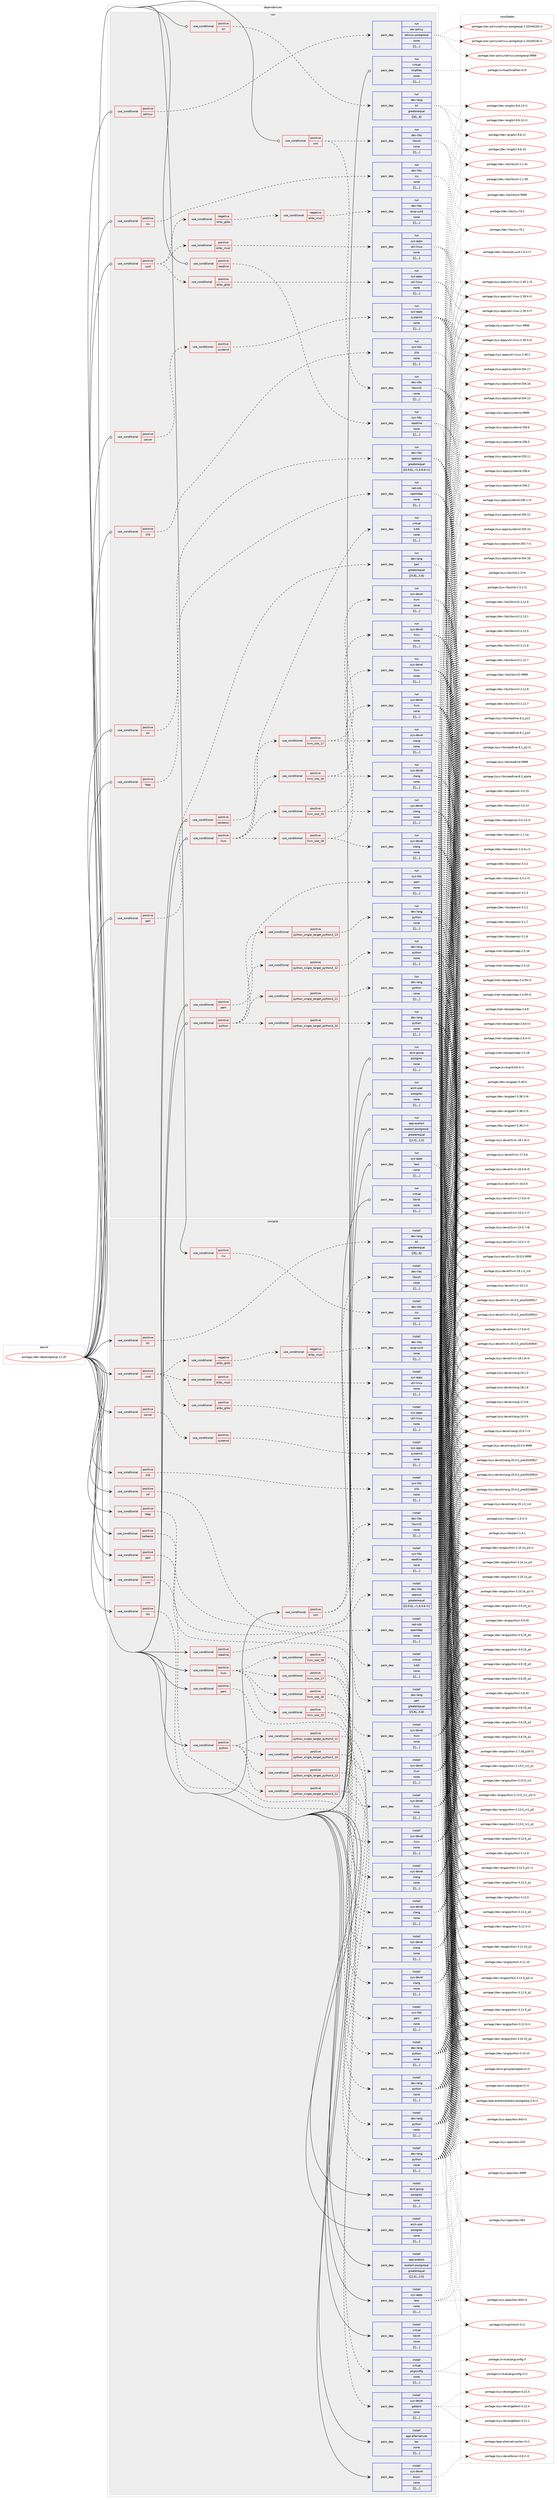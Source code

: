 digraph prolog {

# *************
# Graph options
# *************

newrank=true;
concentrate=true;
compound=true;
graph [rankdir=LR,fontname=Helvetica,fontsize=10,ranksep=1.5];#, ranksep=2.5, nodesep=0.2];
edge  [arrowhead=vee];
node  [fontname=Helvetica,fontsize=10];

# **********
# The ebuild
# **********

subgraph cluster_leftcol {
color=gray;
label=<<i>ebuild</i>>;
id [label="portage://dev-db/postgresql-12.20", color=red, width=4, href="../dev-db/postgresql-12.20.svg"];
}

# ****************
# The dependencies
# ****************

subgraph cluster_midcol {
color=gray;
label=<<i>dependencies</i>>;
subgraph cluster_compile {
fillcolor="#eeeeee";
style=filled;
label=<<i>compile</i>>;
subgraph cond19117 {
dependency70599 [label=<<TABLE BORDER="0" CELLBORDER="1" CELLSPACING="0" CELLPADDING="4"><TR><TD ROWSPAN="3" CELLPADDING="10">use_conditional</TD></TR><TR><TD>positive</TD></TR><TR><TD>icu</TD></TR></TABLE>>, shape=none, color=red];
subgraph pack50539 {
dependency70600 [label=<<TABLE BORDER="0" CELLBORDER="1" CELLSPACING="0" CELLPADDING="4" WIDTH="220"><TR><TD ROWSPAN="6" CELLPADDING="30">pack_dep</TD></TR><TR><TD WIDTH="110">install</TD></TR><TR><TD>dev-libs</TD></TR><TR><TD>icu</TD></TR><TR><TD>none</TD></TR><TR><TD>[[],,,,]</TD></TR></TABLE>>, shape=none, color=blue];
}
dependency70599:e -> dependency70600:w [weight=20,style="dashed",arrowhead="vee"];
}
id:e -> dependency70599:w [weight=20,style="solid",arrowhead="vee"];
subgraph cond19118 {
dependency70601 [label=<<TABLE BORDER="0" CELLBORDER="1" CELLSPACING="0" CELLPADDING="4"><TR><TD ROWSPAN="3" CELLPADDING="10">use_conditional</TD></TR><TR><TD>positive</TD></TR><TR><TD>kerberos</TD></TR></TABLE>>, shape=none, color=red];
subgraph pack50540 {
dependency70602 [label=<<TABLE BORDER="0" CELLBORDER="1" CELLSPACING="0" CELLPADDING="4" WIDTH="220"><TR><TD ROWSPAN="6" CELLPADDING="30">pack_dep</TD></TR><TR><TD WIDTH="110">install</TD></TR><TR><TD>virtual</TD></TR><TR><TD>krb5</TD></TR><TR><TD>none</TD></TR><TR><TD>[[],,,,]</TD></TR></TABLE>>, shape=none, color=blue];
}
dependency70601:e -> dependency70602:w [weight=20,style="dashed",arrowhead="vee"];
}
id:e -> dependency70601:w [weight=20,style="solid",arrowhead="vee"];
subgraph cond19119 {
dependency70603 [label=<<TABLE BORDER="0" CELLBORDER="1" CELLSPACING="0" CELLPADDING="4"><TR><TD ROWSPAN="3" CELLPADDING="10">use_conditional</TD></TR><TR><TD>positive</TD></TR><TR><TD>ldap</TD></TR></TABLE>>, shape=none, color=red];
subgraph pack50541 {
dependency70604 [label=<<TABLE BORDER="0" CELLBORDER="1" CELLSPACING="0" CELLPADDING="4" WIDTH="220"><TR><TD ROWSPAN="6" CELLPADDING="30">pack_dep</TD></TR><TR><TD WIDTH="110">install</TD></TR><TR><TD>net-nds</TD></TR><TR><TD>openldap</TD></TR><TR><TD>none</TD></TR><TR><TD>[[],,,,]</TD></TR></TABLE>>, shape=none, color=blue];
}
dependency70603:e -> dependency70604:w [weight=20,style="dashed",arrowhead="vee"];
}
id:e -> dependency70603:w [weight=20,style="solid",arrowhead="vee"];
subgraph cond19120 {
dependency70605 [label=<<TABLE BORDER="0" CELLBORDER="1" CELLSPACING="0" CELLPADDING="4"><TR><TD ROWSPAN="3" CELLPADDING="10">use_conditional</TD></TR><TR><TD>positive</TD></TR><TR><TD>llvm</TD></TR></TABLE>>, shape=none, color=red];
subgraph cond19121 {
dependency70606 [label=<<TABLE BORDER="0" CELLBORDER="1" CELLSPACING="0" CELLPADDING="4"><TR><TD ROWSPAN="3" CELLPADDING="10">use_conditional</TD></TR><TR><TD>positive</TD></TR><TR><TD>llvm_slot_15</TD></TR></TABLE>>, shape=none, color=red];
subgraph pack50542 {
dependency70607 [label=<<TABLE BORDER="0" CELLBORDER="1" CELLSPACING="0" CELLPADDING="4" WIDTH="220"><TR><TD ROWSPAN="6" CELLPADDING="30">pack_dep</TD></TR><TR><TD WIDTH="110">install</TD></TR><TR><TD>sys-devel</TD></TR><TR><TD>clang</TD></TR><TR><TD>none</TD></TR><TR><TD>[[],,,,]</TD></TR></TABLE>>, shape=none, color=blue];
}
dependency70606:e -> dependency70607:w [weight=20,style="dashed",arrowhead="vee"];
subgraph pack50543 {
dependency70608 [label=<<TABLE BORDER="0" CELLBORDER="1" CELLSPACING="0" CELLPADDING="4" WIDTH="220"><TR><TD ROWSPAN="6" CELLPADDING="30">pack_dep</TD></TR><TR><TD WIDTH="110">install</TD></TR><TR><TD>sys-devel</TD></TR><TR><TD>llvm</TD></TR><TR><TD>none</TD></TR><TR><TD>[[],,,,]</TD></TR></TABLE>>, shape=none, color=blue];
}
dependency70606:e -> dependency70608:w [weight=20,style="dashed",arrowhead="vee"];
}
dependency70605:e -> dependency70606:w [weight=20,style="dashed",arrowhead="vee"];
subgraph cond19122 {
dependency70609 [label=<<TABLE BORDER="0" CELLBORDER="1" CELLSPACING="0" CELLPADDING="4"><TR><TD ROWSPAN="3" CELLPADDING="10">use_conditional</TD></TR><TR><TD>positive</TD></TR><TR><TD>llvm_slot_16</TD></TR></TABLE>>, shape=none, color=red];
subgraph pack50544 {
dependency70610 [label=<<TABLE BORDER="0" CELLBORDER="1" CELLSPACING="0" CELLPADDING="4" WIDTH="220"><TR><TD ROWSPAN="6" CELLPADDING="30">pack_dep</TD></TR><TR><TD WIDTH="110">install</TD></TR><TR><TD>sys-devel</TD></TR><TR><TD>clang</TD></TR><TR><TD>none</TD></TR><TR><TD>[[],,,,]</TD></TR></TABLE>>, shape=none, color=blue];
}
dependency70609:e -> dependency70610:w [weight=20,style="dashed",arrowhead="vee"];
subgraph pack50545 {
dependency70611 [label=<<TABLE BORDER="0" CELLBORDER="1" CELLSPACING="0" CELLPADDING="4" WIDTH="220"><TR><TD ROWSPAN="6" CELLPADDING="30">pack_dep</TD></TR><TR><TD WIDTH="110">install</TD></TR><TR><TD>sys-devel</TD></TR><TR><TD>llvm</TD></TR><TR><TD>none</TD></TR><TR><TD>[[],,,,]</TD></TR></TABLE>>, shape=none, color=blue];
}
dependency70609:e -> dependency70611:w [weight=20,style="dashed",arrowhead="vee"];
}
dependency70605:e -> dependency70609:w [weight=20,style="dashed",arrowhead="vee"];
subgraph cond19123 {
dependency70612 [label=<<TABLE BORDER="0" CELLBORDER="1" CELLSPACING="0" CELLPADDING="4"><TR><TD ROWSPAN="3" CELLPADDING="10">use_conditional</TD></TR><TR><TD>positive</TD></TR><TR><TD>llvm_slot_17</TD></TR></TABLE>>, shape=none, color=red];
subgraph pack50546 {
dependency70613 [label=<<TABLE BORDER="0" CELLBORDER="1" CELLSPACING="0" CELLPADDING="4" WIDTH="220"><TR><TD ROWSPAN="6" CELLPADDING="30">pack_dep</TD></TR><TR><TD WIDTH="110">install</TD></TR><TR><TD>sys-devel</TD></TR><TR><TD>clang</TD></TR><TR><TD>none</TD></TR><TR><TD>[[],,,,]</TD></TR></TABLE>>, shape=none, color=blue];
}
dependency70612:e -> dependency70613:w [weight=20,style="dashed",arrowhead="vee"];
subgraph pack50547 {
dependency70614 [label=<<TABLE BORDER="0" CELLBORDER="1" CELLSPACING="0" CELLPADDING="4" WIDTH="220"><TR><TD ROWSPAN="6" CELLPADDING="30">pack_dep</TD></TR><TR><TD WIDTH="110">install</TD></TR><TR><TD>sys-devel</TD></TR><TR><TD>llvm</TD></TR><TR><TD>none</TD></TR><TR><TD>[[],,,,]</TD></TR></TABLE>>, shape=none, color=blue];
}
dependency70612:e -> dependency70614:w [weight=20,style="dashed",arrowhead="vee"];
}
dependency70605:e -> dependency70612:w [weight=20,style="dashed",arrowhead="vee"];
subgraph cond19124 {
dependency70615 [label=<<TABLE BORDER="0" CELLBORDER="1" CELLSPACING="0" CELLPADDING="4"><TR><TD ROWSPAN="3" CELLPADDING="10">use_conditional</TD></TR><TR><TD>positive</TD></TR><TR><TD>llvm_slot_18</TD></TR></TABLE>>, shape=none, color=red];
subgraph pack50548 {
dependency70616 [label=<<TABLE BORDER="0" CELLBORDER="1" CELLSPACING="0" CELLPADDING="4" WIDTH="220"><TR><TD ROWSPAN="6" CELLPADDING="30">pack_dep</TD></TR><TR><TD WIDTH="110">install</TD></TR><TR><TD>sys-devel</TD></TR><TR><TD>clang</TD></TR><TR><TD>none</TD></TR><TR><TD>[[],,,,]</TD></TR></TABLE>>, shape=none, color=blue];
}
dependency70615:e -> dependency70616:w [weight=20,style="dashed",arrowhead="vee"];
subgraph pack50549 {
dependency70617 [label=<<TABLE BORDER="0" CELLBORDER="1" CELLSPACING="0" CELLPADDING="4" WIDTH="220"><TR><TD ROWSPAN="6" CELLPADDING="30">pack_dep</TD></TR><TR><TD WIDTH="110">install</TD></TR><TR><TD>sys-devel</TD></TR><TR><TD>llvm</TD></TR><TR><TD>none</TD></TR><TR><TD>[[],,,,]</TD></TR></TABLE>>, shape=none, color=blue];
}
dependency70615:e -> dependency70617:w [weight=20,style="dashed",arrowhead="vee"];
}
dependency70605:e -> dependency70615:w [weight=20,style="dashed",arrowhead="vee"];
}
id:e -> dependency70605:w [weight=20,style="solid",arrowhead="vee"];
subgraph cond19125 {
dependency70618 [label=<<TABLE BORDER="0" CELLBORDER="1" CELLSPACING="0" CELLPADDING="4"><TR><TD ROWSPAN="3" CELLPADDING="10">use_conditional</TD></TR><TR><TD>positive</TD></TR><TR><TD>nls</TD></TR></TABLE>>, shape=none, color=red];
subgraph pack50550 {
dependency70619 [label=<<TABLE BORDER="0" CELLBORDER="1" CELLSPACING="0" CELLPADDING="4" WIDTH="220"><TR><TD ROWSPAN="6" CELLPADDING="30">pack_dep</TD></TR><TR><TD WIDTH="110">install</TD></TR><TR><TD>sys-devel</TD></TR><TR><TD>gettext</TD></TR><TR><TD>none</TD></TR><TR><TD>[[],,,,]</TD></TR></TABLE>>, shape=none, color=blue];
}
dependency70618:e -> dependency70619:w [weight=20,style="dashed",arrowhead="vee"];
}
id:e -> dependency70618:w [weight=20,style="solid",arrowhead="vee"];
subgraph cond19126 {
dependency70620 [label=<<TABLE BORDER="0" CELLBORDER="1" CELLSPACING="0" CELLPADDING="4"><TR><TD ROWSPAN="3" CELLPADDING="10">use_conditional</TD></TR><TR><TD>positive</TD></TR><TR><TD>pam</TD></TR></TABLE>>, shape=none, color=red];
subgraph pack50551 {
dependency70621 [label=<<TABLE BORDER="0" CELLBORDER="1" CELLSPACING="0" CELLPADDING="4" WIDTH="220"><TR><TD ROWSPAN="6" CELLPADDING="30">pack_dep</TD></TR><TR><TD WIDTH="110">install</TD></TR><TR><TD>sys-libs</TD></TR><TR><TD>pam</TD></TR><TR><TD>none</TD></TR><TR><TD>[[],,,,]</TD></TR></TABLE>>, shape=none, color=blue];
}
dependency70620:e -> dependency70621:w [weight=20,style="dashed",arrowhead="vee"];
}
id:e -> dependency70620:w [weight=20,style="solid",arrowhead="vee"];
subgraph cond19127 {
dependency70622 [label=<<TABLE BORDER="0" CELLBORDER="1" CELLSPACING="0" CELLPADDING="4"><TR><TD ROWSPAN="3" CELLPADDING="10">use_conditional</TD></TR><TR><TD>positive</TD></TR><TR><TD>perl</TD></TR></TABLE>>, shape=none, color=red];
subgraph pack50552 {
dependency70623 [label=<<TABLE BORDER="0" CELLBORDER="1" CELLSPACING="0" CELLPADDING="4" WIDTH="220"><TR><TD ROWSPAN="6" CELLPADDING="30">pack_dep</TD></TR><TR><TD WIDTH="110">install</TD></TR><TR><TD>dev-lang</TD></TR><TR><TD>perl</TD></TR><TR><TD>greaterequal</TD></TR><TR><TD>[[5,8],,,5.8]</TD></TR></TABLE>>, shape=none, color=blue];
}
dependency70622:e -> dependency70623:w [weight=20,style="dashed",arrowhead="vee"];
}
id:e -> dependency70622:w [weight=20,style="solid",arrowhead="vee"];
subgraph cond19128 {
dependency70624 [label=<<TABLE BORDER="0" CELLBORDER="1" CELLSPACING="0" CELLPADDING="4"><TR><TD ROWSPAN="3" CELLPADDING="10">use_conditional</TD></TR><TR><TD>positive</TD></TR><TR><TD>python</TD></TR></TABLE>>, shape=none, color=red];
subgraph cond19129 {
dependency70625 [label=<<TABLE BORDER="0" CELLBORDER="1" CELLSPACING="0" CELLPADDING="4"><TR><TD ROWSPAN="3" CELLPADDING="10">use_conditional</TD></TR><TR><TD>positive</TD></TR><TR><TD>python_single_target_python3_10</TD></TR></TABLE>>, shape=none, color=red];
subgraph pack50553 {
dependency70626 [label=<<TABLE BORDER="0" CELLBORDER="1" CELLSPACING="0" CELLPADDING="4" WIDTH="220"><TR><TD ROWSPAN="6" CELLPADDING="30">pack_dep</TD></TR><TR><TD WIDTH="110">install</TD></TR><TR><TD>dev-lang</TD></TR><TR><TD>python</TD></TR><TR><TD>none</TD></TR><TR><TD>[[],,,,]</TD></TR></TABLE>>, shape=none, color=blue];
}
dependency70625:e -> dependency70626:w [weight=20,style="dashed",arrowhead="vee"];
}
dependency70624:e -> dependency70625:w [weight=20,style="dashed",arrowhead="vee"];
subgraph cond19130 {
dependency70627 [label=<<TABLE BORDER="0" CELLBORDER="1" CELLSPACING="0" CELLPADDING="4"><TR><TD ROWSPAN="3" CELLPADDING="10">use_conditional</TD></TR><TR><TD>positive</TD></TR><TR><TD>python_single_target_python3_11</TD></TR></TABLE>>, shape=none, color=red];
subgraph pack50554 {
dependency70628 [label=<<TABLE BORDER="0" CELLBORDER="1" CELLSPACING="0" CELLPADDING="4" WIDTH="220"><TR><TD ROWSPAN="6" CELLPADDING="30">pack_dep</TD></TR><TR><TD WIDTH="110">install</TD></TR><TR><TD>dev-lang</TD></TR><TR><TD>python</TD></TR><TR><TD>none</TD></TR><TR><TD>[[],,,,]</TD></TR></TABLE>>, shape=none, color=blue];
}
dependency70627:e -> dependency70628:w [weight=20,style="dashed",arrowhead="vee"];
}
dependency70624:e -> dependency70627:w [weight=20,style="dashed",arrowhead="vee"];
subgraph cond19131 {
dependency70629 [label=<<TABLE BORDER="0" CELLBORDER="1" CELLSPACING="0" CELLPADDING="4"><TR><TD ROWSPAN="3" CELLPADDING="10">use_conditional</TD></TR><TR><TD>positive</TD></TR><TR><TD>python_single_target_python3_12</TD></TR></TABLE>>, shape=none, color=red];
subgraph pack50555 {
dependency70630 [label=<<TABLE BORDER="0" CELLBORDER="1" CELLSPACING="0" CELLPADDING="4" WIDTH="220"><TR><TD ROWSPAN="6" CELLPADDING="30">pack_dep</TD></TR><TR><TD WIDTH="110">install</TD></TR><TR><TD>dev-lang</TD></TR><TR><TD>python</TD></TR><TR><TD>none</TD></TR><TR><TD>[[],,,,]</TD></TR></TABLE>>, shape=none, color=blue];
}
dependency70629:e -> dependency70630:w [weight=20,style="dashed",arrowhead="vee"];
}
dependency70624:e -> dependency70629:w [weight=20,style="dashed",arrowhead="vee"];
subgraph cond19132 {
dependency70631 [label=<<TABLE BORDER="0" CELLBORDER="1" CELLSPACING="0" CELLPADDING="4"><TR><TD ROWSPAN="3" CELLPADDING="10">use_conditional</TD></TR><TR><TD>positive</TD></TR><TR><TD>python_single_target_python3_13</TD></TR></TABLE>>, shape=none, color=red];
subgraph pack50556 {
dependency70632 [label=<<TABLE BORDER="0" CELLBORDER="1" CELLSPACING="0" CELLPADDING="4" WIDTH="220"><TR><TD ROWSPAN="6" CELLPADDING="30">pack_dep</TD></TR><TR><TD WIDTH="110">install</TD></TR><TR><TD>dev-lang</TD></TR><TR><TD>python</TD></TR><TR><TD>none</TD></TR><TR><TD>[[],,,,]</TD></TR></TABLE>>, shape=none, color=blue];
}
dependency70631:e -> dependency70632:w [weight=20,style="dashed",arrowhead="vee"];
}
dependency70624:e -> dependency70631:w [weight=20,style="dashed",arrowhead="vee"];
}
id:e -> dependency70624:w [weight=20,style="solid",arrowhead="vee"];
subgraph cond19133 {
dependency70633 [label=<<TABLE BORDER="0" CELLBORDER="1" CELLSPACING="0" CELLPADDING="4"><TR><TD ROWSPAN="3" CELLPADDING="10">use_conditional</TD></TR><TR><TD>positive</TD></TR><TR><TD>readline</TD></TR></TABLE>>, shape=none, color=red];
subgraph pack50557 {
dependency70634 [label=<<TABLE BORDER="0" CELLBORDER="1" CELLSPACING="0" CELLPADDING="4" WIDTH="220"><TR><TD ROWSPAN="6" CELLPADDING="30">pack_dep</TD></TR><TR><TD WIDTH="110">install</TD></TR><TR><TD>sys-libs</TD></TR><TR><TD>readline</TD></TR><TR><TD>none</TD></TR><TR><TD>[[],,,,]</TD></TR></TABLE>>, shape=none, color=blue];
}
dependency70633:e -> dependency70634:w [weight=20,style="dashed",arrowhead="vee"];
}
id:e -> dependency70633:w [weight=20,style="solid",arrowhead="vee"];
subgraph cond19134 {
dependency70635 [label=<<TABLE BORDER="0" CELLBORDER="1" CELLSPACING="0" CELLPADDING="4"><TR><TD ROWSPAN="3" CELLPADDING="10">use_conditional</TD></TR><TR><TD>positive</TD></TR><TR><TD>server</TD></TR></TABLE>>, shape=none, color=red];
subgraph cond19135 {
dependency70636 [label=<<TABLE BORDER="0" CELLBORDER="1" CELLSPACING="0" CELLPADDING="4"><TR><TD ROWSPAN="3" CELLPADDING="10">use_conditional</TD></TR><TR><TD>positive</TD></TR><TR><TD>systemd</TD></TR></TABLE>>, shape=none, color=red];
subgraph pack50558 {
dependency70637 [label=<<TABLE BORDER="0" CELLBORDER="1" CELLSPACING="0" CELLPADDING="4" WIDTH="220"><TR><TD ROWSPAN="6" CELLPADDING="30">pack_dep</TD></TR><TR><TD WIDTH="110">install</TD></TR><TR><TD>sys-apps</TD></TR><TR><TD>systemd</TD></TR><TR><TD>none</TD></TR><TR><TD>[[],,,,]</TD></TR></TABLE>>, shape=none, color=blue];
}
dependency70636:e -> dependency70637:w [weight=20,style="dashed",arrowhead="vee"];
}
dependency70635:e -> dependency70636:w [weight=20,style="dashed",arrowhead="vee"];
}
id:e -> dependency70635:w [weight=20,style="solid",arrowhead="vee"];
subgraph cond19136 {
dependency70638 [label=<<TABLE BORDER="0" CELLBORDER="1" CELLSPACING="0" CELLPADDING="4"><TR><TD ROWSPAN="3" CELLPADDING="10">use_conditional</TD></TR><TR><TD>positive</TD></TR><TR><TD>ssl</TD></TR></TABLE>>, shape=none, color=red];
subgraph pack50559 {
dependency70639 [label=<<TABLE BORDER="0" CELLBORDER="1" CELLSPACING="0" CELLPADDING="4" WIDTH="220"><TR><TD ROWSPAN="6" CELLPADDING="30">pack_dep</TD></TR><TR><TD WIDTH="110">install</TD></TR><TR><TD>dev-libs</TD></TR><TR><TD>openssl</TD></TR><TR><TD>greaterequal</TD></TR><TR><TD>[[0,9,6],,-r1,0.9.6-r1]</TD></TR></TABLE>>, shape=none, color=blue];
}
dependency70638:e -> dependency70639:w [weight=20,style="dashed",arrowhead="vee"];
}
id:e -> dependency70638:w [weight=20,style="solid",arrowhead="vee"];
subgraph cond19137 {
dependency70640 [label=<<TABLE BORDER="0" CELLBORDER="1" CELLSPACING="0" CELLPADDING="4"><TR><TD ROWSPAN="3" CELLPADDING="10">use_conditional</TD></TR><TR><TD>positive</TD></TR><TR><TD>tcl</TD></TR></TABLE>>, shape=none, color=red];
subgraph pack50560 {
dependency70641 [label=<<TABLE BORDER="0" CELLBORDER="1" CELLSPACING="0" CELLPADDING="4" WIDTH="220"><TR><TD ROWSPAN="6" CELLPADDING="30">pack_dep</TD></TR><TR><TD WIDTH="110">install</TD></TR><TR><TD>dev-lang</TD></TR><TR><TD>tcl</TD></TR><TR><TD>greaterequal</TD></TR><TR><TD>[[8],,,8]</TD></TR></TABLE>>, shape=none, color=blue];
}
dependency70640:e -> dependency70641:w [weight=20,style="dashed",arrowhead="vee"];
}
id:e -> dependency70640:w [weight=20,style="solid",arrowhead="vee"];
subgraph cond19138 {
dependency70642 [label=<<TABLE BORDER="0" CELLBORDER="1" CELLSPACING="0" CELLPADDING="4"><TR><TD ROWSPAN="3" CELLPADDING="10">use_conditional</TD></TR><TR><TD>positive</TD></TR><TR><TD>uuid</TD></TR></TABLE>>, shape=none, color=red];
subgraph cond19139 {
dependency70643 [label=<<TABLE BORDER="0" CELLBORDER="1" CELLSPACING="0" CELLPADDING="4"><TR><TD ROWSPAN="3" CELLPADDING="10">use_conditional</TD></TR><TR><TD>positive</TD></TR><TR><TD>elibc_glibc</TD></TR></TABLE>>, shape=none, color=red];
subgraph pack50561 {
dependency70644 [label=<<TABLE BORDER="0" CELLBORDER="1" CELLSPACING="0" CELLPADDING="4" WIDTH="220"><TR><TD ROWSPAN="6" CELLPADDING="30">pack_dep</TD></TR><TR><TD WIDTH="110">install</TD></TR><TR><TD>sys-apps</TD></TR><TR><TD>util-linux</TD></TR><TR><TD>none</TD></TR><TR><TD>[[],,,,]</TD></TR></TABLE>>, shape=none, color=blue];
}
dependency70643:e -> dependency70644:w [weight=20,style="dashed",arrowhead="vee"];
}
dependency70642:e -> dependency70643:w [weight=20,style="dashed",arrowhead="vee"];
subgraph cond19140 {
dependency70645 [label=<<TABLE BORDER="0" CELLBORDER="1" CELLSPACING="0" CELLPADDING="4"><TR><TD ROWSPAN="3" CELLPADDING="10">use_conditional</TD></TR><TR><TD>positive</TD></TR><TR><TD>elibc_musl</TD></TR></TABLE>>, shape=none, color=red];
subgraph pack50562 {
dependency70646 [label=<<TABLE BORDER="0" CELLBORDER="1" CELLSPACING="0" CELLPADDING="4" WIDTH="220"><TR><TD ROWSPAN="6" CELLPADDING="30">pack_dep</TD></TR><TR><TD WIDTH="110">install</TD></TR><TR><TD>sys-apps</TD></TR><TR><TD>util-linux</TD></TR><TR><TD>none</TD></TR><TR><TD>[[],,,,]</TD></TR></TABLE>>, shape=none, color=blue];
}
dependency70645:e -> dependency70646:w [weight=20,style="dashed",arrowhead="vee"];
}
dependency70642:e -> dependency70645:w [weight=20,style="dashed",arrowhead="vee"];
subgraph cond19141 {
dependency70647 [label=<<TABLE BORDER="0" CELLBORDER="1" CELLSPACING="0" CELLPADDING="4"><TR><TD ROWSPAN="3" CELLPADDING="10">use_conditional</TD></TR><TR><TD>negative</TD></TR><TR><TD>elibc_glibc</TD></TR></TABLE>>, shape=none, color=red];
subgraph cond19142 {
dependency70648 [label=<<TABLE BORDER="0" CELLBORDER="1" CELLSPACING="0" CELLPADDING="4"><TR><TD ROWSPAN="3" CELLPADDING="10">use_conditional</TD></TR><TR><TD>negative</TD></TR><TR><TD>elibc_musl</TD></TR></TABLE>>, shape=none, color=red];
subgraph pack50563 {
dependency70649 [label=<<TABLE BORDER="0" CELLBORDER="1" CELLSPACING="0" CELLPADDING="4" WIDTH="220"><TR><TD ROWSPAN="6" CELLPADDING="30">pack_dep</TD></TR><TR><TD WIDTH="110">install</TD></TR><TR><TD>dev-libs</TD></TR><TR><TD>ossp-uuid</TD></TR><TR><TD>none</TD></TR><TR><TD>[[],,,,]</TD></TR></TABLE>>, shape=none, color=blue];
}
dependency70648:e -> dependency70649:w [weight=20,style="dashed",arrowhead="vee"];
}
dependency70647:e -> dependency70648:w [weight=20,style="dashed",arrowhead="vee"];
}
dependency70642:e -> dependency70647:w [weight=20,style="dashed",arrowhead="vee"];
}
id:e -> dependency70642:w [weight=20,style="solid",arrowhead="vee"];
subgraph cond19143 {
dependency70650 [label=<<TABLE BORDER="0" CELLBORDER="1" CELLSPACING="0" CELLPADDING="4"><TR><TD ROWSPAN="3" CELLPADDING="10">use_conditional</TD></TR><TR><TD>positive</TD></TR><TR><TD>xml</TD></TR></TABLE>>, shape=none, color=red];
subgraph pack50564 {
dependency70651 [label=<<TABLE BORDER="0" CELLBORDER="1" CELLSPACING="0" CELLPADDING="4" WIDTH="220"><TR><TD ROWSPAN="6" CELLPADDING="30">pack_dep</TD></TR><TR><TD WIDTH="110">install</TD></TR><TR><TD>dev-libs</TD></TR><TR><TD>libxml2</TD></TR><TR><TD>none</TD></TR><TR><TD>[[],,,,]</TD></TR></TABLE>>, shape=none, color=blue];
}
dependency70650:e -> dependency70651:w [weight=20,style="dashed",arrowhead="vee"];
subgraph pack50565 {
dependency70652 [label=<<TABLE BORDER="0" CELLBORDER="1" CELLSPACING="0" CELLPADDING="4" WIDTH="220"><TR><TD ROWSPAN="6" CELLPADDING="30">pack_dep</TD></TR><TR><TD WIDTH="110">install</TD></TR><TR><TD>dev-libs</TD></TR><TR><TD>libxslt</TD></TR><TR><TD>none</TD></TR><TR><TD>[[],,,,]</TD></TR></TABLE>>, shape=none, color=blue];
}
dependency70650:e -> dependency70652:w [weight=20,style="dashed",arrowhead="vee"];
}
id:e -> dependency70650:w [weight=20,style="solid",arrowhead="vee"];
subgraph cond19144 {
dependency70653 [label=<<TABLE BORDER="0" CELLBORDER="1" CELLSPACING="0" CELLPADDING="4"><TR><TD ROWSPAN="3" CELLPADDING="10">use_conditional</TD></TR><TR><TD>positive</TD></TR><TR><TD>xml</TD></TR></TABLE>>, shape=none, color=red];
subgraph pack50566 {
dependency70654 [label=<<TABLE BORDER="0" CELLBORDER="1" CELLSPACING="0" CELLPADDING="4" WIDTH="220"><TR><TD ROWSPAN="6" CELLPADDING="30">pack_dep</TD></TR><TR><TD WIDTH="110">install</TD></TR><TR><TD>virtual</TD></TR><TR><TD>pkgconfig</TD></TR><TR><TD>none</TD></TR><TR><TD>[[],,,,]</TD></TR></TABLE>>, shape=none, color=blue];
}
dependency70653:e -> dependency70654:w [weight=20,style="dashed",arrowhead="vee"];
}
id:e -> dependency70653:w [weight=20,style="solid",arrowhead="vee"];
subgraph cond19145 {
dependency70655 [label=<<TABLE BORDER="0" CELLBORDER="1" CELLSPACING="0" CELLPADDING="4"><TR><TD ROWSPAN="3" CELLPADDING="10">use_conditional</TD></TR><TR><TD>positive</TD></TR><TR><TD>zlib</TD></TR></TABLE>>, shape=none, color=red];
subgraph pack50567 {
dependency70656 [label=<<TABLE BORDER="0" CELLBORDER="1" CELLSPACING="0" CELLPADDING="4" WIDTH="220"><TR><TD ROWSPAN="6" CELLPADDING="30">pack_dep</TD></TR><TR><TD WIDTH="110">install</TD></TR><TR><TD>sys-libs</TD></TR><TR><TD>zlib</TD></TR><TR><TD>none</TD></TR><TR><TD>[[],,,,]</TD></TR></TABLE>>, shape=none, color=blue];
}
dependency70655:e -> dependency70656:w [weight=20,style="dashed",arrowhead="vee"];
}
id:e -> dependency70655:w [weight=20,style="solid",arrowhead="vee"];
subgraph pack50568 {
dependency70657 [label=<<TABLE BORDER="0" CELLBORDER="1" CELLSPACING="0" CELLPADDING="4" WIDTH="220"><TR><TD ROWSPAN="6" CELLPADDING="30">pack_dep</TD></TR><TR><TD WIDTH="110">install</TD></TR><TR><TD>acct-group</TD></TR><TR><TD>postgres</TD></TR><TR><TD>none</TD></TR><TR><TD>[[],,,,]</TD></TR></TABLE>>, shape=none, color=blue];
}
id:e -> dependency70657:w [weight=20,style="solid",arrowhead="vee"];
subgraph pack50569 {
dependency70658 [label=<<TABLE BORDER="0" CELLBORDER="1" CELLSPACING="0" CELLPADDING="4" WIDTH="220"><TR><TD ROWSPAN="6" CELLPADDING="30">pack_dep</TD></TR><TR><TD WIDTH="110">install</TD></TR><TR><TD>acct-user</TD></TR><TR><TD>postgres</TD></TR><TR><TD>none</TD></TR><TR><TD>[[],,,,]</TD></TR></TABLE>>, shape=none, color=blue];
}
id:e -> dependency70658:w [weight=20,style="solid",arrowhead="vee"];
subgraph pack50570 {
dependency70659 [label=<<TABLE BORDER="0" CELLBORDER="1" CELLSPACING="0" CELLPADDING="4" WIDTH="220"><TR><TD ROWSPAN="6" CELLPADDING="30">pack_dep</TD></TR><TR><TD WIDTH="110">install</TD></TR><TR><TD>app-alternatives</TD></TR><TR><TD>lex</TD></TR><TR><TD>none</TD></TR><TR><TD>[[],,,,]</TD></TR></TABLE>>, shape=none, color=blue];
}
id:e -> dependency70659:w [weight=20,style="solid",arrowhead="vee"];
subgraph pack50571 {
dependency70660 [label=<<TABLE BORDER="0" CELLBORDER="1" CELLSPACING="0" CELLPADDING="4" WIDTH="220"><TR><TD ROWSPAN="6" CELLPADDING="30">pack_dep</TD></TR><TR><TD WIDTH="110">install</TD></TR><TR><TD>app-eselect</TD></TR><TR><TD>eselect-postgresql</TD></TR><TR><TD>greaterequal</TD></TR><TR><TD>[[2,0],,,2.0]</TD></TR></TABLE>>, shape=none, color=blue];
}
id:e -> dependency70660:w [weight=20,style="solid",arrowhead="vee"];
subgraph pack50572 {
dependency70661 [label=<<TABLE BORDER="0" CELLBORDER="1" CELLSPACING="0" CELLPADDING="4" WIDTH="220"><TR><TD ROWSPAN="6" CELLPADDING="30">pack_dep</TD></TR><TR><TD WIDTH="110">install</TD></TR><TR><TD>sys-apps</TD></TR><TR><TD>less</TD></TR><TR><TD>none</TD></TR><TR><TD>[[],,,,]</TD></TR></TABLE>>, shape=none, color=blue];
}
id:e -> dependency70661:w [weight=20,style="solid",arrowhead="vee"];
subgraph pack50573 {
dependency70662 [label=<<TABLE BORDER="0" CELLBORDER="1" CELLSPACING="0" CELLPADDING="4" WIDTH="220"><TR><TD ROWSPAN="6" CELLPADDING="30">pack_dep</TD></TR><TR><TD WIDTH="110">install</TD></TR><TR><TD>sys-devel</TD></TR><TR><TD>bison</TD></TR><TR><TD>none</TD></TR><TR><TD>[[],,,,]</TD></TR></TABLE>>, shape=none, color=blue];
}
id:e -> dependency70662:w [weight=20,style="solid",arrowhead="vee"];
subgraph pack50574 {
dependency70663 [label=<<TABLE BORDER="0" CELLBORDER="1" CELLSPACING="0" CELLPADDING="4" WIDTH="220"><TR><TD ROWSPAN="6" CELLPADDING="30">pack_dep</TD></TR><TR><TD WIDTH="110">install</TD></TR><TR><TD>virtual</TD></TR><TR><TD>libintl</TD></TR><TR><TD>none</TD></TR><TR><TD>[[],,,,]</TD></TR></TABLE>>, shape=none, color=blue];
}
id:e -> dependency70663:w [weight=20,style="solid",arrowhead="vee"];
}
subgraph cluster_compileandrun {
fillcolor="#eeeeee";
style=filled;
label=<<i>compile and run</i>>;
}
subgraph cluster_run {
fillcolor="#eeeeee";
style=filled;
label=<<i>run</i>>;
subgraph cond19146 {
dependency70664 [label=<<TABLE BORDER="0" CELLBORDER="1" CELLSPACING="0" CELLPADDING="4"><TR><TD ROWSPAN="3" CELLPADDING="10">use_conditional</TD></TR><TR><TD>positive</TD></TR><TR><TD>icu</TD></TR></TABLE>>, shape=none, color=red];
subgraph pack50575 {
dependency70665 [label=<<TABLE BORDER="0" CELLBORDER="1" CELLSPACING="0" CELLPADDING="4" WIDTH="220"><TR><TD ROWSPAN="6" CELLPADDING="30">pack_dep</TD></TR><TR><TD WIDTH="110">run</TD></TR><TR><TD>dev-libs</TD></TR><TR><TD>icu</TD></TR><TR><TD>none</TD></TR><TR><TD>[[],,,,]</TD></TR></TABLE>>, shape=none, color=blue];
}
dependency70664:e -> dependency70665:w [weight=20,style="dashed",arrowhead="vee"];
}
id:e -> dependency70664:w [weight=20,style="solid",arrowhead="odot"];
subgraph cond19147 {
dependency70666 [label=<<TABLE BORDER="0" CELLBORDER="1" CELLSPACING="0" CELLPADDING="4"><TR><TD ROWSPAN="3" CELLPADDING="10">use_conditional</TD></TR><TR><TD>positive</TD></TR><TR><TD>kerberos</TD></TR></TABLE>>, shape=none, color=red];
subgraph pack50576 {
dependency70667 [label=<<TABLE BORDER="0" CELLBORDER="1" CELLSPACING="0" CELLPADDING="4" WIDTH="220"><TR><TD ROWSPAN="6" CELLPADDING="30">pack_dep</TD></TR><TR><TD WIDTH="110">run</TD></TR><TR><TD>virtual</TD></TR><TR><TD>krb5</TD></TR><TR><TD>none</TD></TR><TR><TD>[[],,,,]</TD></TR></TABLE>>, shape=none, color=blue];
}
dependency70666:e -> dependency70667:w [weight=20,style="dashed",arrowhead="vee"];
}
id:e -> dependency70666:w [weight=20,style="solid",arrowhead="odot"];
subgraph cond19148 {
dependency70668 [label=<<TABLE BORDER="0" CELLBORDER="1" CELLSPACING="0" CELLPADDING="4"><TR><TD ROWSPAN="3" CELLPADDING="10">use_conditional</TD></TR><TR><TD>positive</TD></TR><TR><TD>ldap</TD></TR></TABLE>>, shape=none, color=red];
subgraph pack50577 {
dependency70669 [label=<<TABLE BORDER="0" CELLBORDER="1" CELLSPACING="0" CELLPADDING="4" WIDTH="220"><TR><TD ROWSPAN="6" CELLPADDING="30">pack_dep</TD></TR><TR><TD WIDTH="110">run</TD></TR><TR><TD>net-nds</TD></TR><TR><TD>openldap</TD></TR><TR><TD>none</TD></TR><TR><TD>[[],,,,]</TD></TR></TABLE>>, shape=none, color=blue];
}
dependency70668:e -> dependency70669:w [weight=20,style="dashed",arrowhead="vee"];
}
id:e -> dependency70668:w [weight=20,style="solid",arrowhead="odot"];
subgraph cond19149 {
dependency70670 [label=<<TABLE BORDER="0" CELLBORDER="1" CELLSPACING="0" CELLPADDING="4"><TR><TD ROWSPAN="3" CELLPADDING="10">use_conditional</TD></TR><TR><TD>positive</TD></TR><TR><TD>llvm</TD></TR></TABLE>>, shape=none, color=red];
subgraph cond19150 {
dependency70671 [label=<<TABLE BORDER="0" CELLBORDER="1" CELLSPACING="0" CELLPADDING="4"><TR><TD ROWSPAN="3" CELLPADDING="10">use_conditional</TD></TR><TR><TD>positive</TD></TR><TR><TD>llvm_slot_15</TD></TR></TABLE>>, shape=none, color=red];
subgraph pack50578 {
dependency70672 [label=<<TABLE BORDER="0" CELLBORDER="1" CELLSPACING="0" CELLPADDING="4" WIDTH="220"><TR><TD ROWSPAN="6" CELLPADDING="30">pack_dep</TD></TR><TR><TD WIDTH="110">run</TD></TR><TR><TD>sys-devel</TD></TR><TR><TD>clang</TD></TR><TR><TD>none</TD></TR><TR><TD>[[],,,,]</TD></TR></TABLE>>, shape=none, color=blue];
}
dependency70671:e -> dependency70672:w [weight=20,style="dashed",arrowhead="vee"];
subgraph pack50579 {
dependency70673 [label=<<TABLE BORDER="0" CELLBORDER="1" CELLSPACING="0" CELLPADDING="4" WIDTH="220"><TR><TD ROWSPAN="6" CELLPADDING="30">pack_dep</TD></TR><TR><TD WIDTH="110">run</TD></TR><TR><TD>sys-devel</TD></TR><TR><TD>llvm</TD></TR><TR><TD>none</TD></TR><TR><TD>[[],,,,]</TD></TR></TABLE>>, shape=none, color=blue];
}
dependency70671:e -> dependency70673:w [weight=20,style="dashed",arrowhead="vee"];
}
dependency70670:e -> dependency70671:w [weight=20,style="dashed",arrowhead="vee"];
subgraph cond19151 {
dependency70674 [label=<<TABLE BORDER="0" CELLBORDER="1" CELLSPACING="0" CELLPADDING="4"><TR><TD ROWSPAN="3" CELLPADDING="10">use_conditional</TD></TR><TR><TD>positive</TD></TR><TR><TD>llvm_slot_16</TD></TR></TABLE>>, shape=none, color=red];
subgraph pack50580 {
dependency70675 [label=<<TABLE BORDER="0" CELLBORDER="1" CELLSPACING="0" CELLPADDING="4" WIDTH="220"><TR><TD ROWSPAN="6" CELLPADDING="30">pack_dep</TD></TR><TR><TD WIDTH="110">run</TD></TR><TR><TD>sys-devel</TD></TR><TR><TD>clang</TD></TR><TR><TD>none</TD></TR><TR><TD>[[],,,,]</TD></TR></TABLE>>, shape=none, color=blue];
}
dependency70674:e -> dependency70675:w [weight=20,style="dashed",arrowhead="vee"];
subgraph pack50581 {
dependency70676 [label=<<TABLE BORDER="0" CELLBORDER="1" CELLSPACING="0" CELLPADDING="4" WIDTH="220"><TR><TD ROWSPAN="6" CELLPADDING="30">pack_dep</TD></TR><TR><TD WIDTH="110">run</TD></TR><TR><TD>sys-devel</TD></TR><TR><TD>llvm</TD></TR><TR><TD>none</TD></TR><TR><TD>[[],,,,]</TD></TR></TABLE>>, shape=none, color=blue];
}
dependency70674:e -> dependency70676:w [weight=20,style="dashed",arrowhead="vee"];
}
dependency70670:e -> dependency70674:w [weight=20,style="dashed",arrowhead="vee"];
subgraph cond19152 {
dependency70677 [label=<<TABLE BORDER="0" CELLBORDER="1" CELLSPACING="0" CELLPADDING="4"><TR><TD ROWSPAN="3" CELLPADDING="10">use_conditional</TD></TR><TR><TD>positive</TD></TR><TR><TD>llvm_slot_17</TD></TR></TABLE>>, shape=none, color=red];
subgraph pack50582 {
dependency70678 [label=<<TABLE BORDER="0" CELLBORDER="1" CELLSPACING="0" CELLPADDING="4" WIDTH="220"><TR><TD ROWSPAN="6" CELLPADDING="30">pack_dep</TD></TR><TR><TD WIDTH="110">run</TD></TR><TR><TD>sys-devel</TD></TR><TR><TD>clang</TD></TR><TR><TD>none</TD></TR><TR><TD>[[],,,,]</TD></TR></TABLE>>, shape=none, color=blue];
}
dependency70677:e -> dependency70678:w [weight=20,style="dashed",arrowhead="vee"];
subgraph pack50583 {
dependency70679 [label=<<TABLE BORDER="0" CELLBORDER="1" CELLSPACING="0" CELLPADDING="4" WIDTH="220"><TR><TD ROWSPAN="6" CELLPADDING="30">pack_dep</TD></TR><TR><TD WIDTH="110">run</TD></TR><TR><TD>sys-devel</TD></TR><TR><TD>llvm</TD></TR><TR><TD>none</TD></TR><TR><TD>[[],,,,]</TD></TR></TABLE>>, shape=none, color=blue];
}
dependency70677:e -> dependency70679:w [weight=20,style="dashed",arrowhead="vee"];
}
dependency70670:e -> dependency70677:w [weight=20,style="dashed",arrowhead="vee"];
subgraph cond19153 {
dependency70680 [label=<<TABLE BORDER="0" CELLBORDER="1" CELLSPACING="0" CELLPADDING="4"><TR><TD ROWSPAN="3" CELLPADDING="10">use_conditional</TD></TR><TR><TD>positive</TD></TR><TR><TD>llvm_slot_18</TD></TR></TABLE>>, shape=none, color=red];
subgraph pack50584 {
dependency70681 [label=<<TABLE BORDER="0" CELLBORDER="1" CELLSPACING="0" CELLPADDING="4" WIDTH="220"><TR><TD ROWSPAN="6" CELLPADDING="30">pack_dep</TD></TR><TR><TD WIDTH="110">run</TD></TR><TR><TD>sys-devel</TD></TR><TR><TD>clang</TD></TR><TR><TD>none</TD></TR><TR><TD>[[],,,,]</TD></TR></TABLE>>, shape=none, color=blue];
}
dependency70680:e -> dependency70681:w [weight=20,style="dashed",arrowhead="vee"];
subgraph pack50585 {
dependency70682 [label=<<TABLE BORDER="0" CELLBORDER="1" CELLSPACING="0" CELLPADDING="4" WIDTH="220"><TR><TD ROWSPAN="6" CELLPADDING="30">pack_dep</TD></TR><TR><TD WIDTH="110">run</TD></TR><TR><TD>sys-devel</TD></TR><TR><TD>llvm</TD></TR><TR><TD>none</TD></TR><TR><TD>[[],,,,]</TD></TR></TABLE>>, shape=none, color=blue];
}
dependency70680:e -> dependency70682:w [weight=20,style="dashed",arrowhead="vee"];
}
dependency70670:e -> dependency70680:w [weight=20,style="dashed",arrowhead="vee"];
}
id:e -> dependency70670:w [weight=20,style="solid",arrowhead="odot"];
subgraph cond19154 {
dependency70683 [label=<<TABLE BORDER="0" CELLBORDER="1" CELLSPACING="0" CELLPADDING="4"><TR><TD ROWSPAN="3" CELLPADDING="10">use_conditional</TD></TR><TR><TD>positive</TD></TR><TR><TD>pam</TD></TR></TABLE>>, shape=none, color=red];
subgraph pack50586 {
dependency70684 [label=<<TABLE BORDER="0" CELLBORDER="1" CELLSPACING="0" CELLPADDING="4" WIDTH="220"><TR><TD ROWSPAN="6" CELLPADDING="30">pack_dep</TD></TR><TR><TD WIDTH="110">run</TD></TR><TR><TD>sys-libs</TD></TR><TR><TD>pam</TD></TR><TR><TD>none</TD></TR><TR><TD>[[],,,,]</TD></TR></TABLE>>, shape=none, color=blue];
}
dependency70683:e -> dependency70684:w [weight=20,style="dashed",arrowhead="vee"];
}
id:e -> dependency70683:w [weight=20,style="solid",arrowhead="odot"];
subgraph cond19155 {
dependency70685 [label=<<TABLE BORDER="0" CELLBORDER="1" CELLSPACING="0" CELLPADDING="4"><TR><TD ROWSPAN="3" CELLPADDING="10">use_conditional</TD></TR><TR><TD>positive</TD></TR><TR><TD>perl</TD></TR></TABLE>>, shape=none, color=red];
subgraph pack50587 {
dependency70686 [label=<<TABLE BORDER="0" CELLBORDER="1" CELLSPACING="0" CELLPADDING="4" WIDTH="220"><TR><TD ROWSPAN="6" CELLPADDING="30">pack_dep</TD></TR><TR><TD WIDTH="110">run</TD></TR><TR><TD>dev-lang</TD></TR><TR><TD>perl</TD></TR><TR><TD>greaterequal</TD></TR><TR><TD>[[5,8],,,5.8]</TD></TR></TABLE>>, shape=none, color=blue];
}
dependency70685:e -> dependency70686:w [weight=20,style="dashed",arrowhead="vee"];
}
id:e -> dependency70685:w [weight=20,style="solid",arrowhead="odot"];
subgraph cond19156 {
dependency70687 [label=<<TABLE BORDER="0" CELLBORDER="1" CELLSPACING="0" CELLPADDING="4"><TR><TD ROWSPAN="3" CELLPADDING="10">use_conditional</TD></TR><TR><TD>positive</TD></TR><TR><TD>python</TD></TR></TABLE>>, shape=none, color=red];
subgraph cond19157 {
dependency70688 [label=<<TABLE BORDER="0" CELLBORDER="1" CELLSPACING="0" CELLPADDING="4"><TR><TD ROWSPAN="3" CELLPADDING="10">use_conditional</TD></TR><TR><TD>positive</TD></TR><TR><TD>python_single_target_python3_10</TD></TR></TABLE>>, shape=none, color=red];
subgraph pack50588 {
dependency70689 [label=<<TABLE BORDER="0" CELLBORDER="1" CELLSPACING="0" CELLPADDING="4" WIDTH="220"><TR><TD ROWSPAN="6" CELLPADDING="30">pack_dep</TD></TR><TR><TD WIDTH="110">run</TD></TR><TR><TD>dev-lang</TD></TR><TR><TD>python</TD></TR><TR><TD>none</TD></TR><TR><TD>[[],,,,]</TD></TR></TABLE>>, shape=none, color=blue];
}
dependency70688:e -> dependency70689:w [weight=20,style="dashed",arrowhead="vee"];
}
dependency70687:e -> dependency70688:w [weight=20,style="dashed",arrowhead="vee"];
subgraph cond19158 {
dependency70690 [label=<<TABLE BORDER="0" CELLBORDER="1" CELLSPACING="0" CELLPADDING="4"><TR><TD ROWSPAN="3" CELLPADDING="10">use_conditional</TD></TR><TR><TD>positive</TD></TR><TR><TD>python_single_target_python3_11</TD></TR></TABLE>>, shape=none, color=red];
subgraph pack50589 {
dependency70691 [label=<<TABLE BORDER="0" CELLBORDER="1" CELLSPACING="0" CELLPADDING="4" WIDTH="220"><TR><TD ROWSPAN="6" CELLPADDING="30">pack_dep</TD></TR><TR><TD WIDTH="110">run</TD></TR><TR><TD>dev-lang</TD></TR><TR><TD>python</TD></TR><TR><TD>none</TD></TR><TR><TD>[[],,,,]</TD></TR></TABLE>>, shape=none, color=blue];
}
dependency70690:e -> dependency70691:w [weight=20,style="dashed",arrowhead="vee"];
}
dependency70687:e -> dependency70690:w [weight=20,style="dashed",arrowhead="vee"];
subgraph cond19159 {
dependency70692 [label=<<TABLE BORDER="0" CELLBORDER="1" CELLSPACING="0" CELLPADDING="4"><TR><TD ROWSPAN="3" CELLPADDING="10">use_conditional</TD></TR><TR><TD>positive</TD></TR><TR><TD>python_single_target_python3_12</TD></TR></TABLE>>, shape=none, color=red];
subgraph pack50590 {
dependency70693 [label=<<TABLE BORDER="0" CELLBORDER="1" CELLSPACING="0" CELLPADDING="4" WIDTH="220"><TR><TD ROWSPAN="6" CELLPADDING="30">pack_dep</TD></TR><TR><TD WIDTH="110">run</TD></TR><TR><TD>dev-lang</TD></TR><TR><TD>python</TD></TR><TR><TD>none</TD></TR><TR><TD>[[],,,,]</TD></TR></TABLE>>, shape=none, color=blue];
}
dependency70692:e -> dependency70693:w [weight=20,style="dashed",arrowhead="vee"];
}
dependency70687:e -> dependency70692:w [weight=20,style="dashed",arrowhead="vee"];
subgraph cond19160 {
dependency70694 [label=<<TABLE BORDER="0" CELLBORDER="1" CELLSPACING="0" CELLPADDING="4"><TR><TD ROWSPAN="3" CELLPADDING="10">use_conditional</TD></TR><TR><TD>positive</TD></TR><TR><TD>python_single_target_python3_13</TD></TR></TABLE>>, shape=none, color=red];
subgraph pack50591 {
dependency70695 [label=<<TABLE BORDER="0" CELLBORDER="1" CELLSPACING="0" CELLPADDING="4" WIDTH="220"><TR><TD ROWSPAN="6" CELLPADDING="30">pack_dep</TD></TR><TR><TD WIDTH="110">run</TD></TR><TR><TD>dev-lang</TD></TR><TR><TD>python</TD></TR><TR><TD>none</TD></TR><TR><TD>[[],,,,]</TD></TR></TABLE>>, shape=none, color=blue];
}
dependency70694:e -> dependency70695:w [weight=20,style="dashed",arrowhead="vee"];
}
dependency70687:e -> dependency70694:w [weight=20,style="dashed",arrowhead="vee"];
}
id:e -> dependency70687:w [weight=20,style="solid",arrowhead="odot"];
subgraph cond19161 {
dependency70696 [label=<<TABLE BORDER="0" CELLBORDER="1" CELLSPACING="0" CELLPADDING="4"><TR><TD ROWSPAN="3" CELLPADDING="10">use_conditional</TD></TR><TR><TD>positive</TD></TR><TR><TD>readline</TD></TR></TABLE>>, shape=none, color=red];
subgraph pack50592 {
dependency70697 [label=<<TABLE BORDER="0" CELLBORDER="1" CELLSPACING="0" CELLPADDING="4" WIDTH="220"><TR><TD ROWSPAN="6" CELLPADDING="30">pack_dep</TD></TR><TR><TD WIDTH="110">run</TD></TR><TR><TD>sys-libs</TD></TR><TR><TD>readline</TD></TR><TR><TD>none</TD></TR><TR><TD>[[],,,,]</TD></TR></TABLE>>, shape=none, color=blue];
}
dependency70696:e -> dependency70697:w [weight=20,style="dashed",arrowhead="vee"];
}
id:e -> dependency70696:w [weight=20,style="solid",arrowhead="odot"];
subgraph cond19162 {
dependency70698 [label=<<TABLE BORDER="0" CELLBORDER="1" CELLSPACING="0" CELLPADDING="4"><TR><TD ROWSPAN="3" CELLPADDING="10">use_conditional</TD></TR><TR><TD>positive</TD></TR><TR><TD>selinux</TD></TR></TABLE>>, shape=none, color=red];
subgraph pack50593 {
dependency70699 [label=<<TABLE BORDER="0" CELLBORDER="1" CELLSPACING="0" CELLPADDING="4" WIDTH="220"><TR><TD ROWSPAN="6" CELLPADDING="30">pack_dep</TD></TR><TR><TD WIDTH="110">run</TD></TR><TR><TD>sec-policy</TD></TR><TR><TD>selinux-postgresql</TD></TR><TR><TD>none</TD></TR><TR><TD>[[],,,,]</TD></TR></TABLE>>, shape=none, color=blue];
}
dependency70698:e -> dependency70699:w [weight=20,style="dashed",arrowhead="vee"];
}
id:e -> dependency70698:w [weight=20,style="solid",arrowhead="odot"];
subgraph cond19163 {
dependency70700 [label=<<TABLE BORDER="0" CELLBORDER="1" CELLSPACING="0" CELLPADDING="4"><TR><TD ROWSPAN="3" CELLPADDING="10">use_conditional</TD></TR><TR><TD>positive</TD></TR><TR><TD>server</TD></TR></TABLE>>, shape=none, color=red];
subgraph cond19164 {
dependency70701 [label=<<TABLE BORDER="0" CELLBORDER="1" CELLSPACING="0" CELLPADDING="4"><TR><TD ROWSPAN="3" CELLPADDING="10">use_conditional</TD></TR><TR><TD>positive</TD></TR><TR><TD>systemd</TD></TR></TABLE>>, shape=none, color=red];
subgraph pack50594 {
dependency70702 [label=<<TABLE BORDER="0" CELLBORDER="1" CELLSPACING="0" CELLPADDING="4" WIDTH="220"><TR><TD ROWSPAN="6" CELLPADDING="30">pack_dep</TD></TR><TR><TD WIDTH="110">run</TD></TR><TR><TD>sys-apps</TD></TR><TR><TD>systemd</TD></TR><TR><TD>none</TD></TR><TR><TD>[[],,,,]</TD></TR></TABLE>>, shape=none, color=blue];
}
dependency70701:e -> dependency70702:w [weight=20,style="dashed",arrowhead="vee"];
}
dependency70700:e -> dependency70701:w [weight=20,style="dashed",arrowhead="vee"];
}
id:e -> dependency70700:w [weight=20,style="solid",arrowhead="odot"];
subgraph cond19165 {
dependency70703 [label=<<TABLE BORDER="0" CELLBORDER="1" CELLSPACING="0" CELLPADDING="4"><TR><TD ROWSPAN="3" CELLPADDING="10">use_conditional</TD></TR><TR><TD>positive</TD></TR><TR><TD>ssl</TD></TR></TABLE>>, shape=none, color=red];
subgraph pack50595 {
dependency70704 [label=<<TABLE BORDER="0" CELLBORDER="1" CELLSPACING="0" CELLPADDING="4" WIDTH="220"><TR><TD ROWSPAN="6" CELLPADDING="30">pack_dep</TD></TR><TR><TD WIDTH="110">run</TD></TR><TR><TD>dev-libs</TD></TR><TR><TD>openssl</TD></TR><TR><TD>greaterequal</TD></TR><TR><TD>[[0,9,6],,-r1,0.9.6-r1]</TD></TR></TABLE>>, shape=none, color=blue];
}
dependency70703:e -> dependency70704:w [weight=20,style="dashed",arrowhead="vee"];
}
id:e -> dependency70703:w [weight=20,style="solid",arrowhead="odot"];
subgraph cond19166 {
dependency70705 [label=<<TABLE BORDER="0" CELLBORDER="1" CELLSPACING="0" CELLPADDING="4"><TR><TD ROWSPAN="3" CELLPADDING="10">use_conditional</TD></TR><TR><TD>positive</TD></TR><TR><TD>tcl</TD></TR></TABLE>>, shape=none, color=red];
subgraph pack50596 {
dependency70706 [label=<<TABLE BORDER="0" CELLBORDER="1" CELLSPACING="0" CELLPADDING="4" WIDTH="220"><TR><TD ROWSPAN="6" CELLPADDING="30">pack_dep</TD></TR><TR><TD WIDTH="110">run</TD></TR><TR><TD>dev-lang</TD></TR><TR><TD>tcl</TD></TR><TR><TD>greaterequal</TD></TR><TR><TD>[[8],,,8]</TD></TR></TABLE>>, shape=none, color=blue];
}
dependency70705:e -> dependency70706:w [weight=20,style="dashed",arrowhead="vee"];
}
id:e -> dependency70705:w [weight=20,style="solid",arrowhead="odot"];
subgraph cond19167 {
dependency70707 [label=<<TABLE BORDER="0" CELLBORDER="1" CELLSPACING="0" CELLPADDING="4"><TR><TD ROWSPAN="3" CELLPADDING="10">use_conditional</TD></TR><TR><TD>positive</TD></TR><TR><TD>uuid</TD></TR></TABLE>>, shape=none, color=red];
subgraph cond19168 {
dependency70708 [label=<<TABLE BORDER="0" CELLBORDER="1" CELLSPACING="0" CELLPADDING="4"><TR><TD ROWSPAN="3" CELLPADDING="10">use_conditional</TD></TR><TR><TD>positive</TD></TR><TR><TD>elibc_glibc</TD></TR></TABLE>>, shape=none, color=red];
subgraph pack50597 {
dependency70709 [label=<<TABLE BORDER="0" CELLBORDER="1" CELLSPACING="0" CELLPADDING="4" WIDTH="220"><TR><TD ROWSPAN="6" CELLPADDING="30">pack_dep</TD></TR><TR><TD WIDTH="110">run</TD></TR><TR><TD>sys-apps</TD></TR><TR><TD>util-linux</TD></TR><TR><TD>none</TD></TR><TR><TD>[[],,,,]</TD></TR></TABLE>>, shape=none, color=blue];
}
dependency70708:e -> dependency70709:w [weight=20,style="dashed",arrowhead="vee"];
}
dependency70707:e -> dependency70708:w [weight=20,style="dashed",arrowhead="vee"];
subgraph cond19169 {
dependency70710 [label=<<TABLE BORDER="0" CELLBORDER="1" CELLSPACING="0" CELLPADDING="4"><TR><TD ROWSPAN="3" CELLPADDING="10">use_conditional</TD></TR><TR><TD>positive</TD></TR><TR><TD>elibc_musl</TD></TR></TABLE>>, shape=none, color=red];
subgraph pack50598 {
dependency70711 [label=<<TABLE BORDER="0" CELLBORDER="1" CELLSPACING="0" CELLPADDING="4" WIDTH="220"><TR><TD ROWSPAN="6" CELLPADDING="30">pack_dep</TD></TR><TR><TD WIDTH="110">run</TD></TR><TR><TD>sys-apps</TD></TR><TR><TD>util-linux</TD></TR><TR><TD>none</TD></TR><TR><TD>[[],,,,]</TD></TR></TABLE>>, shape=none, color=blue];
}
dependency70710:e -> dependency70711:w [weight=20,style="dashed",arrowhead="vee"];
}
dependency70707:e -> dependency70710:w [weight=20,style="dashed",arrowhead="vee"];
subgraph cond19170 {
dependency70712 [label=<<TABLE BORDER="0" CELLBORDER="1" CELLSPACING="0" CELLPADDING="4"><TR><TD ROWSPAN="3" CELLPADDING="10">use_conditional</TD></TR><TR><TD>negative</TD></TR><TR><TD>elibc_glibc</TD></TR></TABLE>>, shape=none, color=red];
subgraph cond19171 {
dependency70713 [label=<<TABLE BORDER="0" CELLBORDER="1" CELLSPACING="0" CELLPADDING="4"><TR><TD ROWSPAN="3" CELLPADDING="10">use_conditional</TD></TR><TR><TD>negative</TD></TR><TR><TD>elibc_musl</TD></TR></TABLE>>, shape=none, color=red];
subgraph pack50599 {
dependency70714 [label=<<TABLE BORDER="0" CELLBORDER="1" CELLSPACING="0" CELLPADDING="4" WIDTH="220"><TR><TD ROWSPAN="6" CELLPADDING="30">pack_dep</TD></TR><TR><TD WIDTH="110">run</TD></TR><TR><TD>dev-libs</TD></TR><TR><TD>ossp-uuid</TD></TR><TR><TD>none</TD></TR><TR><TD>[[],,,,]</TD></TR></TABLE>>, shape=none, color=blue];
}
dependency70713:e -> dependency70714:w [weight=20,style="dashed",arrowhead="vee"];
}
dependency70712:e -> dependency70713:w [weight=20,style="dashed",arrowhead="vee"];
}
dependency70707:e -> dependency70712:w [weight=20,style="dashed",arrowhead="vee"];
}
id:e -> dependency70707:w [weight=20,style="solid",arrowhead="odot"];
subgraph cond19172 {
dependency70715 [label=<<TABLE BORDER="0" CELLBORDER="1" CELLSPACING="0" CELLPADDING="4"><TR><TD ROWSPAN="3" CELLPADDING="10">use_conditional</TD></TR><TR><TD>positive</TD></TR><TR><TD>xml</TD></TR></TABLE>>, shape=none, color=red];
subgraph pack50600 {
dependency70716 [label=<<TABLE BORDER="0" CELLBORDER="1" CELLSPACING="0" CELLPADDING="4" WIDTH="220"><TR><TD ROWSPAN="6" CELLPADDING="30">pack_dep</TD></TR><TR><TD WIDTH="110">run</TD></TR><TR><TD>dev-libs</TD></TR><TR><TD>libxml2</TD></TR><TR><TD>none</TD></TR><TR><TD>[[],,,,]</TD></TR></TABLE>>, shape=none, color=blue];
}
dependency70715:e -> dependency70716:w [weight=20,style="dashed",arrowhead="vee"];
subgraph pack50601 {
dependency70717 [label=<<TABLE BORDER="0" CELLBORDER="1" CELLSPACING="0" CELLPADDING="4" WIDTH="220"><TR><TD ROWSPAN="6" CELLPADDING="30">pack_dep</TD></TR><TR><TD WIDTH="110">run</TD></TR><TR><TD>dev-libs</TD></TR><TR><TD>libxslt</TD></TR><TR><TD>none</TD></TR><TR><TD>[[],,,,]</TD></TR></TABLE>>, shape=none, color=blue];
}
dependency70715:e -> dependency70717:w [weight=20,style="dashed",arrowhead="vee"];
}
id:e -> dependency70715:w [weight=20,style="solid",arrowhead="odot"];
subgraph cond19173 {
dependency70718 [label=<<TABLE BORDER="0" CELLBORDER="1" CELLSPACING="0" CELLPADDING="4"><TR><TD ROWSPAN="3" CELLPADDING="10">use_conditional</TD></TR><TR><TD>positive</TD></TR><TR><TD>zlib</TD></TR></TABLE>>, shape=none, color=red];
subgraph pack50602 {
dependency70719 [label=<<TABLE BORDER="0" CELLBORDER="1" CELLSPACING="0" CELLPADDING="4" WIDTH="220"><TR><TD ROWSPAN="6" CELLPADDING="30">pack_dep</TD></TR><TR><TD WIDTH="110">run</TD></TR><TR><TD>sys-libs</TD></TR><TR><TD>zlib</TD></TR><TR><TD>none</TD></TR><TR><TD>[[],,,,]</TD></TR></TABLE>>, shape=none, color=blue];
}
dependency70718:e -> dependency70719:w [weight=20,style="dashed",arrowhead="vee"];
}
id:e -> dependency70718:w [weight=20,style="solid",arrowhead="odot"];
subgraph pack50603 {
dependency70720 [label=<<TABLE BORDER="0" CELLBORDER="1" CELLSPACING="0" CELLPADDING="4" WIDTH="220"><TR><TD ROWSPAN="6" CELLPADDING="30">pack_dep</TD></TR><TR><TD WIDTH="110">run</TD></TR><TR><TD>acct-group</TD></TR><TR><TD>postgres</TD></TR><TR><TD>none</TD></TR><TR><TD>[[],,,,]</TD></TR></TABLE>>, shape=none, color=blue];
}
id:e -> dependency70720:w [weight=20,style="solid",arrowhead="odot"];
subgraph pack50604 {
dependency70721 [label=<<TABLE BORDER="0" CELLBORDER="1" CELLSPACING="0" CELLPADDING="4" WIDTH="220"><TR><TD ROWSPAN="6" CELLPADDING="30">pack_dep</TD></TR><TR><TD WIDTH="110">run</TD></TR><TR><TD>acct-user</TD></TR><TR><TD>postgres</TD></TR><TR><TD>none</TD></TR><TR><TD>[[],,,,]</TD></TR></TABLE>>, shape=none, color=blue];
}
id:e -> dependency70721:w [weight=20,style="solid",arrowhead="odot"];
subgraph pack50605 {
dependency70722 [label=<<TABLE BORDER="0" CELLBORDER="1" CELLSPACING="0" CELLPADDING="4" WIDTH="220"><TR><TD ROWSPAN="6" CELLPADDING="30">pack_dep</TD></TR><TR><TD WIDTH="110">run</TD></TR><TR><TD>app-eselect</TD></TR><TR><TD>eselect-postgresql</TD></TR><TR><TD>greaterequal</TD></TR><TR><TD>[[2,0],,,2.0]</TD></TR></TABLE>>, shape=none, color=blue];
}
id:e -> dependency70722:w [weight=20,style="solid",arrowhead="odot"];
subgraph pack50606 {
dependency70723 [label=<<TABLE BORDER="0" CELLBORDER="1" CELLSPACING="0" CELLPADDING="4" WIDTH="220"><TR><TD ROWSPAN="6" CELLPADDING="30">pack_dep</TD></TR><TR><TD WIDTH="110">run</TD></TR><TR><TD>sys-apps</TD></TR><TR><TD>less</TD></TR><TR><TD>none</TD></TR><TR><TD>[[],,,,]</TD></TR></TABLE>>, shape=none, color=blue];
}
id:e -> dependency70723:w [weight=20,style="solid",arrowhead="odot"];
subgraph pack50607 {
dependency70724 [label=<<TABLE BORDER="0" CELLBORDER="1" CELLSPACING="0" CELLPADDING="4" WIDTH="220"><TR><TD ROWSPAN="6" CELLPADDING="30">pack_dep</TD></TR><TR><TD WIDTH="110">run</TD></TR><TR><TD>virtual</TD></TR><TR><TD>libintl</TD></TR><TR><TD>none</TD></TR><TR><TD>[[],,,,]</TD></TR></TABLE>>, shape=none, color=blue];
}
id:e -> dependency70724:w [weight=20,style="solid",arrowhead="odot"];
subgraph pack50608 {
dependency70725 [label=<<TABLE BORDER="0" CELLBORDER="1" CELLSPACING="0" CELLPADDING="4" WIDTH="220"><TR><TD ROWSPAN="6" CELLPADDING="30">pack_dep</TD></TR><TR><TD WIDTH="110">run</TD></TR><TR><TD>virtual</TD></TR><TR><TD>tmpfiles</TD></TR><TR><TD>none</TD></TR><TR><TD>[[],,,,]</TD></TR></TABLE>>, shape=none, color=blue];
}
id:e -> dependency70725:w [weight=20,style="solid",arrowhead="odot"];
}
}

# **************
# The candidates
# **************

subgraph cluster_choices {
rank=same;
color=gray;
label=<<i>candidates</i>>;

subgraph choice50539 {
color=black;
nodesep=1;
choice100101118451081059811547105991174555534649 [label="portage://dev-libs/icu-75.1", color=red, width=4,href="../dev-libs/icu-75.1.svg"];
choice100101118451081059811547105991174555524650 [label="portage://dev-libs/icu-74.2", color=red, width=4,href="../dev-libs/icu-74.2.svg"];
dependency70600:e -> choice100101118451081059811547105991174555534649:w [style=dotted,weight="100"];
dependency70600:e -> choice100101118451081059811547105991174555524650:w [style=dotted,weight="100"];
}
subgraph choice50540 {
color=black;
nodesep=1;
choice1181051141161179710847107114985345484511449 [label="portage://virtual/krb5-0-r1", color=red, width=4,href="../virtual/krb5-0-r1.svg"];
dependency70602:e -> choice1181051141161179710847107114985345484511449:w [style=dotted,weight="100"];
}
subgraph choice50541 {
color=black;
nodesep=1;
choice110101116451101001154711111210111010810097112455046544656 [label="portage://net-nds/openldap-2.6.8", color=red, width=4,href="../net-nds/openldap-2.6.8.svg"];
choice1101011164511010011547111112101110108100971124550465446544511450 [label="portage://net-nds/openldap-2.6.6-r2", color=red, width=4,href="../net-nds/openldap-2.6.6-r2.svg"];
choice1101011164511010011547111112101110108100971124550465446524511451 [label="portage://net-nds/openldap-2.6.4-r3", color=red, width=4,href="../net-nds/openldap-2.6.4-r3.svg"];
choice11010111645110100115471111121011101081009711245504653464956 [label="portage://net-nds/openldap-2.5.18", color=red, width=4,href="../net-nds/openldap-2.5.18.svg"];
choice11010111645110100115471111121011101081009711245504653464954 [label="portage://net-nds/openldap-2.5.16", color=red, width=4,href="../net-nds/openldap-2.5.16.svg"];
choice11010111645110100115471111121011101081009711245504653464952 [label="portage://net-nds/openldap-2.5.14", color=red, width=4,href="../net-nds/openldap-2.5.14.svg"];
choice110101116451101001154711111210111010810097112455046524653574511451 [label="portage://net-nds/openldap-2.4.59-r3", color=red, width=4,href="../net-nds/openldap-2.4.59-r3.svg"];
choice110101116451101001154711111210111010810097112455046524653574511450 [label="portage://net-nds/openldap-2.4.59-r2", color=red, width=4,href="../net-nds/openldap-2.4.59-r2.svg"];
dependency70604:e -> choice110101116451101001154711111210111010810097112455046544656:w [style=dotted,weight="100"];
dependency70604:e -> choice1101011164511010011547111112101110108100971124550465446544511450:w [style=dotted,weight="100"];
dependency70604:e -> choice1101011164511010011547111112101110108100971124550465446524511451:w [style=dotted,weight="100"];
dependency70604:e -> choice11010111645110100115471111121011101081009711245504653464956:w [style=dotted,weight="100"];
dependency70604:e -> choice11010111645110100115471111121011101081009711245504653464954:w [style=dotted,weight="100"];
dependency70604:e -> choice11010111645110100115471111121011101081009711245504653464952:w [style=dotted,weight="100"];
dependency70604:e -> choice110101116451101001154711111210111010810097112455046524653574511451:w [style=dotted,weight="100"];
dependency70604:e -> choice110101116451101001154711111210111010810097112455046524653574511450:w [style=dotted,weight="100"];
}
subgraph choice50542 {
color=black;
nodesep=1;
choice11512111545100101118101108479910897110103455048464846484657575757 [label="portage://sys-devel/clang-20.0.0.9999", color=red, width=4,href="../sys-devel/clang-20.0.0.9999.svg"];
choice1151211154510010111810110847991089711010345504846484648951121141015048505248574955 [label="portage://sys-devel/clang-20.0.0_pre20240917", color=red, width=4,href="../sys-devel/clang-20.0.0_pre20240917.svg"];
choice1151211154510010111810110847991089711010345504846484648951121141015048505248574948 [label="portage://sys-devel/clang-20.0.0_pre20240910", color=red, width=4,href="../sys-devel/clang-20.0.0_pre20240910.svg"];
choice1151211154510010111810110847991089711010345504846484648951121141015048505248565148 [label="portage://sys-devel/clang-20.0.0_pre20240830", color=red, width=4,href="../sys-devel/clang-20.0.0_pre20240830.svg"];
choice1151211154510010111810110847991089711010345495746494648951149952 [label="portage://sys-devel/clang-19.1.0_rc4", color=red, width=4,href="../sys-devel/clang-19.1.0_rc4.svg"];
choice1151211154510010111810110847991089711010345495746494648 [label="portage://sys-devel/clang-19.1.0", color=red, width=4,href="../sys-devel/clang-19.1.0.svg"];
choice1151211154510010111810110847991089711010345495646494656 [label="portage://sys-devel/clang-18.1.8", color=red, width=4,href="../sys-devel/clang-18.1.8.svg"];
choice1151211154510010111810110847991089711010345495546484654 [label="portage://sys-devel/clang-17.0.6", color=red, width=4,href="../sys-devel/clang-17.0.6.svg"];
choice1151211154510010111810110847991089711010345495446484654 [label="portage://sys-devel/clang-16.0.6", color=red, width=4,href="../sys-devel/clang-16.0.6.svg"];
choice11512111545100101118101108479910897110103454953464846554511451 [label="portage://sys-devel/clang-15.0.7-r3", color=red, width=4,href="../sys-devel/clang-15.0.7-r3.svg"];
dependency70607:e -> choice11512111545100101118101108479910897110103455048464846484657575757:w [style=dotted,weight="100"];
dependency70607:e -> choice1151211154510010111810110847991089711010345504846484648951121141015048505248574955:w [style=dotted,weight="100"];
dependency70607:e -> choice1151211154510010111810110847991089711010345504846484648951121141015048505248574948:w [style=dotted,weight="100"];
dependency70607:e -> choice1151211154510010111810110847991089711010345504846484648951121141015048505248565148:w [style=dotted,weight="100"];
dependency70607:e -> choice1151211154510010111810110847991089711010345495746494648951149952:w [style=dotted,weight="100"];
dependency70607:e -> choice1151211154510010111810110847991089711010345495746494648:w [style=dotted,weight="100"];
dependency70607:e -> choice1151211154510010111810110847991089711010345495646494656:w [style=dotted,weight="100"];
dependency70607:e -> choice1151211154510010111810110847991089711010345495546484654:w [style=dotted,weight="100"];
dependency70607:e -> choice1151211154510010111810110847991089711010345495446484654:w [style=dotted,weight="100"];
dependency70607:e -> choice11512111545100101118101108479910897110103454953464846554511451:w [style=dotted,weight="100"];
}
subgraph choice50543 {
color=black;
nodesep=1;
choice1151211154510010111810110847108108118109455048464846484657575757 [label="portage://sys-devel/llvm-20.0.0.9999", color=red, width=4,href="../sys-devel/llvm-20.0.0.9999.svg"];
choice115121115451001011181011084710810811810945504846484648951121141015048505248574955 [label="portage://sys-devel/llvm-20.0.0_pre20240917", color=red, width=4,href="../sys-devel/llvm-20.0.0_pre20240917.svg"];
choice115121115451001011181011084710810811810945504846484648951121141015048505248574948 [label="portage://sys-devel/llvm-20.0.0_pre20240910", color=red, width=4,href="../sys-devel/llvm-20.0.0_pre20240910.svg"];
choice115121115451001011181011084710810811810945504846484648951121141015048505248565148 [label="portage://sys-devel/llvm-20.0.0_pre20240830", color=red, width=4,href="../sys-devel/llvm-20.0.0_pre20240830.svg"];
choice115121115451001011181011084710810811810945495746494648951149952 [label="portage://sys-devel/llvm-19.1.0_rc4", color=red, width=4,href="../sys-devel/llvm-19.1.0_rc4.svg"];
choice115121115451001011181011084710810811810945495746494648 [label="portage://sys-devel/llvm-19.1.0", color=red, width=4,href="../sys-devel/llvm-19.1.0.svg"];
choice1151211154510010111810110847108108118109454956464946564511452 [label="portage://sys-devel/llvm-18.1.8-r4", color=red, width=4,href="../sys-devel/llvm-18.1.8-r4.svg"];
choice1151211154510010111810110847108108118109454956464946564511449 [label="portage://sys-devel/llvm-18.1.8-r1", color=red, width=4,href="../sys-devel/llvm-18.1.8-r1.svg"];
choice1151211154510010111810110847108108118109454955464846544511451 [label="portage://sys-devel/llvm-17.0.6-r3", color=red, width=4,href="../sys-devel/llvm-17.0.6-r3.svg"];
choice1151211154510010111810110847108108118109454955464846544511450 [label="portage://sys-devel/llvm-17.0.6-r2", color=red, width=4,href="../sys-devel/llvm-17.0.6-r2.svg"];
choice115121115451001011181011084710810811810945495546484654 [label="portage://sys-devel/llvm-17.0.6", color=red, width=4,href="../sys-devel/llvm-17.0.6.svg"];
choice1151211154510010111810110847108108118109454954464846544511453 [label="portage://sys-devel/llvm-16.0.6-r5", color=red, width=4,href="../sys-devel/llvm-16.0.6-r5.svg"];
choice115121115451001011181011084710810811810945495446484654 [label="portage://sys-devel/llvm-16.0.6", color=red, width=4,href="../sys-devel/llvm-16.0.6.svg"];
choice1151211154510010111810110847108108118109454953464846554511455 [label="portage://sys-devel/llvm-15.0.7-r7", color=red, width=4,href="../sys-devel/llvm-15.0.7-r7.svg"];
choice1151211154510010111810110847108108118109454953464846554511454 [label="portage://sys-devel/llvm-15.0.7-r6", color=red, width=4,href="../sys-devel/llvm-15.0.7-r6.svg"];
choice1151211154510010111810110847108108118109454953464846554511451 [label="portage://sys-devel/llvm-15.0.7-r3", color=red, width=4,href="../sys-devel/llvm-15.0.7-r3.svg"];
dependency70608:e -> choice1151211154510010111810110847108108118109455048464846484657575757:w [style=dotted,weight="100"];
dependency70608:e -> choice115121115451001011181011084710810811810945504846484648951121141015048505248574955:w [style=dotted,weight="100"];
dependency70608:e -> choice115121115451001011181011084710810811810945504846484648951121141015048505248574948:w [style=dotted,weight="100"];
dependency70608:e -> choice115121115451001011181011084710810811810945504846484648951121141015048505248565148:w [style=dotted,weight="100"];
dependency70608:e -> choice115121115451001011181011084710810811810945495746494648951149952:w [style=dotted,weight="100"];
dependency70608:e -> choice115121115451001011181011084710810811810945495746494648:w [style=dotted,weight="100"];
dependency70608:e -> choice1151211154510010111810110847108108118109454956464946564511452:w [style=dotted,weight="100"];
dependency70608:e -> choice1151211154510010111810110847108108118109454956464946564511449:w [style=dotted,weight="100"];
dependency70608:e -> choice1151211154510010111810110847108108118109454955464846544511451:w [style=dotted,weight="100"];
dependency70608:e -> choice1151211154510010111810110847108108118109454955464846544511450:w [style=dotted,weight="100"];
dependency70608:e -> choice115121115451001011181011084710810811810945495546484654:w [style=dotted,weight="100"];
dependency70608:e -> choice1151211154510010111810110847108108118109454954464846544511453:w [style=dotted,weight="100"];
dependency70608:e -> choice115121115451001011181011084710810811810945495446484654:w [style=dotted,weight="100"];
dependency70608:e -> choice1151211154510010111810110847108108118109454953464846554511455:w [style=dotted,weight="100"];
dependency70608:e -> choice1151211154510010111810110847108108118109454953464846554511454:w [style=dotted,weight="100"];
dependency70608:e -> choice1151211154510010111810110847108108118109454953464846554511451:w [style=dotted,weight="100"];
}
subgraph choice50544 {
color=black;
nodesep=1;
choice11512111545100101118101108479910897110103455048464846484657575757 [label="portage://sys-devel/clang-20.0.0.9999", color=red, width=4,href="../sys-devel/clang-20.0.0.9999.svg"];
choice1151211154510010111810110847991089711010345504846484648951121141015048505248574955 [label="portage://sys-devel/clang-20.0.0_pre20240917", color=red, width=4,href="../sys-devel/clang-20.0.0_pre20240917.svg"];
choice1151211154510010111810110847991089711010345504846484648951121141015048505248574948 [label="portage://sys-devel/clang-20.0.0_pre20240910", color=red, width=4,href="../sys-devel/clang-20.0.0_pre20240910.svg"];
choice1151211154510010111810110847991089711010345504846484648951121141015048505248565148 [label="portage://sys-devel/clang-20.0.0_pre20240830", color=red, width=4,href="../sys-devel/clang-20.0.0_pre20240830.svg"];
choice1151211154510010111810110847991089711010345495746494648951149952 [label="portage://sys-devel/clang-19.1.0_rc4", color=red, width=4,href="../sys-devel/clang-19.1.0_rc4.svg"];
choice1151211154510010111810110847991089711010345495746494648 [label="portage://sys-devel/clang-19.1.0", color=red, width=4,href="../sys-devel/clang-19.1.0.svg"];
choice1151211154510010111810110847991089711010345495646494656 [label="portage://sys-devel/clang-18.1.8", color=red, width=4,href="../sys-devel/clang-18.1.8.svg"];
choice1151211154510010111810110847991089711010345495546484654 [label="portage://sys-devel/clang-17.0.6", color=red, width=4,href="../sys-devel/clang-17.0.6.svg"];
choice1151211154510010111810110847991089711010345495446484654 [label="portage://sys-devel/clang-16.0.6", color=red, width=4,href="../sys-devel/clang-16.0.6.svg"];
choice11512111545100101118101108479910897110103454953464846554511451 [label="portage://sys-devel/clang-15.0.7-r3", color=red, width=4,href="../sys-devel/clang-15.0.7-r3.svg"];
dependency70610:e -> choice11512111545100101118101108479910897110103455048464846484657575757:w [style=dotted,weight="100"];
dependency70610:e -> choice1151211154510010111810110847991089711010345504846484648951121141015048505248574955:w [style=dotted,weight="100"];
dependency70610:e -> choice1151211154510010111810110847991089711010345504846484648951121141015048505248574948:w [style=dotted,weight="100"];
dependency70610:e -> choice1151211154510010111810110847991089711010345504846484648951121141015048505248565148:w [style=dotted,weight="100"];
dependency70610:e -> choice1151211154510010111810110847991089711010345495746494648951149952:w [style=dotted,weight="100"];
dependency70610:e -> choice1151211154510010111810110847991089711010345495746494648:w [style=dotted,weight="100"];
dependency70610:e -> choice1151211154510010111810110847991089711010345495646494656:w [style=dotted,weight="100"];
dependency70610:e -> choice1151211154510010111810110847991089711010345495546484654:w [style=dotted,weight="100"];
dependency70610:e -> choice1151211154510010111810110847991089711010345495446484654:w [style=dotted,weight="100"];
dependency70610:e -> choice11512111545100101118101108479910897110103454953464846554511451:w [style=dotted,weight="100"];
}
subgraph choice50545 {
color=black;
nodesep=1;
choice1151211154510010111810110847108108118109455048464846484657575757 [label="portage://sys-devel/llvm-20.0.0.9999", color=red, width=4,href="../sys-devel/llvm-20.0.0.9999.svg"];
choice115121115451001011181011084710810811810945504846484648951121141015048505248574955 [label="portage://sys-devel/llvm-20.0.0_pre20240917", color=red, width=4,href="../sys-devel/llvm-20.0.0_pre20240917.svg"];
choice115121115451001011181011084710810811810945504846484648951121141015048505248574948 [label="portage://sys-devel/llvm-20.0.0_pre20240910", color=red, width=4,href="../sys-devel/llvm-20.0.0_pre20240910.svg"];
choice115121115451001011181011084710810811810945504846484648951121141015048505248565148 [label="portage://sys-devel/llvm-20.0.0_pre20240830", color=red, width=4,href="../sys-devel/llvm-20.0.0_pre20240830.svg"];
choice115121115451001011181011084710810811810945495746494648951149952 [label="portage://sys-devel/llvm-19.1.0_rc4", color=red, width=4,href="../sys-devel/llvm-19.1.0_rc4.svg"];
choice115121115451001011181011084710810811810945495746494648 [label="portage://sys-devel/llvm-19.1.0", color=red, width=4,href="../sys-devel/llvm-19.1.0.svg"];
choice1151211154510010111810110847108108118109454956464946564511452 [label="portage://sys-devel/llvm-18.1.8-r4", color=red, width=4,href="../sys-devel/llvm-18.1.8-r4.svg"];
choice1151211154510010111810110847108108118109454956464946564511449 [label="portage://sys-devel/llvm-18.1.8-r1", color=red, width=4,href="../sys-devel/llvm-18.1.8-r1.svg"];
choice1151211154510010111810110847108108118109454955464846544511451 [label="portage://sys-devel/llvm-17.0.6-r3", color=red, width=4,href="../sys-devel/llvm-17.0.6-r3.svg"];
choice1151211154510010111810110847108108118109454955464846544511450 [label="portage://sys-devel/llvm-17.0.6-r2", color=red, width=4,href="../sys-devel/llvm-17.0.6-r2.svg"];
choice115121115451001011181011084710810811810945495546484654 [label="portage://sys-devel/llvm-17.0.6", color=red, width=4,href="../sys-devel/llvm-17.0.6.svg"];
choice1151211154510010111810110847108108118109454954464846544511453 [label="portage://sys-devel/llvm-16.0.6-r5", color=red, width=4,href="../sys-devel/llvm-16.0.6-r5.svg"];
choice115121115451001011181011084710810811810945495446484654 [label="portage://sys-devel/llvm-16.0.6", color=red, width=4,href="../sys-devel/llvm-16.0.6.svg"];
choice1151211154510010111810110847108108118109454953464846554511455 [label="portage://sys-devel/llvm-15.0.7-r7", color=red, width=4,href="../sys-devel/llvm-15.0.7-r7.svg"];
choice1151211154510010111810110847108108118109454953464846554511454 [label="portage://sys-devel/llvm-15.0.7-r6", color=red, width=4,href="../sys-devel/llvm-15.0.7-r6.svg"];
choice1151211154510010111810110847108108118109454953464846554511451 [label="portage://sys-devel/llvm-15.0.7-r3", color=red, width=4,href="../sys-devel/llvm-15.0.7-r3.svg"];
dependency70611:e -> choice1151211154510010111810110847108108118109455048464846484657575757:w [style=dotted,weight="100"];
dependency70611:e -> choice115121115451001011181011084710810811810945504846484648951121141015048505248574955:w [style=dotted,weight="100"];
dependency70611:e -> choice115121115451001011181011084710810811810945504846484648951121141015048505248574948:w [style=dotted,weight="100"];
dependency70611:e -> choice115121115451001011181011084710810811810945504846484648951121141015048505248565148:w [style=dotted,weight="100"];
dependency70611:e -> choice115121115451001011181011084710810811810945495746494648951149952:w [style=dotted,weight="100"];
dependency70611:e -> choice115121115451001011181011084710810811810945495746494648:w [style=dotted,weight="100"];
dependency70611:e -> choice1151211154510010111810110847108108118109454956464946564511452:w [style=dotted,weight="100"];
dependency70611:e -> choice1151211154510010111810110847108108118109454956464946564511449:w [style=dotted,weight="100"];
dependency70611:e -> choice1151211154510010111810110847108108118109454955464846544511451:w [style=dotted,weight="100"];
dependency70611:e -> choice1151211154510010111810110847108108118109454955464846544511450:w [style=dotted,weight="100"];
dependency70611:e -> choice115121115451001011181011084710810811810945495546484654:w [style=dotted,weight="100"];
dependency70611:e -> choice1151211154510010111810110847108108118109454954464846544511453:w [style=dotted,weight="100"];
dependency70611:e -> choice115121115451001011181011084710810811810945495446484654:w [style=dotted,weight="100"];
dependency70611:e -> choice1151211154510010111810110847108108118109454953464846554511455:w [style=dotted,weight="100"];
dependency70611:e -> choice1151211154510010111810110847108108118109454953464846554511454:w [style=dotted,weight="100"];
dependency70611:e -> choice1151211154510010111810110847108108118109454953464846554511451:w [style=dotted,weight="100"];
}
subgraph choice50546 {
color=black;
nodesep=1;
choice11512111545100101118101108479910897110103455048464846484657575757 [label="portage://sys-devel/clang-20.0.0.9999", color=red, width=4,href="../sys-devel/clang-20.0.0.9999.svg"];
choice1151211154510010111810110847991089711010345504846484648951121141015048505248574955 [label="portage://sys-devel/clang-20.0.0_pre20240917", color=red, width=4,href="../sys-devel/clang-20.0.0_pre20240917.svg"];
choice1151211154510010111810110847991089711010345504846484648951121141015048505248574948 [label="portage://sys-devel/clang-20.0.0_pre20240910", color=red, width=4,href="../sys-devel/clang-20.0.0_pre20240910.svg"];
choice1151211154510010111810110847991089711010345504846484648951121141015048505248565148 [label="portage://sys-devel/clang-20.0.0_pre20240830", color=red, width=4,href="../sys-devel/clang-20.0.0_pre20240830.svg"];
choice1151211154510010111810110847991089711010345495746494648951149952 [label="portage://sys-devel/clang-19.1.0_rc4", color=red, width=4,href="../sys-devel/clang-19.1.0_rc4.svg"];
choice1151211154510010111810110847991089711010345495746494648 [label="portage://sys-devel/clang-19.1.0", color=red, width=4,href="../sys-devel/clang-19.1.0.svg"];
choice1151211154510010111810110847991089711010345495646494656 [label="portage://sys-devel/clang-18.1.8", color=red, width=4,href="../sys-devel/clang-18.1.8.svg"];
choice1151211154510010111810110847991089711010345495546484654 [label="portage://sys-devel/clang-17.0.6", color=red, width=4,href="../sys-devel/clang-17.0.6.svg"];
choice1151211154510010111810110847991089711010345495446484654 [label="portage://sys-devel/clang-16.0.6", color=red, width=4,href="../sys-devel/clang-16.0.6.svg"];
choice11512111545100101118101108479910897110103454953464846554511451 [label="portage://sys-devel/clang-15.0.7-r3", color=red, width=4,href="../sys-devel/clang-15.0.7-r3.svg"];
dependency70613:e -> choice11512111545100101118101108479910897110103455048464846484657575757:w [style=dotted,weight="100"];
dependency70613:e -> choice1151211154510010111810110847991089711010345504846484648951121141015048505248574955:w [style=dotted,weight="100"];
dependency70613:e -> choice1151211154510010111810110847991089711010345504846484648951121141015048505248574948:w [style=dotted,weight="100"];
dependency70613:e -> choice1151211154510010111810110847991089711010345504846484648951121141015048505248565148:w [style=dotted,weight="100"];
dependency70613:e -> choice1151211154510010111810110847991089711010345495746494648951149952:w [style=dotted,weight="100"];
dependency70613:e -> choice1151211154510010111810110847991089711010345495746494648:w [style=dotted,weight="100"];
dependency70613:e -> choice1151211154510010111810110847991089711010345495646494656:w [style=dotted,weight="100"];
dependency70613:e -> choice1151211154510010111810110847991089711010345495546484654:w [style=dotted,weight="100"];
dependency70613:e -> choice1151211154510010111810110847991089711010345495446484654:w [style=dotted,weight="100"];
dependency70613:e -> choice11512111545100101118101108479910897110103454953464846554511451:w [style=dotted,weight="100"];
}
subgraph choice50547 {
color=black;
nodesep=1;
choice1151211154510010111810110847108108118109455048464846484657575757 [label="portage://sys-devel/llvm-20.0.0.9999", color=red, width=4,href="../sys-devel/llvm-20.0.0.9999.svg"];
choice115121115451001011181011084710810811810945504846484648951121141015048505248574955 [label="portage://sys-devel/llvm-20.0.0_pre20240917", color=red, width=4,href="../sys-devel/llvm-20.0.0_pre20240917.svg"];
choice115121115451001011181011084710810811810945504846484648951121141015048505248574948 [label="portage://sys-devel/llvm-20.0.0_pre20240910", color=red, width=4,href="../sys-devel/llvm-20.0.0_pre20240910.svg"];
choice115121115451001011181011084710810811810945504846484648951121141015048505248565148 [label="portage://sys-devel/llvm-20.0.0_pre20240830", color=red, width=4,href="../sys-devel/llvm-20.0.0_pre20240830.svg"];
choice115121115451001011181011084710810811810945495746494648951149952 [label="portage://sys-devel/llvm-19.1.0_rc4", color=red, width=4,href="../sys-devel/llvm-19.1.0_rc4.svg"];
choice115121115451001011181011084710810811810945495746494648 [label="portage://sys-devel/llvm-19.1.0", color=red, width=4,href="../sys-devel/llvm-19.1.0.svg"];
choice1151211154510010111810110847108108118109454956464946564511452 [label="portage://sys-devel/llvm-18.1.8-r4", color=red, width=4,href="../sys-devel/llvm-18.1.8-r4.svg"];
choice1151211154510010111810110847108108118109454956464946564511449 [label="portage://sys-devel/llvm-18.1.8-r1", color=red, width=4,href="../sys-devel/llvm-18.1.8-r1.svg"];
choice1151211154510010111810110847108108118109454955464846544511451 [label="portage://sys-devel/llvm-17.0.6-r3", color=red, width=4,href="../sys-devel/llvm-17.0.6-r3.svg"];
choice1151211154510010111810110847108108118109454955464846544511450 [label="portage://sys-devel/llvm-17.0.6-r2", color=red, width=4,href="../sys-devel/llvm-17.0.6-r2.svg"];
choice115121115451001011181011084710810811810945495546484654 [label="portage://sys-devel/llvm-17.0.6", color=red, width=4,href="../sys-devel/llvm-17.0.6.svg"];
choice1151211154510010111810110847108108118109454954464846544511453 [label="portage://sys-devel/llvm-16.0.6-r5", color=red, width=4,href="../sys-devel/llvm-16.0.6-r5.svg"];
choice115121115451001011181011084710810811810945495446484654 [label="portage://sys-devel/llvm-16.0.6", color=red, width=4,href="../sys-devel/llvm-16.0.6.svg"];
choice1151211154510010111810110847108108118109454953464846554511455 [label="portage://sys-devel/llvm-15.0.7-r7", color=red, width=4,href="../sys-devel/llvm-15.0.7-r7.svg"];
choice1151211154510010111810110847108108118109454953464846554511454 [label="portage://sys-devel/llvm-15.0.7-r6", color=red, width=4,href="../sys-devel/llvm-15.0.7-r6.svg"];
choice1151211154510010111810110847108108118109454953464846554511451 [label="portage://sys-devel/llvm-15.0.7-r3", color=red, width=4,href="../sys-devel/llvm-15.0.7-r3.svg"];
dependency70614:e -> choice1151211154510010111810110847108108118109455048464846484657575757:w [style=dotted,weight="100"];
dependency70614:e -> choice115121115451001011181011084710810811810945504846484648951121141015048505248574955:w [style=dotted,weight="100"];
dependency70614:e -> choice115121115451001011181011084710810811810945504846484648951121141015048505248574948:w [style=dotted,weight="100"];
dependency70614:e -> choice115121115451001011181011084710810811810945504846484648951121141015048505248565148:w [style=dotted,weight="100"];
dependency70614:e -> choice115121115451001011181011084710810811810945495746494648951149952:w [style=dotted,weight="100"];
dependency70614:e -> choice115121115451001011181011084710810811810945495746494648:w [style=dotted,weight="100"];
dependency70614:e -> choice1151211154510010111810110847108108118109454956464946564511452:w [style=dotted,weight="100"];
dependency70614:e -> choice1151211154510010111810110847108108118109454956464946564511449:w [style=dotted,weight="100"];
dependency70614:e -> choice1151211154510010111810110847108108118109454955464846544511451:w [style=dotted,weight="100"];
dependency70614:e -> choice1151211154510010111810110847108108118109454955464846544511450:w [style=dotted,weight="100"];
dependency70614:e -> choice115121115451001011181011084710810811810945495546484654:w [style=dotted,weight="100"];
dependency70614:e -> choice1151211154510010111810110847108108118109454954464846544511453:w [style=dotted,weight="100"];
dependency70614:e -> choice115121115451001011181011084710810811810945495446484654:w [style=dotted,weight="100"];
dependency70614:e -> choice1151211154510010111810110847108108118109454953464846554511455:w [style=dotted,weight="100"];
dependency70614:e -> choice1151211154510010111810110847108108118109454953464846554511454:w [style=dotted,weight="100"];
dependency70614:e -> choice1151211154510010111810110847108108118109454953464846554511451:w [style=dotted,weight="100"];
}
subgraph choice50548 {
color=black;
nodesep=1;
choice11512111545100101118101108479910897110103455048464846484657575757 [label="portage://sys-devel/clang-20.0.0.9999", color=red, width=4,href="../sys-devel/clang-20.0.0.9999.svg"];
choice1151211154510010111810110847991089711010345504846484648951121141015048505248574955 [label="portage://sys-devel/clang-20.0.0_pre20240917", color=red, width=4,href="../sys-devel/clang-20.0.0_pre20240917.svg"];
choice1151211154510010111810110847991089711010345504846484648951121141015048505248574948 [label="portage://sys-devel/clang-20.0.0_pre20240910", color=red, width=4,href="../sys-devel/clang-20.0.0_pre20240910.svg"];
choice1151211154510010111810110847991089711010345504846484648951121141015048505248565148 [label="portage://sys-devel/clang-20.0.0_pre20240830", color=red, width=4,href="../sys-devel/clang-20.0.0_pre20240830.svg"];
choice1151211154510010111810110847991089711010345495746494648951149952 [label="portage://sys-devel/clang-19.1.0_rc4", color=red, width=4,href="../sys-devel/clang-19.1.0_rc4.svg"];
choice1151211154510010111810110847991089711010345495746494648 [label="portage://sys-devel/clang-19.1.0", color=red, width=4,href="../sys-devel/clang-19.1.0.svg"];
choice1151211154510010111810110847991089711010345495646494656 [label="portage://sys-devel/clang-18.1.8", color=red, width=4,href="../sys-devel/clang-18.1.8.svg"];
choice1151211154510010111810110847991089711010345495546484654 [label="portage://sys-devel/clang-17.0.6", color=red, width=4,href="../sys-devel/clang-17.0.6.svg"];
choice1151211154510010111810110847991089711010345495446484654 [label="portage://sys-devel/clang-16.0.6", color=red, width=4,href="../sys-devel/clang-16.0.6.svg"];
choice11512111545100101118101108479910897110103454953464846554511451 [label="portage://sys-devel/clang-15.0.7-r3", color=red, width=4,href="../sys-devel/clang-15.0.7-r3.svg"];
dependency70616:e -> choice11512111545100101118101108479910897110103455048464846484657575757:w [style=dotted,weight="100"];
dependency70616:e -> choice1151211154510010111810110847991089711010345504846484648951121141015048505248574955:w [style=dotted,weight="100"];
dependency70616:e -> choice1151211154510010111810110847991089711010345504846484648951121141015048505248574948:w [style=dotted,weight="100"];
dependency70616:e -> choice1151211154510010111810110847991089711010345504846484648951121141015048505248565148:w [style=dotted,weight="100"];
dependency70616:e -> choice1151211154510010111810110847991089711010345495746494648951149952:w [style=dotted,weight="100"];
dependency70616:e -> choice1151211154510010111810110847991089711010345495746494648:w [style=dotted,weight="100"];
dependency70616:e -> choice1151211154510010111810110847991089711010345495646494656:w [style=dotted,weight="100"];
dependency70616:e -> choice1151211154510010111810110847991089711010345495546484654:w [style=dotted,weight="100"];
dependency70616:e -> choice1151211154510010111810110847991089711010345495446484654:w [style=dotted,weight="100"];
dependency70616:e -> choice11512111545100101118101108479910897110103454953464846554511451:w [style=dotted,weight="100"];
}
subgraph choice50549 {
color=black;
nodesep=1;
choice1151211154510010111810110847108108118109455048464846484657575757 [label="portage://sys-devel/llvm-20.0.0.9999", color=red, width=4,href="../sys-devel/llvm-20.0.0.9999.svg"];
choice115121115451001011181011084710810811810945504846484648951121141015048505248574955 [label="portage://sys-devel/llvm-20.0.0_pre20240917", color=red, width=4,href="../sys-devel/llvm-20.0.0_pre20240917.svg"];
choice115121115451001011181011084710810811810945504846484648951121141015048505248574948 [label="portage://sys-devel/llvm-20.0.0_pre20240910", color=red, width=4,href="../sys-devel/llvm-20.0.0_pre20240910.svg"];
choice115121115451001011181011084710810811810945504846484648951121141015048505248565148 [label="portage://sys-devel/llvm-20.0.0_pre20240830", color=red, width=4,href="../sys-devel/llvm-20.0.0_pre20240830.svg"];
choice115121115451001011181011084710810811810945495746494648951149952 [label="portage://sys-devel/llvm-19.1.0_rc4", color=red, width=4,href="../sys-devel/llvm-19.1.0_rc4.svg"];
choice115121115451001011181011084710810811810945495746494648 [label="portage://sys-devel/llvm-19.1.0", color=red, width=4,href="../sys-devel/llvm-19.1.0.svg"];
choice1151211154510010111810110847108108118109454956464946564511452 [label="portage://sys-devel/llvm-18.1.8-r4", color=red, width=4,href="../sys-devel/llvm-18.1.8-r4.svg"];
choice1151211154510010111810110847108108118109454956464946564511449 [label="portage://sys-devel/llvm-18.1.8-r1", color=red, width=4,href="../sys-devel/llvm-18.1.8-r1.svg"];
choice1151211154510010111810110847108108118109454955464846544511451 [label="portage://sys-devel/llvm-17.0.6-r3", color=red, width=4,href="../sys-devel/llvm-17.0.6-r3.svg"];
choice1151211154510010111810110847108108118109454955464846544511450 [label="portage://sys-devel/llvm-17.0.6-r2", color=red, width=4,href="../sys-devel/llvm-17.0.6-r2.svg"];
choice115121115451001011181011084710810811810945495546484654 [label="portage://sys-devel/llvm-17.0.6", color=red, width=4,href="../sys-devel/llvm-17.0.6.svg"];
choice1151211154510010111810110847108108118109454954464846544511453 [label="portage://sys-devel/llvm-16.0.6-r5", color=red, width=4,href="../sys-devel/llvm-16.0.6-r5.svg"];
choice115121115451001011181011084710810811810945495446484654 [label="portage://sys-devel/llvm-16.0.6", color=red, width=4,href="../sys-devel/llvm-16.0.6.svg"];
choice1151211154510010111810110847108108118109454953464846554511455 [label="portage://sys-devel/llvm-15.0.7-r7", color=red, width=4,href="../sys-devel/llvm-15.0.7-r7.svg"];
choice1151211154510010111810110847108108118109454953464846554511454 [label="portage://sys-devel/llvm-15.0.7-r6", color=red, width=4,href="../sys-devel/llvm-15.0.7-r6.svg"];
choice1151211154510010111810110847108108118109454953464846554511451 [label="portage://sys-devel/llvm-15.0.7-r3", color=red, width=4,href="../sys-devel/llvm-15.0.7-r3.svg"];
dependency70617:e -> choice1151211154510010111810110847108108118109455048464846484657575757:w [style=dotted,weight="100"];
dependency70617:e -> choice115121115451001011181011084710810811810945504846484648951121141015048505248574955:w [style=dotted,weight="100"];
dependency70617:e -> choice115121115451001011181011084710810811810945504846484648951121141015048505248574948:w [style=dotted,weight="100"];
dependency70617:e -> choice115121115451001011181011084710810811810945504846484648951121141015048505248565148:w [style=dotted,weight="100"];
dependency70617:e -> choice115121115451001011181011084710810811810945495746494648951149952:w [style=dotted,weight="100"];
dependency70617:e -> choice115121115451001011181011084710810811810945495746494648:w [style=dotted,weight="100"];
dependency70617:e -> choice1151211154510010111810110847108108118109454956464946564511452:w [style=dotted,weight="100"];
dependency70617:e -> choice1151211154510010111810110847108108118109454956464946564511449:w [style=dotted,weight="100"];
dependency70617:e -> choice1151211154510010111810110847108108118109454955464846544511451:w [style=dotted,weight="100"];
dependency70617:e -> choice1151211154510010111810110847108108118109454955464846544511450:w [style=dotted,weight="100"];
dependency70617:e -> choice115121115451001011181011084710810811810945495546484654:w [style=dotted,weight="100"];
dependency70617:e -> choice1151211154510010111810110847108108118109454954464846544511453:w [style=dotted,weight="100"];
dependency70617:e -> choice115121115451001011181011084710810811810945495446484654:w [style=dotted,weight="100"];
dependency70617:e -> choice1151211154510010111810110847108108118109454953464846554511455:w [style=dotted,weight="100"];
dependency70617:e -> choice1151211154510010111810110847108108118109454953464846554511454:w [style=dotted,weight="100"];
dependency70617:e -> choice1151211154510010111810110847108108118109454953464846554511451:w [style=dotted,weight="100"];
}
subgraph choice50550 {
color=black;
nodesep=1;
choice115121115451001011181011084710310111611610112011645484650504653 [label="portage://sys-devel/gettext-0.22.5", color=red, width=4,href="../sys-devel/gettext-0.22.5.svg"];
choice115121115451001011181011084710310111611610112011645484650504652 [label="portage://sys-devel/gettext-0.22.4", color=red, width=4,href="../sys-devel/gettext-0.22.4.svg"];
choice115121115451001011181011084710310111611610112011645484650494649 [label="portage://sys-devel/gettext-0.21.1", color=red, width=4,href="../sys-devel/gettext-0.21.1.svg"];
dependency70619:e -> choice115121115451001011181011084710310111611610112011645484650504653:w [style=dotted,weight="100"];
dependency70619:e -> choice115121115451001011181011084710310111611610112011645484650504652:w [style=dotted,weight="100"];
dependency70619:e -> choice115121115451001011181011084710310111611610112011645484650494649:w [style=dotted,weight="100"];
}
subgraph choice50551 {
color=black;
nodesep=1;
choice11512111545108105981154711297109454946544649 [label="portage://sys-libs/pam-1.6.1", color=red, width=4,href="../sys-libs/pam-1.6.1.svg"];
choice115121115451081059811547112971094549465346514511449 [label="portage://sys-libs/pam-1.5.3-r1", color=red, width=4,href="../sys-libs/pam-1.5.3-r1.svg"];
dependency70621:e -> choice11512111545108105981154711297109454946544649:w [style=dotted,weight="100"];
dependency70621:e -> choice115121115451081059811547112971094549465346514511449:w [style=dotted,weight="100"];
}
subgraph choice50552 {
color=black;
nodesep=1;
choice10010111845108971101034711210111410845534652484648 [label="portage://dev-lang/perl-5.40.0", color=red, width=4,href="../dev-lang/perl-5.40.0.svg"];
choice100101118451089711010347112101114108455346515646504511454 [label="portage://dev-lang/perl-5.38.2-r6", color=red, width=4,href="../dev-lang/perl-5.38.2-r6.svg"];
choice100101118451089711010347112101114108455346515646504511453 [label="portage://dev-lang/perl-5.38.2-r5", color=red, width=4,href="../dev-lang/perl-5.38.2-r5.svg"];
choice100101118451089711010347112101114108455346515646504511451 [label="portage://dev-lang/perl-5.38.2-r3", color=red, width=4,href="../dev-lang/perl-5.38.2-r3.svg"];
dependency70623:e -> choice10010111845108971101034711210111410845534652484648:w [style=dotted,weight="100"];
dependency70623:e -> choice100101118451089711010347112101114108455346515646504511454:w [style=dotted,weight="100"];
dependency70623:e -> choice100101118451089711010347112101114108455346515646504511453:w [style=dotted,weight="100"];
dependency70623:e -> choice100101118451089711010347112101114108455346515646504511451:w [style=dotted,weight="100"];
}
subgraph choice50553 {
color=black;
nodesep=1;
choice100101118451089711010347112121116104111110455146495146489511499509511249 [label="portage://dev-lang/python-3.13.0_rc2_p1", color=red, width=4,href="../dev-lang/python-3.13.0_rc2_p1.svg"];
choice10010111845108971101034711212111610411111045514649514648951149950 [label="portage://dev-lang/python-3.13.0_rc2", color=red, width=4,href="../dev-lang/python-3.13.0_rc2.svg"];
choice1001011184510897110103471121211161041111104551464951464895114994995112514511449 [label="portage://dev-lang/python-3.13.0_rc1_p3-r1", color=red, width=4,href="../dev-lang/python-3.13.0_rc1_p3-r1.svg"];
choice100101118451089711010347112121116104111110455146495146489511499499511251 [label="portage://dev-lang/python-3.13.0_rc1_p3", color=red, width=4,href="../dev-lang/python-3.13.0_rc1_p3.svg"];
choice100101118451089711010347112121116104111110455146495146489511499499511250 [label="portage://dev-lang/python-3.13.0_rc1_p2", color=red, width=4,href="../dev-lang/python-3.13.0_rc1_p2.svg"];
choice100101118451089711010347112121116104111110455146495046549511250 [label="portage://dev-lang/python-3.12.6_p2", color=red, width=4,href="../dev-lang/python-3.12.6_p2.svg"];
choice10010111845108971101034711212111610411111045514649504654 [label="portage://dev-lang/python-3.12.6", color=red, width=4,href="../dev-lang/python-3.12.6.svg"];
choice1001011184510897110103471121211161041111104551464950465395112494511449 [label="portage://dev-lang/python-3.12.5_p1-r1", color=red, width=4,href="../dev-lang/python-3.12.5_p1-r1.svg"];
choice100101118451089711010347112121116104111110455146495046539511249 [label="portage://dev-lang/python-3.12.5_p1", color=red, width=4,href="../dev-lang/python-3.12.5_p1.svg"];
choice10010111845108971101034711212111610411111045514649504653 [label="portage://dev-lang/python-3.12.5", color=red, width=4,href="../dev-lang/python-3.12.5.svg"];
choice100101118451089711010347112121116104111110455146495046529511251 [label="portage://dev-lang/python-3.12.4_p3", color=red, width=4,href="../dev-lang/python-3.12.4_p3.svg"];
choice100101118451089711010347112121116104111110455146495046514511449 [label="portage://dev-lang/python-3.12.3-r1", color=red, width=4,href="../dev-lang/python-3.12.3-r1.svg"];
choice10010111845108971101034711212111610411111045514649494649489511249 [label="portage://dev-lang/python-3.11.10_p1", color=red, width=4,href="../dev-lang/python-3.11.10_p1.svg"];
choice1001011184510897110103471121211161041111104551464949464948 [label="portage://dev-lang/python-3.11.10", color=red, width=4,href="../dev-lang/python-3.11.10.svg"];
choice1001011184510897110103471121211161041111104551464949465795112504511449 [label="portage://dev-lang/python-3.11.9_p2-r1", color=red, width=4,href="../dev-lang/python-3.11.9_p2-r1.svg"];
choice100101118451089711010347112121116104111110455146494946579511250 [label="portage://dev-lang/python-3.11.9_p2", color=red, width=4,href="../dev-lang/python-3.11.9_p2.svg"];
choice100101118451089711010347112121116104111110455146494946579511249 [label="portage://dev-lang/python-3.11.9_p1", color=red, width=4,href="../dev-lang/python-3.11.9_p1.svg"];
choice100101118451089711010347112121116104111110455146494946574511449 [label="portage://dev-lang/python-3.11.9-r1", color=red, width=4,href="../dev-lang/python-3.11.9-r1.svg"];
choice10010111845108971101034711212111610411111045514649484649539511249 [label="portage://dev-lang/python-3.10.15_p1", color=red, width=4,href="../dev-lang/python-3.10.15_p1.svg"];
choice1001011184510897110103471121211161041111104551464948464953 [label="portage://dev-lang/python-3.10.15", color=red, width=4,href="../dev-lang/python-3.10.15.svg"];
choice100101118451089711010347112121116104111110455146494846495295112514511449 [label="portage://dev-lang/python-3.10.14_p3-r1", color=red, width=4,href="../dev-lang/python-3.10.14_p3-r1.svg"];
choice10010111845108971101034711212111610411111045514649484649529511251 [label="portage://dev-lang/python-3.10.14_p3", color=red, width=4,href="../dev-lang/python-3.10.14_p3.svg"];
choice10010111845108971101034711212111610411111045514649484649529511250 [label="portage://dev-lang/python-3.10.14_p2", color=red, width=4,href="../dev-lang/python-3.10.14_p2.svg"];
choice100101118451089711010347112121116104111110455146494846495295112494511449 [label="portage://dev-lang/python-3.10.14_p1-r1", color=red, width=4,href="../dev-lang/python-3.10.14_p1-r1.svg"];
choice100101118451089711010347112121116104111110455146574650489511249 [label="portage://dev-lang/python-3.9.20_p1", color=red, width=4,href="../dev-lang/python-3.9.20_p1.svg"];
choice10010111845108971101034711212111610411111045514657465048 [label="portage://dev-lang/python-3.9.20", color=red, width=4,href="../dev-lang/python-3.9.20.svg"];
choice100101118451089711010347112121116104111110455146574649579511253 [label="portage://dev-lang/python-3.9.19_p5", color=red, width=4,href="../dev-lang/python-3.9.19_p5.svg"];
choice100101118451089711010347112121116104111110455146574649579511252 [label="portage://dev-lang/python-3.9.19_p4", color=red, width=4,href="../dev-lang/python-3.9.19_p4.svg"];
choice100101118451089711010347112121116104111110455146574649579511251 [label="portage://dev-lang/python-3.9.19_p3", color=red, width=4,href="../dev-lang/python-3.9.19_p3.svg"];
choice100101118451089711010347112121116104111110455146564650489511250 [label="portage://dev-lang/python-3.8.20_p2", color=red, width=4,href="../dev-lang/python-3.8.20_p2.svg"];
choice10010111845108971101034711212111610411111045514656465048 [label="portage://dev-lang/python-3.8.20", color=red, width=4,href="../dev-lang/python-3.8.20.svg"];
choice100101118451089711010347112121116104111110455146564649579511252 [label="portage://dev-lang/python-3.8.19_p4", color=red, width=4,href="../dev-lang/python-3.8.19_p4.svg"];
choice100101118451089711010347112121116104111110455146564649579511251 [label="portage://dev-lang/python-3.8.19_p3", color=red, width=4,href="../dev-lang/python-3.8.19_p3.svg"];
choice100101118451089711010347112121116104111110455146564649579511250 [label="portage://dev-lang/python-3.8.19_p2", color=red, width=4,href="../dev-lang/python-3.8.19_p2.svg"];
choice100101118451089711010347112121116104111110455046554649569511249544511450 [label="portage://dev-lang/python-2.7.18_p16-r2", color=red, width=4,href="../dev-lang/python-2.7.18_p16-r2.svg"];
dependency70626:e -> choice100101118451089711010347112121116104111110455146495146489511499509511249:w [style=dotted,weight="100"];
dependency70626:e -> choice10010111845108971101034711212111610411111045514649514648951149950:w [style=dotted,weight="100"];
dependency70626:e -> choice1001011184510897110103471121211161041111104551464951464895114994995112514511449:w [style=dotted,weight="100"];
dependency70626:e -> choice100101118451089711010347112121116104111110455146495146489511499499511251:w [style=dotted,weight="100"];
dependency70626:e -> choice100101118451089711010347112121116104111110455146495146489511499499511250:w [style=dotted,weight="100"];
dependency70626:e -> choice100101118451089711010347112121116104111110455146495046549511250:w [style=dotted,weight="100"];
dependency70626:e -> choice10010111845108971101034711212111610411111045514649504654:w [style=dotted,weight="100"];
dependency70626:e -> choice1001011184510897110103471121211161041111104551464950465395112494511449:w [style=dotted,weight="100"];
dependency70626:e -> choice100101118451089711010347112121116104111110455146495046539511249:w [style=dotted,weight="100"];
dependency70626:e -> choice10010111845108971101034711212111610411111045514649504653:w [style=dotted,weight="100"];
dependency70626:e -> choice100101118451089711010347112121116104111110455146495046529511251:w [style=dotted,weight="100"];
dependency70626:e -> choice100101118451089711010347112121116104111110455146495046514511449:w [style=dotted,weight="100"];
dependency70626:e -> choice10010111845108971101034711212111610411111045514649494649489511249:w [style=dotted,weight="100"];
dependency70626:e -> choice1001011184510897110103471121211161041111104551464949464948:w [style=dotted,weight="100"];
dependency70626:e -> choice1001011184510897110103471121211161041111104551464949465795112504511449:w [style=dotted,weight="100"];
dependency70626:e -> choice100101118451089711010347112121116104111110455146494946579511250:w [style=dotted,weight="100"];
dependency70626:e -> choice100101118451089711010347112121116104111110455146494946579511249:w [style=dotted,weight="100"];
dependency70626:e -> choice100101118451089711010347112121116104111110455146494946574511449:w [style=dotted,weight="100"];
dependency70626:e -> choice10010111845108971101034711212111610411111045514649484649539511249:w [style=dotted,weight="100"];
dependency70626:e -> choice1001011184510897110103471121211161041111104551464948464953:w [style=dotted,weight="100"];
dependency70626:e -> choice100101118451089711010347112121116104111110455146494846495295112514511449:w [style=dotted,weight="100"];
dependency70626:e -> choice10010111845108971101034711212111610411111045514649484649529511251:w [style=dotted,weight="100"];
dependency70626:e -> choice10010111845108971101034711212111610411111045514649484649529511250:w [style=dotted,weight="100"];
dependency70626:e -> choice100101118451089711010347112121116104111110455146494846495295112494511449:w [style=dotted,weight="100"];
dependency70626:e -> choice100101118451089711010347112121116104111110455146574650489511249:w [style=dotted,weight="100"];
dependency70626:e -> choice10010111845108971101034711212111610411111045514657465048:w [style=dotted,weight="100"];
dependency70626:e -> choice100101118451089711010347112121116104111110455146574649579511253:w [style=dotted,weight="100"];
dependency70626:e -> choice100101118451089711010347112121116104111110455146574649579511252:w [style=dotted,weight="100"];
dependency70626:e -> choice100101118451089711010347112121116104111110455146574649579511251:w [style=dotted,weight="100"];
dependency70626:e -> choice100101118451089711010347112121116104111110455146564650489511250:w [style=dotted,weight="100"];
dependency70626:e -> choice10010111845108971101034711212111610411111045514656465048:w [style=dotted,weight="100"];
dependency70626:e -> choice100101118451089711010347112121116104111110455146564649579511252:w [style=dotted,weight="100"];
dependency70626:e -> choice100101118451089711010347112121116104111110455146564649579511251:w [style=dotted,weight="100"];
dependency70626:e -> choice100101118451089711010347112121116104111110455146564649579511250:w [style=dotted,weight="100"];
dependency70626:e -> choice100101118451089711010347112121116104111110455046554649569511249544511450:w [style=dotted,weight="100"];
}
subgraph choice50554 {
color=black;
nodesep=1;
choice100101118451089711010347112121116104111110455146495146489511499509511249 [label="portage://dev-lang/python-3.13.0_rc2_p1", color=red, width=4,href="../dev-lang/python-3.13.0_rc2_p1.svg"];
choice10010111845108971101034711212111610411111045514649514648951149950 [label="portage://dev-lang/python-3.13.0_rc2", color=red, width=4,href="../dev-lang/python-3.13.0_rc2.svg"];
choice1001011184510897110103471121211161041111104551464951464895114994995112514511449 [label="portage://dev-lang/python-3.13.0_rc1_p3-r1", color=red, width=4,href="../dev-lang/python-3.13.0_rc1_p3-r1.svg"];
choice100101118451089711010347112121116104111110455146495146489511499499511251 [label="portage://dev-lang/python-3.13.0_rc1_p3", color=red, width=4,href="../dev-lang/python-3.13.0_rc1_p3.svg"];
choice100101118451089711010347112121116104111110455146495146489511499499511250 [label="portage://dev-lang/python-3.13.0_rc1_p2", color=red, width=4,href="../dev-lang/python-3.13.0_rc1_p2.svg"];
choice100101118451089711010347112121116104111110455146495046549511250 [label="portage://dev-lang/python-3.12.6_p2", color=red, width=4,href="../dev-lang/python-3.12.6_p2.svg"];
choice10010111845108971101034711212111610411111045514649504654 [label="portage://dev-lang/python-3.12.6", color=red, width=4,href="../dev-lang/python-3.12.6.svg"];
choice1001011184510897110103471121211161041111104551464950465395112494511449 [label="portage://dev-lang/python-3.12.5_p1-r1", color=red, width=4,href="../dev-lang/python-3.12.5_p1-r1.svg"];
choice100101118451089711010347112121116104111110455146495046539511249 [label="portage://dev-lang/python-3.12.5_p1", color=red, width=4,href="../dev-lang/python-3.12.5_p1.svg"];
choice10010111845108971101034711212111610411111045514649504653 [label="portage://dev-lang/python-3.12.5", color=red, width=4,href="../dev-lang/python-3.12.5.svg"];
choice100101118451089711010347112121116104111110455146495046529511251 [label="portage://dev-lang/python-3.12.4_p3", color=red, width=4,href="../dev-lang/python-3.12.4_p3.svg"];
choice100101118451089711010347112121116104111110455146495046514511449 [label="portage://dev-lang/python-3.12.3-r1", color=red, width=4,href="../dev-lang/python-3.12.3-r1.svg"];
choice10010111845108971101034711212111610411111045514649494649489511249 [label="portage://dev-lang/python-3.11.10_p1", color=red, width=4,href="../dev-lang/python-3.11.10_p1.svg"];
choice1001011184510897110103471121211161041111104551464949464948 [label="portage://dev-lang/python-3.11.10", color=red, width=4,href="../dev-lang/python-3.11.10.svg"];
choice1001011184510897110103471121211161041111104551464949465795112504511449 [label="portage://dev-lang/python-3.11.9_p2-r1", color=red, width=4,href="../dev-lang/python-3.11.9_p2-r1.svg"];
choice100101118451089711010347112121116104111110455146494946579511250 [label="portage://dev-lang/python-3.11.9_p2", color=red, width=4,href="../dev-lang/python-3.11.9_p2.svg"];
choice100101118451089711010347112121116104111110455146494946579511249 [label="portage://dev-lang/python-3.11.9_p1", color=red, width=4,href="../dev-lang/python-3.11.9_p1.svg"];
choice100101118451089711010347112121116104111110455146494946574511449 [label="portage://dev-lang/python-3.11.9-r1", color=red, width=4,href="../dev-lang/python-3.11.9-r1.svg"];
choice10010111845108971101034711212111610411111045514649484649539511249 [label="portage://dev-lang/python-3.10.15_p1", color=red, width=4,href="../dev-lang/python-3.10.15_p1.svg"];
choice1001011184510897110103471121211161041111104551464948464953 [label="portage://dev-lang/python-3.10.15", color=red, width=4,href="../dev-lang/python-3.10.15.svg"];
choice100101118451089711010347112121116104111110455146494846495295112514511449 [label="portage://dev-lang/python-3.10.14_p3-r1", color=red, width=4,href="../dev-lang/python-3.10.14_p3-r1.svg"];
choice10010111845108971101034711212111610411111045514649484649529511251 [label="portage://dev-lang/python-3.10.14_p3", color=red, width=4,href="../dev-lang/python-3.10.14_p3.svg"];
choice10010111845108971101034711212111610411111045514649484649529511250 [label="portage://dev-lang/python-3.10.14_p2", color=red, width=4,href="../dev-lang/python-3.10.14_p2.svg"];
choice100101118451089711010347112121116104111110455146494846495295112494511449 [label="portage://dev-lang/python-3.10.14_p1-r1", color=red, width=4,href="../dev-lang/python-3.10.14_p1-r1.svg"];
choice100101118451089711010347112121116104111110455146574650489511249 [label="portage://dev-lang/python-3.9.20_p1", color=red, width=4,href="../dev-lang/python-3.9.20_p1.svg"];
choice10010111845108971101034711212111610411111045514657465048 [label="portage://dev-lang/python-3.9.20", color=red, width=4,href="../dev-lang/python-3.9.20.svg"];
choice100101118451089711010347112121116104111110455146574649579511253 [label="portage://dev-lang/python-3.9.19_p5", color=red, width=4,href="../dev-lang/python-3.9.19_p5.svg"];
choice100101118451089711010347112121116104111110455146574649579511252 [label="portage://dev-lang/python-3.9.19_p4", color=red, width=4,href="../dev-lang/python-3.9.19_p4.svg"];
choice100101118451089711010347112121116104111110455146574649579511251 [label="portage://dev-lang/python-3.9.19_p3", color=red, width=4,href="../dev-lang/python-3.9.19_p3.svg"];
choice100101118451089711010347112121116104111110455146564650489511250 [label="portage://dev-lang/python-3.8.20_p2", color=red, width=4,href="../dev-lang/python-3.8.20_p2.svg"];
choice10010111845108971101034711212111610411111045514656465048 [label="portage://dev-lang/python-3.8.20", color=red, width=4,href="../dev-lang/python-3.8.20.svg"];
choice100101118451089711010347112121116104111110455146564649579511252 [label="portage://dev-lang/python-3.8.19_p4", color=red, width=4,href="../dev-lang/python-3.8.19_p4.svg"];
choice100101118451089711010347112121116104111110455146564649579511251 [label="portage://dev-lang/python-3.8.19_p3", color=red, width=4,href="../dev-lang/python-3.8.19_p3.svg"];
choice100101118451089711010347112121116104111110455146564649579511250 [label="portage://dev-lang/python-3.8.19_p2", color=red, width=4,href="../dev-lang/python-3.8.19_p2.svg"];
choice100101118451089711010347112121116104111110455046554649569511249544511450 [label="portage://dev-lang/python-2.7.18_p16-r2", color=red, width=4,href="../dev-lang/python-2.7.18_p16-r2.svg"];
dependency70628:e -> choice100101118451089711010347112121116104111110455146495146489511499509511249:w [style=dotted,weight="100"];
dependency70628:e -> choice10010111845108971101034711212111610411111045514649514648951149950:w [style=dotted,weight="100"];
dependency70628:e -> choice1001011184510897110103471121211161041111104551464951464895114994995112514511449:w [style=dotted,weight="100"];
dependency70628:e -> choice100101118451089711010347112121116104111110455146495146489511499499511251:w [style=dotted,weight="100"];
dependency70628:e -> choice100101118451089711010347112121116104111110455146495146489511499499511250:w [style=dotted,weight="100"];
dependency70628:e -> choice100101118451089711010347112121116104111110455146495046549511250:w [style=dotted,weight="100"];
dependency70628:e -> choice10010111845108971101034711212111610411111045514649504654:w [style=dotted,weight="100"];
dependency70628:e -> choice1001011184510897110103471121211161041111104551464950465395112494511449:w [style=dotted,weight="100"];
dependency70628:e -> choice100101118451089711010347112121116104111110455146495046539511249:w [style=dotted,weight="100"];
dependency70628:e -> choice10010111845108971101034711212111610411111045514649504653:w [style=dotted,weight="100"];
dependency70628:e -> choice100101118451089711010347112121116104111110455146495046529511251:w [style=dotted,weight="100"];
dependency70628:e -> choice100101118451089711010347112121116104111110455146495046514511449:w [style=dotted,weight="100"];
dependency70628:e -> choice10010111845108971101034711212111610411111045514649494649489511249:w [style=dotted,weight="100"];
dependency70628:e -> choice1001011184510897110103471121211161041111104551464949464948:w [style=dotted,weight="100"];
dependency70628:e -> choice1001011184510897110103471121211161041111104551464949465795112504511449:w [style=dotted,weight="100"];
dependency70628:e -> choice100101118451089711010347112121116104111110455146494946579511250:w [style=dotted,weight="100"];
dependency70628:e -> choice100101118451089711010347112121116104111110455146494946579511249:w [style=dotted,weight="100"];
dependency70628:e -> choice100101118451089711010347112121116104111110455146494946574511449:w [style=dotted,weight="100"];
dependency70628:e -> choice10010111845108971101034711212111610411111045514649484649539511249:w [style=dotted,weight="100"];
dependency70628:e -> choice1001011184510897110103471121211161041111104551464948464953:w [style=dotted,weight="100"];
dependency70628:e -> choice100101118451089711010347112121116104111110455146494846495295112514511449:w [style=dotted,weight="100"];
dependency70628:e -> choice10010111845108971101034711212111610411111045514649484649529511251:w [style=dotted,weight="100"];
dependency70628:e -> choice10010111845108971101034711212111610411111045514649484649529511250:w [style=dotted,weight="100"];
dependency70628:e -> choice100101118451089711010347112121116104111110455146494846495295112494511449:w [style=dotted,weight="100"];
dependency70628:e -> choice100101118451089711010347112121116104111110455146574650489511249:w [style=dotted,weight="100"];
dependency70628:e -> choice10010111845108971101034711212111610411111045514657465048:w [style=dotted,weight="100"];
dependency70628:e -> choice100101118451089711010347112121116104111110455146574649579511253:w [style=dotted,weight="100"];
dependency70628:e -> choice100101118451089711010347112121116104111110455146574649579511252:w [style=dotted,weight="100"];
dependency70628:e -> choice100101118451089711010347112121116104111110455146574649579511251:w [style=dotted,weight="100"];
dependency70628:e -> choice100101118451089711010347112121116104111110455146564650489511250:w [style=dotted,weight="100"];
dependency70628:e -> choice10010111845108971101034711212111610411111045514656465048:w [style=dotted,weight="100"];
dependency70628:e -> choice100101118451089711010347112121116104111110455146564649579511252:w [style=dotted,weight="100"];
dependency70628:e -> choice100101118451089711010347112121116104111110455146564649579511251:w [style=dotted,weight="100"];
dependency70628:e -> choice100101118451089711010347112121116104111110455146564649579511250:w [style=dotted,weight="100"];
dependency70628:e -> choice100101118451089711010347112121116104111110455046554649569511249544511450:w [style=dotted,weight="100"];
}
subgraph choice50555 {
color=black;
nodesep=1;
choice100101118451089711010347112121116104111110455146495146489511499509511249 [label="portage://dev-lang/python-3.13.0_rc2_p1", color=red, width=4,href="../dev-lang/python-3.13.0_rc2_p1.svg"];
choice10010111845108971101034711212111610411111045514649514648951149950 [label="portage://dev-lang/python-3.13.0_rc2", color=red, width=4,href="../dev-lang/python-3.13.0_rc2.svg"];
choice1001011184510897110103471121211161041111104551464951464895114994995112514511449 [label="portage://dev-lang/python-3.13.0_rc1_p3-r1", color=red, width=4,href="../dev-lang/python-3.13.0_rc1_p3-r1.svg"];
choice100101118451089711010347112121116104111110455146495146489511499499511251 [label="portage://dev-lang/python-3.13.0_rc1_p3", color=red, width=4,href="../dev-lang/python-3.13.0_rc1_p3.svg"];
choice100101118451089711010347112121116104111110455146495146489511499499511250 [label="portage://dev-lang/python-3.13.0_rc1_p2", color=red, width=4,href="../dev-lang/python-3.13.0_rc1_p2.svg"];
choice100101118451089711010347112121116104111110455146495046549511250 [label="portage://dev-lang/python-3.12.6_p2", color=red, width=4,href="../dev-lang/python-3.12.6_p2.svg"];
choice10010111845108971101034711212111610411111045514649504654 [label="portage://dev-lang/python-3.12.6", color=red, width=4,href="../dev-lang/python-3.12.6.svg"];
choice1001011184510897110103471121211161041111104551464950465395112494511449 [label="portage://dev-lang/python-3.12.5_p1-r1", color=red, width=4,href="../dev-lang/python-3.12.5_p1-r1.svg"];
choice100101118451089711010347112121116104111110455146495046539511249 [label="portage://dev-lang/python-3.12.5_p1", color=red, width=4,href="../dev-lang/python-3.12.5_p1.svg"];
choice10010111845108971101034711212111610411111045514649504653 [label="portage://dev-lang/python-3.12.5", color=red, width=4,href="../dev-lang/python-3.12.5.svg"];
choice100101118451089711010347112121116104111110455146495046529511251 [label="portage://dev-lang/python-3.12.4_p3", color=red, width=4,href="../dev-lang/python-3.12.4_p3.svg"];
choice100101118451089711010347112121116104111110455146495046514511449 [label="portage://dev-lang/python-3.12.3-r1", color=red, width=4,href="../dev-lang/python-3.12.3-r1.svg"];
choice10010111845108971101034711212111610411111045514649494649489511249 [label="portage://dev-lang/python-3.11.10_p1", color=red, width=4,href="../dev-lang/python-3.11.10_p1.svg"];
choice1001011184510897110103471121211161041111104551464949464948 [label="portage://dev-lang/python-3.11.10", color=red, width=4,href="../dev-lang/python-3.11.10.svg"];
choice1001011184510897110103471121211161041111104551464949465795112504511449 [label="portage://dev-lang/python-3.11.9_p2-r1", color=red, width=4,href="../dev-lang/python-3.11.9_p2-r1.svg"];
choice100101118451089711010347112121116104111110455146494946579511250 [label="portage://dev-lang/python-3.11.9_p2", color=red, width=4,href="../dev-lang/python-3.11.9_p2.svg"];
choice100101118451089711010347112121116104111110455146494946579511249 [label="portage://dev-lang/python-3.11.9_p1", color=red, width=4,href="../dev-lang/python-3.11.9_p1.svg"];
choice100101118451089711010347112121116104111110455146494946574511449 [label="portage://dev-lang/python-3.11.9-r1", color=red, width=4,href="../dev-lang/python-3.11.9-r1.svg"];
choice10010111845108971101034711212111610411111045514649484649539511249 [label="portage://dev-lang/python-3.10.15_p1", color=red, width=4,href="../dev-lang/python-3.10.15_p1.svg"];
choice1001011184510897110103471121211161041111104551464948464953 [label="portage://dev-lang/python-3.10.15", color=red, width=4,href="../dev-lang/python-3.10.15.svg"];
choice100101118451089711010347112121116104111110455146494846495295112514511449 [label="portage://dev-lang/python-3.10.14_p3-r1", color=red, width=4,href="../dev-lang/python-3.10.14_p3-r1.svg"];
choice10010111845108971101034711212111610411111045514649484649529511251 [label="portage://dev-lang/python-3.10.14_p3", color=red, width=4,href="../dev-lang/python-3.10.14_p3.svg"];
choice10010111845108971101034711212111610411111045514649484649529511250 [label="portage://dev-lang/python-3.10.14_p2", color=red, width=4,href="../dev-lang/python-3.10.14_p2.svg"];
choice100101118451089711010347112121116104111110455146494846495295112494511449 [label="portage://dev-lang/python-3.10.14_p1-r1", color=red, width=4,href="../dev-lang/python-3.10.14_p1-r1.svg"];
choice100101118451089711010347112121116104111110455146574650489511249 [label="portage://dev-lang/python-3.9.20_p1", color=red, width=4,href="../dev-lang/python-3.9.20_p1.svg"];
choice10010111845108971101034711212111610411111045514657465048 [label="portage://dev-lang/python-3.9.20", color=red, width=4,href="../dev-lang/python-3.9.20.svg"];
choice100101118451089711010347112121116104111110455146574649579511253 [label="portage://dev-lang/python-3.9.19_p5", color=red, width=4,href="../dev-lang/python-3.9.19_p5.svg"];
choice100101118451089711010347112121116104111110455146574649579511252 [label="portage://dev-lang/python-3.9.19_p4", color=red, width=4,href="../dev-lang/python-3.9.19_p4.svg"];
choice100101118451089711010347112121116104111110455146574649579511251 [label="portage://dev-lang/python-3.9.19_p3", color=red, width=4,href="../dev-lang/python-3.9.19_p3.svg"];
choice100101118451089711010347112121116104111110455146564650489511250 [label="portage://dev-lang/python-3.8.20_p2", color=red, width=4,href="../dev-lang/python-3.8.20_p2.svg"];
choice10010111845108971101034711212111610411111045514656465048 [label="portage://dev-lang/python-3.8.20", color=red, width=4,href="../dev-lang/python-3.8.20.svg"];
choice100101118451089711010347112121116104111110455146564649579511252 [label="portage://dev-lang/python-3.8.19_p4", color=red, width=4,href="../dev-lang/python-3.8.19_p4.svg"];
choice100101118451089711010347112121116104111110455146564649579511251 [label="portage://dev-lang/python-3.8.19_p3", color=red, width=4,href="../dev-lang/python-3.8.19_p3.svg"];
choice100101118451089711010347112121116104111110455146564649579511250 [label="portage://dev-lang/python-3.8.19_p2", color=red, width=4,href="../dev-lang/python-3.8.19_p2.svg"];
choice100101118451089711010347112121116104111110455046554649569511249544511450 [label="portage://dev-lang/python-2.7.18_p16-r2", color=red, width=4,href="../dev-lang/python-2.7.18_p16-r2.svg"];
dependency70630:e -> choice100101118451089711010347112121116104111110455146495146489511499509511249:w [style=dotted,weight="100"];
dependency70630:e -> choice10010111845108971101034711212111610411111045514649514648951149950:w [style=dotted,weight="100"];
dependency70630:e -> choice1001011184510897110103471121211161041111104551464951464895114994995112514511449:w [style=dotted,weight="100"];
dependency70630:e -> choice100101118451089711010347112121116104111110455146495146489511499499511251:w [style=dotted,weight="100"];
dependency70630:e -> choice100101118451089711010347112121116104111110455146495146489511499499511250:w [style=dotted,weight="100"];
dependency70630:e -> choice100101118451089711010347112121116104111110455146495046549511250:w [style=dotted,weight="100"];
dependency70630:e -> choice10010111845108971101034711212111610411111045514649504654:w [style=dotted,weight="100"];
dependency70630:e -> choice1001011184510897110103471121211161041111104551464950465395112494511449:w [style=dotted,weight="100"];
dependency70630:e -> choice100101118451089711010347112121116104111110455146495046539511249:w [style=dotted,weight="100"];
dependency70630:e -> choice10010111845108971101034711212111610411111045514649504653:w [style=dotted,weight="100"];
dependency70630:e -> choice100101118451089711010347112121116104111110455146495046529511251:w [style=dotted,weight="100"];
dependency70630:e -> choice100101118451089711010347112121116104111110455146495046514511449:w [style=dotted,weight="100"];
dependency70630:e -> choice10010111845108971101034711212111610411111045514649494649489511249:w [style=dotted,weight="100"];
dependency70630:e -> choice1001011184510897110103471121211161041111104551464949464948:w [style=dotted,weight="100"];
dependency70630:e -> choice1001011184510897110103471121211161041111104551464949465795112504511449:w [style=dotted,weight="100"];
dependency70630:e -> choice100101118451089711010347112121116104111110455146494946579511250:w [style=dotted,weight="100"];
dependency70630:e -> choice100101118451089711010347112121116104111110455146494946579511249:w [style=dotted,weight="100"];
dependency70630:e -> choice100101118451089711010347112121116104111110455146494946574511449:w [style=dotted,weight="100"];
dependency70630:e -> choice10010111845108971101034711212111610411111045514649484649539511249:w [style=dotted,weight="100"];
dependency70630:e -> choice1001011184510897110103471121211161041111104551464948464953:w [style=dotted,weight="100"];
dependency70630:e -> choice100101118451089711010347112121116104111110455146494846495295112514511449:w [style=dotted,weight="100"];
dependency70630:e -> choice10010111845108971101034711212111610411111045514649484649529511251:w [style=dotted,weight="100"];
dependency70630:e -> choice10010111845108971101034711212111610411111045514649484649529511250:w [style=dotted,weight="100"];
dependency70630:e -> choice100101118451089711010347112121116104111110455146494846495295112494511449:w [style=dotted,weight="100"];
dependency70630:e -> choice100101118451089711010347112121116104111110455146574650489511249:w [style=dotted,weight="100"];
dependency70630:e -> choice10010111845108971101034711212111610411111045514657465048:w [style=dotted,weight="100"];
dependency70630:e -> choice100101118451089711010347112121116104111110455146574649579511253:w [style=dotted,weight="100"];
dependency70630:e -> choice100101118451089711010347112121116104111110455146574649579511252:w [style=dotted,weight="100"];
dependency70630:e -> choice100101118451089711010347112121116104111110455146574649579511251:w [style=dotted,weight="100"];
dependency70630:e -> choice100101118451089711010347112121116104111110455146564650489511250:w [style=dotted,weight="100"];
dependency70630:e -> choice10010111845108971101034711212111610411111045514656465048:w [style=dotted,weight="100"];
dependency70630:e -> choice100101118451089711010347112121116104111110455146564649579511252:w [style=dotted,weight="100"];
dependency70630:e -> choice100101118451089711010347112121116104111110455146564649579511251:w [style=dotted,weight="100"];
dependency70630:e -> choice100101118451089711010347112121116104111110455146564649579511250:w [style=dotted,weight="100"];
dependency70630:e -> choice100101118451089711010347112121116104111110455046554649569511249544511450:w [style=dotted,weight="100"];
}
subgraph choice50556 {
color=black;
nodesep=1;
choice100101118451089711010347112121116104111110455146495146489511499509511249 [label="portage://dev-lang/python-3.13.0_rc2_p1", color=red, width=4,href="../dev-lang/python-3.13.0_rc2_p1.svg"];
choice10010111845108971101034711212111610411111045514649514648951149950 [label="portage://dev-lang/python-3.13.0_rc2", color=red, width=4,href="../dev-lang/python-3.13.0_rc2.svg"];
choice1001011184510897110103471121211161041111104551464951464895114994995112514511449 [label="portage://dev-lang/python-3.13.0_rc1_p3-r1", color=red, width=4,href="../dev-lang/python-3.13.0_rc1_p3-r1.svg"];
choice100101118451089711010347112121116104111110455146495146489511499499511251 [label="portage://dev-lang/python-3.13.0_rc1_p3", color=red, width=4,href="../dev-lang/python-3.13.0_rc1_p3.svg"];
choice100101118451089711010347112121116104111110455146495146489511499499511250 [label="portage://dev-lang/python-3.13.0_rc1_p2", color=red, width=4,href="../dev-lang/python-3.13.0_rc1_p2.svg"];
choice100101118451089711010347112121116104111110455146495046549511250 [label="portage://dev-lang/python-3.12.6_p2", color=red, width=4,href="../dev-lang/python-3.12.6_p2.svg"];
choice10010111845108971101034711212111610411111045514649504654 [label="portage://dev-lang/python-3.12.6", color=red, width=4,href="../dev-lang/python-3.12.6.svg"];
choice1001011184510897110103471121211161041111104551464950465395112494511449 [label="portage://dev-lang/python-3.12.5_p1-r1", color=red, width=4,href="../dev-lang/python-3.12.5_p1-r1.svg"];
choice100101118451089711010347112121116104111110455146495046539511249 [label="portage://dev-lang/python-3.12.5_p1", color=red, width=4,href="../dev-lang/python-3.12.5_p1.svg"];
choice10010111845108971101034711212111610411111045514649504653 [label="portage://dev-lang/python-3.12.5", color=red, width=4,href="../dev-lang/python-3.12.5.svg"];
choice100101118451089711010347112121116104111110455146495046529511251 [label="portage://dev-lang/python-3.12.4_p3", color=red, width=4,href="../dev-lang/python-3.12.4_p3.svg"];
choice100101118451089711010347112121116104111110455146495046514511449 [label="portage://dev-lang/python-3.12.3-r1", color=red, width=4,href="../dev-lang/python-3.12.3-r1.svg"];
choice10010111845108971101034711212111610411111045514649494649489511249 [label="portage://dev-lang/python-3.11.10_p1", color=red, width=4,href="../dev-lang/python-3.11.10_p1.svg"];
choice1001011184510897110103471121211161041111104551464949464948 [label="portage://dev-lang/python-3.11.10", color=red, width=4,href="../dev-lang/python-3.11.10.svg"];
choice1001011184510897110103471121211161041111104551464949465795112504511449 [label="portage://dev-lang/python-3.11.9_p2-r1", color=red, width=4,href="../dev-lang/python-3.11.9_p2-r1.svg"];
choice100101118451089711010347112121116104111110455146494946579511250 [label="portage://dev-lang/python-3.11.9_p2", color=red, width=4,href="../dev-lang/python-3.11.9_p2.svg"];
choice100101118451089711010347112121116104111110455146494946579511249 [label="portage://dev-lang/python-3.11.9_p1", color=red, width=4,href="../dev-lang/python-3.11.9_p1.svg"];
choice100101118451089711010347112121116104111110455146494946574511449 [label="portage://dev-lang/python-3.11.9-r1", color=red, width=4,href="../dev-lang/python-3.11.9-r1.svg"];
choice10010111845108971101034711212111610411111045514649484649539511249 [label="portage://dev-lang/python-3.10.15_p1", color=red, width=4,href="../dev-lang/python-3.10.15_p1.svg"];
choice1001011184510897110103471121211161041111104551464948464953 [label="portage://dev-lang/python-3.10.15", color=red, width=4,href="../dev-lang/python-3.10.15.svg"];
choice100101118451089711010347112121116104111110455146494846495295112514511449 [label="portage://dev-lang/python-3.10.14_p3-r1", color=red, width=4,href="../dev-lang/python-3.10.14_p3-r1.svg"];
choice10010111845108971101034711212111610411111045514649484649529511251 [label="portage://dev-lang/python-3.10.14_p3", color=red, width=4,href="../dev-lang/python-3.10.14_p3.svg"];
choice10010111845108971101034711212111610411111045514649484649529511250 [label="portage://dev-lang/python-3.10.14_p2", color=red, width=4,href="../dev-lang/python-3.10.14_p2.svg"];
choice100101118451089711010347112121116104111110455146494846495295112494511449 [label="portage://dev-lang/python-3.10.14_p1-r1", color=red, width=4,href="../dev-lang/python-3.10.14_p1-r1.svg"];
choice100101118451089711010347112121116104111110455146574650489511249 [label="portage://dev-lang/python-3.9.20_p1", color=red, width=4,href="../dev-lang/python-3.9.20_p1.svg"];
choice10010111845108971101034711212111610411111045514657465048 [label="portage://dev-lang/python-3.9.20", color=red, width=4,href="../dev-lang/python-3.9.20.svg"];
choice100101118451089711010347112121116104111110455146574649579511253 [label="portage://dev-lang/python-3.9.19_p5", color=red, width=4,href="../dev-lang/python-3.9.19_p5.svg"];
choice100101118451089711010347112121116104111110455146574649579511252 [label="portage://dev-lang/python-3.9.19_p4", color=red, width=4,href="../dev-lang/python-3.9.19_p4.svg"];
choice100101118451089711010347112121116104111110455146574649579511251 [label="portage://dev-lang/python-3.9.19_p3", color=red, width=4,href="../dev-lang/python-3.9.19_p3.svg"];
choice100101118451089711010347112121116104111110455146564650489511250 [label="portage://dev-lang/python-3.8.20_p2", color=red, width=4,href="../dev-lang/python-3.8.20_p2.svg"];
choice10010111845108971101034711212111610411111045514656465048 [label="portage://dev-lang/python-3.8.20", color=red, width=4,href="../dev-lang/python-3.8.20.svg"];
choice100101118451089711010347112121116104111110455146564649579511252 [label="portage://dev-lang/python-3.8.19_p4", color=red, width=4,href="../dev-lang/python-3.8.19_p4.svg"];
choice100101118451089711010347112121116104111110455146564649579511251 [label="portage://dev-lang/python-3.8.19_p3", color=red, width=4,href="../dev-lang/python-3.8.19_p3.svg"];
choice100101118451089711010347112121116104111110455146564649579511250 [label="portage://dev-lang/python-3.8.19_p2", color=red, width=4,href="../dev-lang/python-3.8.19_p2.svg"];
choice100101118451089711010347112121116104111110455046554649569511249544511450 [label="portage://dev-lang/python-2.7.18_p16-r2", color=red, width=4,href="../dev-lang/python-2.7.18_p16-r2.svg"];
dependency70632:e -> choice100101118451089711010347112121116104111110455146495146489511499509511249:w [style=dotted,weight="100"];
dependency70632:e -> choice10010111845108971101034711212111610411111045514649514648951149950:w [style=dotted,weight="100"];
dependency70632:e -> choice1001011184510897110103471121211161041111104551464951464895114994995112514511449:w [style=dotted,weight="100"];
dependency70632:e -> choice100101118451089711010347112121116104111110455146495146489511499499511251:w [style=dotted,weight="100"];
dependency70632:e -> choice100101118451089711010347112121116104111110455146495146489511499499511250:w [style=dotted,weight="100"];
dependency70632:e -> choice100101118451089711010347112121116104111110455146495046549511250:w [style=dotted,weight="100"];
dependency70632:e -> choice10010111845108971101034711212111610411111045514649504654:w [style=dotted,weight="100"];
dependency70632:e -> choice1001011184510897110103471121211161041111104551464950465395112494511449:w [style=dotted,weight="100"];
dependency70632:e -> choice100101118451089711010347112121116104111110455146495046539511249:w [style=dotted,weight="100"];
dependency70632:e -> choice10010111845108971101034711212111610411111045514649504653:w [style=dotted,weight="100"];
dependency70632:e -> choice100101118451089711010347112121116104111110455146495046529511251:w [style=dotted,weight="100"];
dependency70632:e -> choice100101118451089711010347112121116104111110455146495046514511449:w [style=dotted,weight="100"];
dependency70632:e -> choice10010111845108971101034711212111610411111045514649494649489511249:w [style=dotted,weight="100"];
dependency70632:e -> choice1001011184510897110103471121211161041111104551464949464948:w [style=dotted,weight="100"];
dependency70632:e -> choice1001011184510897110103471121211161041111104551464949465795112504511449:w [style=dotted,weight="100"];
dependency70632:e -> choice100101118451089711010347112121116104111110455146494946579511250:w [style=dotted,weight="100"];
dependency70632:e -> choice100101118451089711010347112121116104111110455146494946579511249:w [style=dotted,weight="100"];
dependency70632:e -> choice100101118451089711010347112121116104111110455146494946574511449:w [style=dotted,weight="100"];
dependency70632:e -> choice10010111845108971101034711212111610411111045514649484649539511249:w [style=dotted,weight="100"];
dependency70632:e -> choice1001011184510897110103471121211161041111104551464948464953:w [style=dotted,weight="100"];
dependency70632:e -> choice100101118451089711010347112121116104111110455146494846495295112514511449:w [style=dotted,weight="100"];
dependency70632:e -> choice10010111845108971101034711212111610411111045514649484649529511251:w [style=dotted,weight="100"];
dependency70632:e -> choice10010111845108971101034711212111610411111045514649484649529511250:w [style=dotted,weight="100"];
dependency70632:e -> choice100101118451089711010347112121116104111110455146494846495295112494511449:w [style=dotted,weight="100"];
dependency70632:e -> choice100101118451089711010347112121116104111110455146574650489511249:w [style=dotted,weight="100"];
dependency70632:e -> choice10010111845108971101034711212111610411111045514657465048:w [style=dotted,weight="100"];
dependency70632:e -> choice100101118451089711010347112121116104111110455146574649579511253:w [style=dotted,weight="100"];
dependency70632:e -> choice100101118451089711010347112121116104111110455146574649579511252:w [style=dotted,weight="100"];
dependency70632:e -> choice100101118451089711010347112121116104111110455146574649579511251:w [style=dotted,weight="100"];
dependency70632:e -> choice100101118451089711010347112121116104111110455146564650489511250:w [style=dotted,weight="100"];
dependency70632:e -> choice10010111845108971101034711212111610411111045514656465048:w [style=dotted,weight="100"];
dependency70632:e -> choice100101118451089711010347112121116104111110455146564649579511252:w [style=dotted,weight="100"];
dependency70632:e -> choice100101118451089711010347112121116104111110455146564649579511251:w [style=dotted,weight="100"];
dependency70632:e -> choice100101118451089711010347112121116104111110455146564649579511250:w [style=dotted,weight="100"];
dependency70632:e -> choice100101118451089711010347112121116104111110455046554649569511249544511450:w [style=dotted,weight="100"];
}
subgraph choice50557 {
color=black;
nodesep=1;
choice115121115451081059811547114101971001081051101014557575757 [label="portage://sys-libs/readline-9999", color=red, width=4,href="../sys-libs/readline-9999.svg"];
choice1151211154510810598115471141019710010810511010145564651959710811210497 [label="portage://sys-libs/readline-8.3_alpha", color=red, width=4,href="../sys-libs/readline-8.3_alpha.svg"];
choice1151211154510810598115471141019710010810511010145564650951124951 [label="portage://sys-libs/readline-8.2_p13", color=red, width=4,href="../sys-libs/readline-8.2_p13.svg"];
choice1151211154510810598115471141019710010810511010145564650951124948 [label="portage://sys-libs/readline-8.2_p10", color=red, width=4,href="../sys-libs/readline-8.2_p10.svg"];
choice115121115451081059811547114101971001081051101014556464995112504511450 [label="portage://sys-libs/readline-8.1_p2-r2", color=red, width=4,href="../sys-libs/readline-8.1_p2-r2.svg"];
dependency70634:e -> choice115121115451081059811547114101971001081051101014557575757:w [style=dotted,weight="100"];
dependency70634:e -> choice1151211154510810598115471141019710010810511010145564651959710811210497:w [style=dotted,weight="100"];
dependency70634:e -> choice1151211154510810598115471141019710010810511010145564650951124951:w [style=dotted,weight="100"];
dependency70634:e -> choice1151211154510810598115471141019710010810511010145564650951124948:w [style=dotted,weight="100"];
dependency70634:e -> choice115121115451081059811547114101971001081051101014556464995112504511450:w [style=dotted,weight="100"];
}
subgraph choice50558 {
color=black;
nodesep=1;
choice1151211154597112112115471151211151161011091004557575757 [label="portage://sys-apps/systemd-9999", color=red, width=4,href="../sys-apps/systemd-9999.svg"];
choice115121115459711211211547115121115116101109100455053544654 [label="portage://sys-apps/systemd-256.6", color=red, width=4,href="../sys-apps/systemd-256.6.svg"];
choice115121115459711211211547115121115116101109100455053544653 [label="portage://sys-apps/systemd-256.5", color=red, width=4,href="../sys-apps/systemd-256.5.svg"];
choice115121115459711211211547115121115116101109100455053544652 [label="portage://sys-apps/systemd-256.4", color=red, width=4,href="../sys-apps/systemd-256.4.svg"];
choice115121115459711211211547115121115116101109100455053544650 [label="portage://sys-apps/systemd-256.2", color=red, width=4,href="../sys-apps/systemd-256.2.svg"];
choice1151211154597112112115471151211151161011091004550535446494511451 [label="portage://sys-apps/systemd-256.1-r3", color=red, width=4,href="../sys-apps/systemd-256.1-r3.svg"];
choice11512111545971121121154711512111511610110910045505353464950 [label="portage://sys-apps/systemd-255.12", color=red, width=4,href="../sys-apps/systemd-255.12.svg"];
choice11512111545971121121154711512111511610110910045505353464949 [label="portage://sys-apps/systemd-255.11", color=red, width=4,href="../sys-apps/systemd-255.11.svg"];
choice11512111545971121121154711512111511610110910045505353464948 [label="portage://sys-apps/systemd-255.10", color=red, width=4,href="../sys-apps/systemd-255.10.svg"];
choice1151211154597112112115471151211151161011091004550535346554511449 [label="portage://sys-apps/systemd-255.7-r1", color=red, width=4,href="../sys-apps/systemd-255.7-r1.svg"];
choice11512111545971121121154711512111511610110910045505352464956 [label="portage://sys-apps/systemd-254.18", color=red, width=4,href="../sys-apps/systemd-254.18.svg"];
choice11512111545971121121154711512111511610110910045505352464955 [label="portage://sys-apps/systemd-254.17", color=red, width=4,href="../sys-apps/systemd-254.17.svg"];
choice11512111545971121121154711512111511610110910045505352464954 [label="portage://sys-apps/systemd-254.16", color=red, width=4,href="../sys-apps/systemd-254.16.svg"];
choice11512111545971121121154711512111511610110910045505352464951 [label="portage://sys-apps/systemd-254.13", color=red, width=4,href="../sys-apps/systemd-254.13.svg"];
dependency70637:e -> choice1151211154597112112115471151211151161011091004557575757:w [style=dotted,weight="100"];
dependency70637:e -> choice115121115459711211211547115121115116101109100455053544654:w [style=dotted,weight="100"];
dependency70637:e -> choice115121115459711211211547115121115116101109100455053544653:w [style=dotted,weight="100"];
dependency70637:e -> choice115121115459711211211547115121115116101109100455053544652:w [style=dotted,weight="100"];
dependency70637:e -> choice115121115459711211211547115121115116101109100455053544650:w [style=dotted,weight="100"];
dependency70637:e -> choice1151211154597112112115471151211151161011091004550535446494511451:w [style=dotted,weight="100"];
dependency70637:e -> choice11512111545971121121154711512111511610110910045505353464950:w [style=dotted,weight="100"];
dependency70637:e -> choice11512111545971121121154711512111511610110910045505353464949:w [style=dotted,weight="100"];
dependency70637:e -> choice11512111545971121121154711512111511610110910045505353464948:w [style=dotted,weight="100"];
dependency70637:e -> choice1151211154597112112115471151211151161011091004550535346554511449:w [style=dotted,weight="100"];
dependency70637:e -> choice11512111545971121121154711512111511610110910045505352464956:w [style=dotted,weight="100"];
dependency70637:e -> choice11512111545971121121154711512111511610110910045505352464955:w [style=dotted,weight="100"];
dependency70637:e -> choice11512111545971121121154711512111511610110910045505352464954:w [style=dotted,weight="100"];
dependency70637:e -> choice11512111545971121121154711512111511610110910045505352464951:w [style=dotted,weight="100"];
}
subgraph choice50559 {
color=black;
nodesep=1;
choice100101118451081059811547111112101110115115108455146514650 [label="portage://dev-libs/openssl-3.3.2", color=red, width=4,href="../dev-libs/openssl-3.3.2.svg"];
choice1001011184510810598115471111121011101151151084551465146494511451 [label="portage://dev-libs/openssl-3.3.1-r3", color=red, width=4,href="../dev-libs/openssl-3.3.1-r3.svg"];
choice100101118451081059811547111112101110115115108455146504651 [label="portage://dev-libs/openssl-3.2.3", color=red, width=4,href="../dev-libs/openssl-3.2.3.svg"];
choice100101118451081059811547111112101110115115108455146504650 [label="portage://dev-libs/openssl-3.2.2", color=red, width=4,href="../dev-libs/openssl-3.2.2.svg"];
choice100101118451081059811547111112101110115115108455146494655 [label="portage://dev-libs/openssl-3.1.7", color=red, width=4,href="../dev-libs/openssl-3.1.7.svg"];
choice100101118451081059811547111112101110115115108455146494654 [label="portage://dev-libs/openssl-3.1.6", color=red, width=4,href="../dev-libs/openssl-3.1.6.svg"];
choice10010111845108105981154711111210111011511510845514648464953 [label="portage://dev-libs/openssl-3.0.15", color=red, width=4,href="../dev-libs/openssl-3.0.15.svg"];
choice10010111845108105981154711111210111011511510845514648464952 [label="portage://dev-libs/openssl-3.0.14", color=red, width=4,href="../dev-libs/openssl-3.0.14.svg"];
choice100101118451081059811547111112101110115115108455146484649514511450 [label="portage://dev-libs/openssl-3.0.13-r2", color=red, width=4,href="../dev-libs/openssl-3.0.13-r2.svg"];
choice100101118451081059811547111112101110115115108454946494649119 [label="portage://dev-libs/openssl-1.1.1w", color=red, width=4,href="../dev-libs/openssl-1.1.1w.svg"];
choice1001011184510810598115471111121011101151151084549464846501174511449 [label="portage://dev-libs/openssl-1.0.2u-r1", color=red, width=4,href="../dev-libs/openssl-1.0.2u-r1.svg"];
dependency70639:e -> choice100101118451081059811547111112101110115115108455146514650:w [style=dotted,weight="100"];
dependency70639:e -> choice1001011184510810598115471111121011101151151084551465146494511451:w [style=dotted,weight="100"];
dependency70639:e -> choice100101118451081059811547111112101110115115108455146504651:w [style=dotted,weight="100"];
dependency70639:e -> choice100101118451081059811547111112101110115115108455146504650:w [style=dotted,weight="100"];
dependency70639:e -> choice100101118451081059811547111112101110115115108455146494655:w [style=dotted,weight="100"];
dependency70639:e -> choice100101118451081059811547111112101110115115108455146494654:w [style=dotted,weight="100"];
dependency70639:e -> choice10010111845108105981154711111210111011511510845514648464953:w [style=dotted,weight="100"];
dependency70639:e -> choice10010111845108105981154711111210111011511510845514648464952:w [style=dotted,weight="100"];
dependency70639:e -> choice100101118451081059811547111112101110115115108455146484649514511450:w [style=dotted,weight="100"];
dependency70639:e -> choice100101118451081059811547111112101110115115108454946494649119:w [style=dotted,weight="100"];
dependency70639:e -> choice1001011184510810598115471111121011101151151084549464846501174511449:w [style=dotted,weight="100"];
}
subgraph choice50560 {
color=black;
nodesep=1;
choice1001011184510897110103471169910845564654464952 [label="portage://dev-lang/tcl-8.6.14", color=red, width=4,href="../dev-lang/tcl-8.6.14.svg"];
choice10010111845108971101034711699108455646544649514511449 [label="portage://dev-lang/tcl-8.6.13-r1", color=red, width=4,href="../dev-lang/tcl-8.6.13-r1.svg"];
choice10010111845108971101034711699108455646544649504511449 [label="portage://dev-lang/tcl-8.6.12-r1", color=red, width=4,href="../dev-lang/tcl-8.6.12-r1.svg"];
choice1001011184510897110103471169910845564654464949 [label="portage://dev-lang/tcl-8.6.11", color=red, width=4,href="../dev-lang/tcl-8.6.11.svg"];
dependency70641:e -> choice1001011184510897110103471169910845564654464952:w [style=dotted,weight="100"];
dependency70641:e -> choice10010111845108971101034711699108455646544649514511449:w [style=dotted,weight="100"];
dependency70641:e -> choice10010111845108971101034711699108455646544649504511449:w [style=dotted,weight="100"];
dependency70641:e -> choice1001011184510897110103471169910845564654464949:w [style=dotted,weight="100"];
}
subgraph choice50561 {
color=black;
nodesep=1;
choice115121115459711211211547117116105108451081051101171204557575757 [label="portage://sys-apps/util-linux-9999", color=red, width=4,href="../sys-apps/util-linux-9999.svg"];
choice1151211154597112112115471171161051084510810511011712045504652484650 [label="portage://sys-apps/util-linux-2.40.2", color=red, width=4,href="../sys-apps/util-linux-2.40.2.svg"];
choice11512111545971121121154711711610510845108105110117120455046524846494511451 [label="portage://sys-apps/util-linux-2.40.1-r3", color=red, width=4,href="../sys-apps/util-linux-2.40.1-r3.svg"];
choice11512111545971121121154711711610510845108105110117120455046515746524511449 [label="portage://sys-apps/util-linux-2.39.4-r1", color=red, width=4,href="../sys-apps/util-linux-2.39.4-r1.svg"];
choice11512111545971121121154711711610510845108105110117120455046515746514511455 [label="portage://sys-apps/util-linux-2.39.3-r7", color=red, width=4,href="../sys-apps/util-linux-2.39.3-r7.svg"];
choice11512111545971121121154711711610510845108105110117120455046515746514511450 [label="portage://sys-apps/util-linux-2.39.3-r2", color=red, width=4,href="../sys-apps/util-linux-2.39.3-r2.svg"];
dependency70644:e -> choice115121115459711211211547117116105108451081051101171204557575757:w [style=dotted,weight="100"];
dependency70644:e -> choice1151211154597112112115471171161051084510810511011712045504652484650:w [style=dotted,weight="100"];
dependency70644:e -> choice11512111545971121121154711711610510845108105110117120455046524846494511451:w [style=dotted,weight="100"];
dependency70644:e -> choice11512111545971121121154711711610510845108105110117120455046515746524511449:w [style=dotted,weight="100"];
dependency70644:e -> choice11512111545971121121154711711610510845108105110117120455046515746514511455:w [style=dotted,weight="100"];
dependency70644:e -> choice11512111545971121121154711711610510845108105110117120455046515746514511450:w [style=dotted,weight="100"];
}
subgraph choice50562 {
color=black;
nodesep=1;
choice115121115459711211211547117116105108451081051101171204557575757 [label="portage://sys-apps/util-linux-9999", color=red, width=4,href="../sys-apps/util-linux-9999.svg"];
choice1151211154597112112115471171161051084510810511011712045504652484650 [label="portage://sys-apps/util-linux-2.40.2", color=red, width=4,href="../sys-apps/util-linux-2.40.2.svg"];
choice11512111545971121121154711711610510845108105110117120455046524846494511451 [label="portage://sys-apps/util-linux-2.40.1-r3", color=red, width=4,href="../sys-apps/util-linux-2.40.1-r3.svg"];
choice11512111545971121121154711711610510845108105110117120455046515746524511449 [label="portage://sys-apps/util-linux-2.39.4-r1", color=red, width=4,href="../sys-apps/util-linux-2.39.4-r1.svg"];
choice11512111545971121121154711711610510845108105110117120455046515746514511455 [label="portage://sys-apps/util-linux-2.39.3-r7", color=red, width=4,href="../sys-apps/util-linux-2.39.3-r7.svg"];
choice11512111545971121121154711711610510845108105110117120455046515746514511450 [label="portage://sys-apps/util-linux-2.39.3-r2", color=red, width=4,href="../sys-apps/util-linux-2.39.3-r2.svg"];
dependency70646:e -> choice115121115459711211211547117116105108451081051101171204557575757:w [style=dotted,weight="100"];
dependency70646:e -> choice1151211154597112112115471171161051084510810511011712045504652484650:w [style=dotted,weight="100"];
dependency70646:e -> choice11512111545971121121154711711610510845108105110117120455046524846494511451:w [style=dotted,weight="100"];
dependency70646:e -> choice11512111545971121121154711711610510845108105110117120455046515746524511449:w [style=dotted,weight="100"];
dependency70646:e -> choice11512111545971121121154711711610510845108105110117120455046515746514511455:w [style=dotted,weight="100"];
dependency70646:e -> choice11512111545971121121154711711610510845108105110117120455046515746514511450:w [style=dotted,weight="100"];
}
subgraph choice50563 {
color=black;
nodesep=1;
choice100101118451081059811547111115115112451171171051004549465446504511455 [label="portage://dev-libs/ossp-uuid-1.6.2-r7", color=red, width=4,href="../dev-libs/ossp-uuid-1.6.2-r7.svg"];
dependency70649:e -> choice100101118451081059811547111115115112451171171051004549465446504511455:w [style=dotted,weight="100"];
}
subgraph choice50564 {
color=black;
nodesep=1;
choice10010111845108105981154710810598120109108504557575757 [label="portage://dev-libs/libxml2-9999", color=red, width=4,href="../dev-libs/libxml2-9999.svg"];
choice100101118451081059811547108105981201091085045504649514649 [label="portage://dev-libs/libxml2-2.13.1", color=red, width=4,href="../dev-libs/libxml2-2.13.1.svg"];
choice100101118451081059811547108105981201091085045504649504656 [label="portage://dev-libs/libxml2-2.12.8", color=red, width=4,href="../dev-libs/libxml2-2.12.8.svg"];
choice100101118451081059811547108105981201091085045504649504655 [label="portage://dev-libs/libxml2-2.12.7", color=red, width=4,href="../dev-libs/libxml2-2.12.7.svg"];
choice100101118451081059811547108105981201091085045504649504654 [label="portage://dev-libs/libxml2-2.12.6", color=red, width=4,href="../dev-libs/libxml2-2.12.6.svg"];
choice100101118451081059811547108105981201091085045504649504653 [label="portage://dev-libs/libxml2-2.12.5", color=red, width=4,href="../dev-libs/libxml2-2.12.5.svg"];
choice100101118451081059811547108105981201091085045504649494656 [label="portage://dev-libs/libxml2-2.11.8", color=red, width=4,href="../dev-libs/libxml2-2.11.8.svg"];
choice100101118451081059811547108105981201091085045504649494655 [label="portage://dev-libs/libxml2-2.11.7", color=red, width=4,href="../dev-libs/libxml2-2.11.7.svg"];
dependency70651:e -> choice10010111845108105981154710810598120109108504557575757:w [style=dotted,weight="100"];
dependency70651:e -> choice100101118451081059811547108105981201091085045504649514649:w [style=dotted,weight="100"];
dependency70651:e -> choice100101118451081059811547108105981201091085045504649504656:w [style=dotted,weight="100"];
dependency70651:e -> choice100101118451081059811547108105981201091085045504649504655:w [style=dotted,weight="100"];
dependency70651:e -> choice100101118451081059811547108105981201091085045504649504654:w [style=dotted,weight="100"];
dependency70651:e -> choice100101118451081059811547108105981201091085045504649504653:w [style=dotted,weight="100"];
dependency70651:e -> choice100101118451081059811547108105981201091085045504649494656:w [style=dotted,weight="100"];
dependency70651:e -> choice100101118451081059811547108105981201091085045504649494655:w [style=dotted,weight="100"];
}
subgraph choice50565 {
color=black;
nodesep=1;
choice100101118451081059811547108105981201151081164557575757 [label="portage://dev-libs/libxslt-9999", color=red, width=4,href="../dev-libs/libxslt-9999.svg"];
choice1001011184510810598115471081059812011510811645494649465249 [label="portage://dev-libs/libxslt-1.1.41", color=red, width=4,href="../dev-libs/libxslt-1.1.41.svg"];
choice1001011184510810598115471081059812011510811645494649465157 [label="portage://dev-libs/libxslt-1.1.39", color=red, width=4,href="../dev-libs/libxslt-1.1.39.svg"];
dependency70652:e -> choice100101118451081059811547108105981201151081164557575757:w [style=dotted,weight="100"];
dependency70652:e -> choice1001011184510810598115471081059812011510811645494649465249:w [style=dotted,weight="100"];
dependency70652:e -> choice1001011184510810598115471081059812011510811645494649465157:w [style=dotted,weight="100"];
}
subgraph choice50566 {
color=black;
nodesep=1;
choice1181051141161179710847112107103991111101021051034551 [label="portage://virtual/pkgconfig-3", color=red, width=4,href="../virtual/pkgconfig-3.svg"];
choice11810511411611797108471121071039911111010210510345504511449 [label="portage://virtual/pkgconfig-2-r1", color=red, width=4,href="../virtual/pkgconfig-2-r1.svg"];
dependency70654:e -> choice1181051141161179710847112107103991111101021051034551:w [style=dotted,weight="100"];
dependency70654:e -> choice11810511411611797108471121071039911111010210510345504511449:w [style=dotted,weight="100"];
}
subgraph choice50567 {
color=black;
nodesep=1;
choice115121115451081059811547122108105984549465146494511449 [label="portage://sys-libs/zlib-1.3.1-r1", color=red, width=4,href="../sys-libs/zlib-1.3.1-r1.svg"];
choice11512111545108105981154712210810598454946514511452 [label="portage://sys-libs/zlib-1.3-r4", color=red, width=4,href="../sys-libs/zlib-1.3-r4.svg"];
dependency70656:e -> choice115121115451081059811547122108105984549465146494511449:w [style=dotted,weight="100"];
dependency70656:e -> choice11512111545108105981154712210810598454946514511452:w [style=dotted,weight="100"];
}
subgraph choice50568 {
color=black;
nodesep=1;
choice979999116451031141111171124711211111511610311410111545484511451 [label="portage://acct-group/postgres-0-r3", color=red, width=4,href="../acct-group/postgres-0-r3.svg"];
dependency70657:e -> choice979999116451031141111171124711211111511610311410111545484511451:w [style=dotted,weight="100"];
}
subgraph choice50569 {
color=black;
nodesep=1;
choice979999116451171151011144711211111511610311410111545484511451 [label="portage://acct-user/postgres-0-r3", color=red, width=4,href="../acct-user/postgres-0-r3.svg"];
dependency70658:e -> choice979999116451171151011144711211111511610311410111545484511451:w [style=dotted,weight="100"];
}
subgraph choice50570 {
color=black;
nodesep=1;
choice971121124597108116101114110971161051181011154710810112045484511449 [label="portage://app-alternatives/lex-0-r1", color=red, width=4,href="../app-alternatives/lex-0-r1.svg"];
dependency70659:e -> choice971121124597108116101114110971161051181011154710810112045484511449:w [style=dotted,weight="100"];
}
subgraph choice50571 {
color=black;
nodesep=1;
choice971121124510111510110810199116471011151011081019911645112111115116103114101115113108455046524511449 [label="portage://app-eselect/eselect-postgresql-2.4-r1", color=red, width=4,href="../app-eselect/eselect-postgresql-2.4-r1.svg"];
dependency70660:e -> choice971121124510111510110810199116471011151011081019911645112111115116103114101115113108455046524511449:w [style=dotted,weight="100"];
}
subgraph choice50572 {
color=black;
nodesep=1;
choice1151211154597112112115471081011151154557575757 [label="portage://sys-apps/less-9999", color=red, width=4,href="../sys-apps/less-9999.svg"];
choice11512111545971121121154710810111511545545449 [label="portage://sys-apps/less-661", color=red, width=4,href="../sys-apps/less-661.svg"];
choice115121115459711211211547108101115115455452514511450 [label="portage://sys-apps/less-643-r2", color=red, width=4,href="../sys-apps/less-643-r2.svg"];
choice115121115459711211211547108101115115455452514511449 [label="portage://sys-apps/less-643-r1", color=red, width=4,href="../sys-apps/less-643-r1.svg"];
choice11512111545971121121154710810111511545545151 [label="portage://sys-apps/less-633", color=red, width=4,href="../sys-apps/less-633.svg"];
dependency70661:e -> choice1151211154597112112115471081011151154557575757:w [style=dotted,weight="100"];
dependency70661:e -> choice11512111545971121121154710810111511545545449:w [style=dotted,weight="100"];
dependency70661:e -> choice115121115459711211211547108101115115455452514511450:w [style=dotted,weight="100"];
dependency70661:e -> choice115121115459711211211547108101115115455452514511449:w [style=dotted,weight="100"];
dependency70661:e -> choice11512111545971121121154710810111511545545151:w [style=dotted,weight="100"];
}
subgraph choice50573 {
color=black;
nodesep=1;
choice1151211154510010111810110847981051151111104551465646504511450 [label="portage://sys-devel/bison-3.8.2-r2", color=red, width=4,href="../sys-devel/bison-3.8.2-r2.svg"];
dependency70662:e -> choice1151211154510010111810110847981051151111104551465646504511450:w [style=dotted,weight="100"];
}
subgraph choice50574 {
color=black;
nodesep=1;
choice11810511411611797108471081059810511011610845484511450 [label="portage://virtual/libintl-0-r2", color=red, width=4,href="../virtual/libintl-0-r2.svg"];
dependency70663:e -> choice11810511411611797108471081059810511011610845484511450:w [style=dotted,weight="100"];
}
subgraph choice50575 {
color=black;
nodesep=1;
choice100101118451081059811547105991174555534649 [label="portage://dev-libs/icu-75.1", color=red, width=4,href="../dev-libs/icu-75.1.svg"];
choice100101118451081059811547105991174555524650 [label="portage://dev-libs/icu-74.2", color=red, width=4,href="../dev-libs/icu-74.2.svg"];
dependency70665:e -> choice100101118451081059811547105991174555534649:w [style=dotted,weight="100"];
dependency70665:e -> choice100101118451081059811547105991174555524650:w [style=dotted,weight="100"];
}
subgraph choice50576 {
color=black;
nodesep=1;
choice1181051141161179710847107114985345484511449 [label="portage://virtual/krb5-0-r1", color=red, width=4,href="../virtual/krb5-0-r1.svg"];
dependency70667:e -> choice1181051141161179710847107114985345484511449:w [style=dotted,weight="100"];
}
subgraph choice50577 {
color=black;
nodesep=1;
choice110101116451101001154711111210111010810097112455046544656 [label="portage://net-nds/openldap-2.6.8", color=red, width=4,href="../net-nds/openldap-2.6.8.svg"];
choice1101011164511010011547111112101110108100971124550465446544511450 [label="portage://net-nds/openldap-2.6.6-r2", color=red, width=4,href="../net-nds/openldap-2.6.6-r2.svg"];
choice1101011164511010011547111112101110108100971124550465446524511451 [label="portage://net-nds/openldap-2.6.4-r3", color=red, width=4,href="../net-nds/openldap-2.6.4-r3.svg"];
choice11010111645110100115471111121011101081009711245504653464956 [label="portage://net-nds/openldap-2.5.18", color=red, width=4,href="../net-nds/openldap-2.5.18.svg"];
choice11010111645110100115471111121011101081009711245504653464954 [label="portage://net-nds/openldap-2.5.16", color=red, width=4,href="../net-nds/openldap-2.5.16.svg"];
choice11010111645110100115471111121011101081009711245504653464952 [label="portage://net-nds/openldap-2.5.14", color=red, width=4,href="../net-nds/openldap-2.5.14.svg"];
choice110101116451101001154711111210111010810097112455046524653574511451 [label="portage://net-nds/openldap-2.4.59-r3", color=red, width=4,href="../net-nds/openldap-2.4.59-r3.svg"];
choice110101116451101001154711111210111010810097112455046524653574511450 [label="portage://net-nds/openldap-2.4.59-r2", color=red, width=4,href="../net-nds/openldap-2.4.59-r2.svg"];
dependency70669:e -> choice110101116451101001154711111210111010810097112455046544656:w [style=dotted,weight="100"];
dependency70669:e -> choice1101011164511010011547111112101110108100971124550465446544511450:w [style=dotted,weight="100"];
dependency70669:e -> choice1101011164511010011547111112101110108100971124550465446524511451:w [style=dotted,weight="100"];
dependency70669:e -> choice11010111645110100115471111121011101081009711245504653464956:w [style=dotted,weight="100"];
dependency70669:e -> choice11010111645110100115471111121011101081009711245504653464954:w [style=dotted,weight="100"];
dependency70669:e -> choice11010111645110100115471111121011101081009711245504653464952:w [style=dotted,weight="100"];
dependency70669:e -> choice110101116451101001154711111210111010810097112455046524653574511451:w [style=dotted,weight="100"];
dependency70669:e -> choice110101116451101001154711111210111010810097112455046524653574511450:w [style=dotted,weight="100"];
}
subgraph choice50578 {
color=black;
nodesep=1;
choice11512111545100101118101108479910897110103455048464846484657575757 [label="portage://sys-devel/clang-20.0.0.9999", color=red, width=4,href="../sys-devel/clang-20.0.0.9999.svg"];
choice1151211154510010111810110847991089711010345504846484648951121141015048505248574955 [label="portage://sys-devel/clang-20.0.0_pre20240917", color=red, width=4,href="../sys-devel/clang-20.0.0_pre20240917.svg"];
choice1151211154510010111810110847991089711010345504846484648951121141015048505248574948 [label="portage://sys-devel/clang-20.0.0_pre20240910", color=red, width=4,href="../sys-devel/clang-20.0.0_pre20240910.svg"];
choice1151211154510010111810110847991089711010345504846484648951121141015048505248565148 [label="portage://sys-devel/clang-20.0.0_pre20240830", color=red, width=4,href="../sys-devel/clang-20.0.0_pre20240830.svg"];
choice1151211154510010111810110847991089711010345495746494648951149952 [label="portage://sys-devel/clang-19.1.0_rc4", color=red, width=4,href="../sys-devel/clang-19.1.0_rc4.svg"];
choice1151211154510010111810110847991089711010345495746494648 [label="portage://sys-devel/clang-19.1.0", color=red, width=4,href="../sys-devel/clang-19.1.0.svg"];
choice1151211154510010111810110847991089711010345495646494656 [label="portage://sys-devel/clang-18.1.8", color=red, width=4,href="../sys-devel/clang-18.1.8.svg"];
choice1151211154510010111810110847991089711010345495546484654 [label="portage://sys-devel/clang-17.0.6", color=red, width=4,href="../sys-devel/clang-17.0.6.svg"];
choice1151211154510010111810110847991089711010345495446484654 [label="portage://sys-devel/clang-16.0.6", color=red, width=4,href="../sys-devel/clang-16.0.6.svg"];
choice11512111545100101118101108479910897110103454953464846554511451 [label="portage://sys-devel/clang-15.0.7-r3", color=red, width=4,href="../sys-devel/clang-15.0.7-r3.svg"];
dependency70672:e -> choice11512111545100101118101108479910897110103455048464846484657575757:w [style=dotted,weight="100"];
dependency70672:e -> choice1151211154510010111810110847991089711010345504846484648951121141015048505248574955:w [style=dotted,weight="100"];
dependency70672:e -> choice1151211154510010111810110847991089711010345504846484648951121141015048505248574948:w [style=dotted,weight="100"];
dependency70672:e -> choice1151211154510010111810110847991089711010345504846484648951121141015048505248565148:w [style=dotted,weight="100"];
dependency70672:e -> choice1151211154510010111810110847991089711010345495746494648951149952:w [style=dotted,weight="100"];
dependency70672:e -> choice1151211154510010111810110847991089711010345495746494648:w [style=dotted,weight="100"];
dependency70672:e -> choice1151211154510010111810110847991089711010345495646494656:w [style=dotted,weight="100"];
dependency70672:e -> choice1151211154510010111810110847991089711010345495546484654:w [style=dotted,weight="100"];
dependency70672:e -> choice1151211154510010111810110847991089711010345495446484654:w [style=dotted,weight="100"];
dependency70672:e -> choice11512111545100101118101108479910897110103454953464846554511451:w [style=dotted,weight="100"];
}
subgraph choice50579 {
color=black;
nodesep=1;
choice1151211154510010111810110847108108118109455048464846484657575757 [label="portage://sys-devel/llvm-20.0.0.9999", color=red, width=4,href="../sys-devel/llvm-20.0.0.9999.svg"];
choice115121115451001011181011084710810811810945504846484648951121141015048505248574955 [label="portage://sys-devel/llvm-20.0.0_pre20240917", color=red, width=4,href="../sys-devel/llvm-20.0.0_pre20240917.svg"];
choice115121115451001011181011084710810811810945504846484648951121141015048505248574948 [label="portage://sys-devel/llvm-20.0.0_pre20240910", color=red, width=4,href="../sys-devel/llvm-20.0.0_pre20240910.svg"];
choice115121115451001011181011084710810811810945504846484648951121141015048505248565148 [label="portage://sys-devel/llvm-20.0.0_pre20240830", color=red, width=4,href="../sys-devel/llvm-20.0.0_pre20240830.svg"];
choice115121115451001011181011084710810811810945495746494648951149952 [label="portage://sys-devel/llvm-19.1.0_rc4", color=red, width=4,href="../sys-devel/llvm-19.1.0_rc4.svg"];
choice115121115451001011181011084710810811810945495746494648 [label="portage://sys-devel/llvm-19.1.0", color=red, width=4,href="../sys-devel/llvm-19.1.0.svg"];
choice1151211154510010111810110847108108118109454956464946564511452 [label="portage://sys-devel/llvm-18.1.8-r4", color=red, width=4,href="../sys-devel/llvm-18.1.8-r4.svg"];
choice1151211154510010111810110847108108118109454956464946564511449 [label="portage://sys-devel/llvm-18.1.8-r1", color=red, width=4,href="../sys-devel/llvm-18.1.8-r1.svg"];
choice1151211154510010111810110847108108118109454955464846544511451 [label="portage://sys-devel/llvm-17.0.6-r3", color=red, width=4,href="../sys-devel/llvm-17.0.6-r3.svg"];
choice1151211154510010111810110847108108118109454955464846544511450 [label="portage://sys-devel/llvm-17.0.6-r2", color=red, width=4,href="../sys-devel/llvm-17.0.6-r2.svg"];
choice115121115451001011181011084710810811810945495546484654 [label="portage://sys-devel/llvm-17.0.6", color=red, width=4,href="../sys-devel/llvm-17.0.6.svg"];
choice1151211154510010111810110847108108118109454954464846544511453 [label="portage://sys-devel/llvm-16.0.6-r5", color=red, width=4,href="../sys-devel/llvm-16.0.6-r5.svg"];
choice115121115451001011181011084710810811810945495446484654 [label="portage://sys-devel/llvm-16.0.6", color=red, width=4,href="../sys-devel/llvm-16.0.6.svg"];
choice1151211154510010111810110847108108118109454953464846554511455 [label="portage://sys-devel/llvm-15.0.7-r7", color=red, width=4,href="../sys-devel/llvm-15.0.7-r7.svg"];
choice1151211154510010111810110847108108118109454953464846554511454 [label="portage://sys-devel/llvm-15.0.7-r6", color=red, width=4,href="../sys-devel/llvm-15.0.7-r6.svg"];
choice1151211154510010111810110847108108118109454953464846554511451 [label="portage://sys-devel/llvm-15.0.7-r3", color=red, width=4,href="../sys-devel/llvm-15.0.7-r3.svg"];
dependency70673:e -> choice1151211154510010111810110847108108118109455048464846484657575757:w [style=dotted,weight="100"];
dependency70673:e -> choice115121115451001011181011084710810811810945504846484648951121141015048505248574955:w [style=dotted,weight="100"];
dependency70673:e -> choice115121115451001011181011084710810811810945504846484648951121141015048505248574948:w [style=dotted,weight="100"];
dependency70673:e -> choice115121115451001011181011084710810811810945504846484648951121141015048505248565148:w [style=dotted,weight="100"];
dependency70673:e -> choice115121115451001011181011084710810811810945495746494648951149952:w [style=dotted,weight="100"];
dependency70673:e -> choice115121115451001011181011084710810811810945495746494648:w [style=dotted,weight="100"];
dependency70673:e -> choice1151211154510010111810110847108108118109454956464946564511452:w [style=dotted,weight="100"];
dependency70673:e -> choice1151211154510010111810110847108108118109454956464946564511449:w [style=dotted,weight="100"];
dependency70673:e -> choice1151211154510010111810110847108108118109454955464846544511451:w [style=dotted,weight="100"];
dependency70673:e -> choice1151211154510010111810110847108108118109454955464846544511450:w [style=dotted,weight="100"];
dependency70673:e -> choice115121115451001011181011084710810811810945495546484654:w [style=dotted,weight="100"];
dependency70673:e -> choice1151211154510010111810110847108108118109454954464846544511453:w [style=dotted,weight="100"];
dependency70673:e -> choice115121115451001011181011084710810811810945495446484654:w [style=dotted,weight="100"];
dependency70673:e -> choice1151211154510010111810110847108108118109454953464846554511455:w [style=dotted,weight="100"];
dependency70673:e -> choice1151211154510010111810110847108108118109454953464846554511454:w [style=dotted,weight="100"];
dependency70673:e -> choice1151211154510010111810110847108108118109454953464846554511451:w [style=dotted,weight="100"];
}
subgraph choice50580 {
color=black;
nodesep=1;
choice11512111545100101118101108479910897110103455048464846484657575757 [label="portage://sys-devel/clang-20.0.0.9999", color=red, width=4,href="../sys-devel/clang-20.0.0.9999.svg"];
choice1151211154510010111810110847991089711010345504846484648951121141015048505248574955 [label="portage://sys-devel/clang-20.0.0_pre20240917", color=red, width=4,href="../sys-devel/clang-20.0.0_pre20240917.svg"];
choice1151211154510010111810110847991089711010345504846484648951121141015048505248574948 [label="portage://sys-devel/clang-20.0.0_pre20240910", color=red, width=4,href="../sys-devel/clang-20.0.0_pre20240910.svg"];
choice1151211154510010111810110847991089711010345504846484648951121141015048505248565148 [label="portage://sys-devel/clang-20.0.0_pre20240830", color=red, width=4,href="../sys-devel/clang-20.0.0_pre20240830.svg"];
choice1151211154510010111810110847991089711010345495746494648951149952 [label="portage://sys-devel/clang-19.1.0_rc4", color=red, width=4,href="../sys-devel/clang-19.1.0_rc4.svg"];
choice1151211154510010111810110847991089711010345495746494648 [label="portage://sys-devel/clang-19.1.0", color=red, width=4,href="../sys-devel/clang-19.1.0.svg"];
choice1151211154510010111810110847991089711010345495646494656 [label="portage://sys-devel/clang-18.1.8", color=red, width=4,href="../sys-devel/clang-18.1.8.svg"];
choice1151211154510010111810110847991089711010345495546484654 [label="portage://sys-devel/clang-17.0.6", color=red, width=4,href="../sys-devel/clang-17.0.6.svg"];
choice1151211154510010111810110847991089711010345495446484654 [label="portage://sys-devel/clang-16.0.6", color=red, width=4,href="../sys-devel/clang-16.0.6.svg"];
choice11512111545100101118101108479910897110103454953464846554511451 [label="portage://sys-devel/clang-15.0.7-r3", color=red, width=4,href="../sys-devel/clang-15.0.7-r3.svg"];
dependency70675:e -> choice11512111545100101118101108479910897110103455048464846484657575757:w [style=dotted,weight="100"];
dependency70675:e -> choice1151211154510010111810110847991089711010345504846484648951121141015048505248574955:w [style=dotted,weight="100"];
dependency70675:e -> choice1151211154510010111810110847991089711010345504846484648951121141015048505248574948:w [style=dotted,weight="100"];
dependency70675:e -> choice1151211154510010111810110847991089711010345504846484648951121141015048505248565148:w [style=dotted,weight="100"];
dependency70675:e -> choice1151211154510010111810110847991089711010345495746494648951149952:w [style=dotted,weight="100"];
dependency70675:e -> choice1151211154510010111810110847991089711010345495746494648:w [style=dotted,weight="100"];
dependency70675:e -> choice1151211154510010111810110847991089711010345495646494656:w [style=dotted,weight="100"];
dependency70675:e -> choice1151211154510010111810110847991089711010345495546484654:w [style=dotted,weight="100"];
dependency70675:e -> choice1151211154510010111810110847991089711010345495446484654:w [style=dotted,weight="100"];
dependency70675:e -> choice11512111545100101118101108479910897110103454953464846554511451:w [style=dotted,weight="100"];
}
subgraph choice50581 {
color=black;
nodesep=1;
choice1151211154510010111810110847108108118109455048464846484657575757 [label="portage://sys-devel/llvm-20.0.0.9999", color=red, width=4,href="../sys-devel/llvm-20.0.0.9999.svg"];
choice115121115451001011181011084710810811810945504846484648951121141015048505248574955 [label="portage://sys-devel/llvm-20.0.0_pre20240917", color=red, width=4,href="../sys-devel/llvm-20.0.0_pre20240917.svg"];
choice115121115451001011181011084710810811810945504846484648951121141015048505248574948 [label="portage://sys-devel/llvm-20.0.0_pre20240910", color=red, width=4,href="../sys-devel/llvm-20.0.0_pre20240910.svg"];
choice115121115451001011181011084710810811810945504846484648951121141015048505248565148 [label="portage://sys-devel/llvm-20.0.0_pre20240830", color=red, width=4,href="../sys-devel/llvm-20.0.0_pre20240830.svg"];
choice115121115451001011181011084710810811810945495746494648951149952 [label="portage://sys-devel/llvm-19.1.0_rc4", color=red, width=4,href="../sys-devel/llvm-19.1.0_rc4.svg"];
choice115121115451001011181011084710810811810945495746494648 [label="portage://sys-devel/llvm-19.1.0", color=red, width=4,href="../sys-devel/llvm-19.1.0.svg"];
choice1151211154510010111810110847108108118109454956464946564511452 [label="portage://sys-devel/llvm-18.1.8-r4", color=red, width=4,href="../sys-devel/llvm-18.1.8-r4.svg"];
choice1151211154510010111810110847108108118109454956464946564511449 [label="portage://sys-devel/llvm-18.1.8-r1", color=red, width=4,href="../sys-devel/llvm-18.1.8-r1.svg"];
choice1151211154510010111810110847108108118109454955464846544511451 [label="portage://sys-devel/llvm-17.0.6-r3", color=red, width=4,href="../sys-devel/llvm-17.0.6-r3.svg"];
choice1151211154510010111810110847108108118109454955464846544511450 [label="portage://sys-devel/llvm-17.0.6-r2", color=red, width=4,href="../sys-devel/llvm-17.0.6-r2.svg"];
choice115121115451001011181011084710810811810945495546484654 [label="portage://sys-devel/llvm-17.0.6", color=red, width=4,href="../sys-devel/llvm-17.0.6.svg"];
choice1151211154510010111810110847108108118109454954464846544511453 [label="portage://sys-devel/llvm-16.0.6-r5", color=red, width=4,href="../sys-devel/llvm-16.0.6-r5.svg"];
choice115121115451001011181011084710810811810945495446484654 [label="portage://sys-devel/llvm-16.0.6", color=red, width=4,href="../sys-devel/llvm-16.0.6.svg"];
choice1151211154510010111810110847108108118109454953464846554511455 [label="portage://sys-devel/llvm-15.0.7-r7", color=red, width=4,href="../sys-devel/llvm-15.0.7-r7.svg"];
choice1151211154510010111810110847108108118109454953464846554511454 [label="portage://sys-devel/llvm-15.0.7-r6", color=red, width=4,href="../sys-devel/llvm-15.0.7-r6.svg"];
choice1151211154510010111810110847108108118109454953464846554511451 [label="portage://sys-devel/llvm-15.0.7-r3", color=red, width=4,href="../sys-devel/llvm-15.0.7-r3.svg"];
dependency70676:e -> choice1151211154510010111810110847108108118109455048464846484657575757:w [style=dotted,weight="100"];
dependency70676:e -> choice115121115451001011181011084710810811810945504846484648951121141015048505248574955:w [style=dotted,weight="100"];
dependency70676:e -> choice115121115451001011181011084710810811810945504846484648951121141015048505248574948:w [style=dotted,weight="100"];
dependency70676:e -> choice115121115451001011181011084710810811810945504846484648951121141015048505248565148:w [style=dotted,weight="100"];
dependency70676:e -> choice115121115451001011181011084710810811810945495746494648951149952:w [style=dotted,weight="100"];
dependency70676:e -> choice115121115451001011181011084710810811810945495746494648:w [style=dotted,weight="100"];
dependency70676:e -> choice1151211154510010111810110847108108118109454956464946564511452:w [style=dotted,weight="100"];
dependency70676:e -> choice1151211154510010111810110847108108118109454956464946564511449:w [style=dotted,weight="100"];
dependency70676:e -> choice1151211154510010111810110847108108118109454955464846544511451:w [style=dotted,weight="100"];
dependency70676:e -> choice1151211154510010111810110847108108118109454955464846544511450:w [style=dotted,weight="100"];
dependency70676:e -> choice115121115451001011181011084710810811810945495546484654:w [style=dotted,weight="100"];
dependency70676:e -> choice1151211154510010111810110847108108118109454954464846544511453:w [style=dotted,weight="100"];
dependency70676:e -> choice115121115451001011181011084710810811810945495446484654:w [style=dotted,weight="100"];
dependency70676:e -> choice1151211154510010111810110847108108118109454953464846554511455:w [style=dotted,weight="100"];
dependency70676:e -> choice1151211154510010111810110847108108118109454953464846554511454:w [style=dotted,weight="100"];
dependency70676:e -> choice1151211154510010111810110847108108118109454953464846554511451:w [style=dotted,weight="100"];
}
subgraph choice50582 {
color=black;
nodesep=1;
choice11512111545100101118101108479910897110103455048464846484657575757 [label="portage://sys-devel/clang-20.0.0.9999", color=red, width=4,href="../sys-devel/clang-20.0.0.9999.svg"];
choice1151211154510010111810110847991089711010345504846484648951121141015048505248574955 [label="portage://sys-devel/clang-20.0.0_pre20240917", color=red, width=4,href="../sys-devel/clang-20.0.0_pre20240917.svg"];
choice1151211154510010111810110847991089711010345504846484648951121141015048505248574948 [label="portage://sys-devel/clang-20.0.0_pre20240910", color=red, width=4,href="../sys-devel/clang-20.0.0_pre20240910.svg"];
choice1151211154510010111810110847991089711010345504846484648951121141015048505248565148 [label="portage://sys-devel/clang-20.0.0_pre20240830", color=red, width=4,href="../sys-devel/clang-20.0.0_pre20240830.svg"];
choice1151211154510010111810110847991089711010345495746494648951149952 [label="portage://sys-devel/clang-19.1.0_rc4", color=red, width=4,href="../sys-devel/clang-19.1.0_rc4.svg"];
choice1151211154510010111810110847991089711010345495746494648 [label="portage://sys-devel/clang-19.1.0", color=red, width=4,href="../sys-devel/clang-19.1.0.svg"];
choice1151211154510010111810110847991089711010345495646494656 [label="portage://sys-devel/clang-18.1.8", color=red, width=4,href="../sys-devel/clang-18.1.8.svg"];
choice1151211154510010111810110847991089711010345495546484654 [label="portage://sys-devel/clang-17.0.6", color=red, width=4,href="../sys-devel/clang-17.0.6.svg"];
choice1151211154510010111810110847991089711010345495446484654 [label="portage://sys-devel/clang-16.0.6", color=red, width=4,href="../sys-devel/clang-16.0.6.svg"];
choice11512111545100101118101108479910897110103454953464846554511451 [label="portage://sys-devel/clang-15.0.7-r3", color=red, width=4,href="../sys-devel/clang-15.0.7-r3.svg"];
dependency70678:e -> choice11512111545100101118101108479910897110103455048464846484657575757:w [style=dotted,weight="100"];
dependency70678:e -> choice1151211154510010111810110847991089711010345504846484648951121141015048505248574955:w [style=dotted,weight="100"];
dependency70678:e -> choice1151211154510010111810110847991089711010345504846484648951121141015048505248574948:w [style=dotted,weight="100"];
dependency70678:e -> choice1151211154510010111810110847991089711010345504846484648951121141015048505248565148:w [style=dotted,weight="100"];
dependency70678:e -> choice1151211154510010111810110847991089711010345495746494648951149952:w [style=dotted,weight="100"];
dependency70678:e -> choice1151211154510010111810110847991089711010345495746494648:w [style=dotted,weight="100"];
dependency70678:e -> choice1151211154510010111810110847991089711010345495646494656:w [style=dotted,weight="100"];
dependency70678:e -> choice1151211154510010111810110847991089711010345495546484654:w [style=dotted,weight="100"];
dependency70678:e -> choice1151211154510010111810110847991089711010345495446484654:w [style=dotted,weight="100"];
dependency70678:e -> choice11512111545100101118101108479910897110103454953464846554511451:w [style=dotted,weight="100"];
}
subgraph choice50583 {
color=black;
nodesep=1;
choice1151211154510010111810110847108108118109455048464846484657575757 [label="portage://sys-devel/llvm-20.0.0.9999", color=red, width=4,href="../sys-devel/llvm-20.0.0.9999.svg"];
choice115121115451001011181011084710810811810945504846484648951121141015048505248574955 [label="portage://sys-devel/llvm-20.0.0_pre20240917", color=red, width=4,href="../sys-devel/llvm-20.0.0_pre20240917.svg"];
choice115121115451001011181011084710810811810945504846484648951121141015048505248574948 [label="portage://sys-devel/llvm-20.0.0_pre20240910", color=red, width=4,href="../sys-devel/llvm-20.0.0_pre20240910.svg"];
choice115121115451001011181011084710810811810945504846484648951121141015048505248565148 [label="portage://sys-devel/llvm-20.0.0_pre20240830", color=red, width=4,href="../sys-devel/llvm-20.0.0_pre20240830.svg"];
choice115121115451001011181011084710810811810945495746494648951149952 [label="portage://sys-devel/llvm-19.1.0_rc4", color=red, width=4,href="../sys-devel/llvm-19.1.0_rc4.svg"];
choice115121115451001011181011084710810811810945495746494648 [label="portage://sys-devel/llvm-19.1.0", color=red, width=4,href="../sys-devel/llvm-19.1.0.svg"];
choice1151211154510010111810110847108108118109454956464946564511452 [label="portage://sys-devel/llvm-18.1.8-r4", color=red, width=4,href="../sys-devel/llvm-18.1.8-r4.svg"];
choice1151211154510010111810110847108108118109454956464946564511449 [label="portage://sys-devel/llvm-18.1.8-r1", color=red, width=4,href="../sys-devel/llvm-18.1.8-r1.svg"];
choice1151211154510010111810110847108108118109454955464846544511451 [label="portage://sys-devel/llvm-17.0.6-r3", color=red, width=4,href="../sys-devel/llvm-17.0.6-r3.svg"];
choice1151211154510010111810110847108108118109454955464846544511450 [label="portage://sys-devel/llvm-17.0.6-r2", color=red, width=4,href="../sys-devel/llvm-17.0.6-r2.svg"];
choice115121115451001011181011084710810811810945495546484654 [label="portage://sys-devel/llvm-17.0.6", color=red, width=4,href="../sys-devel/llvm-17.0.6.svg"];
choice1151211154510010111810110847108108118109454954464846544511453 [label="portage://sys-devel/llvm-16.0.6-r5", color=red, width=4,href="../sys-devel/llvm-16.0.6-r5.svg"];
choice115121115451001011181011084710810811810945495446484654 [label="portage://sys-devel/llvm-16.0.6", color=red, width=4,href="../sys-devel/llvm-16.0.6.svg"];
choice1151211154510010111810110847108108118109454953464846554511455 [label="portage://sys-devel/llvm-15.0.7-r7", color=red, width=4,href="../sys-devel/llvm-15.0.7-r7.svg"];
choice1151211154510010111810110847108108118109454953464846554511454 [label="portage://sys-devel/llvm-15.0.7-r6", color=red, width=4,href="../sys-devel/llvm-15.0.7-r6.svg"];
choice1151211154510010111810110847108108118109454953464846554511451 [label="portage://sys-devel/llvm-15.0.7-r3", color=red, width=4,href="../sys-devel/llvm-15.0.7-r3.svg"];
dependency70679:e -> choice1151211154510010111810110847108108118109455048464846484657575757:w [style=dotted,weight="100"];
dependency70679:e -> choice115121115451001011181011084710810811810945504846484648951121141015048505248574955:w [style=dotted,weight="100"];
dependency70679:e -> choice115121115451001011181011084710810811810945504846484648951121141015048505248574948:w [style=dotted,weight="100"];
dependency70679:e -> choice115121115451001011181011084710810811810945504846484648951121141015048505248565148:w [style=dotted,weight="100"];
dependency70679:e -> choice115121115451001011181011084710810811810945495746494648951149952:w [style=dotted,weight="100"];
dependency70679:e -> choice115121115451001011181011084710810811810945495746494648:w [style=dotted,weight="100"];
dependency70679:e -> choice1151211154510010111810110847108108118109454956464946564511452:w [style=dotted,weight="100"];
dependency70679:e -> choice1151211154510010111810110847108108118109454956464946564511449:w [style=dotted,weight="100"];
dependency70679:e -> choice1151211154510010111810110847108108118109454955464846544511451:w [style=dotted,weight="100"];
dependency70679:e -> choice1151211154510010111810110847108108118109454955464846544511450:w [style=dotted,weight="100"];
dependency70679:e -> choice115121115451001011181011084710810811810945495546484654:w [style=dotted,weight="100"];
dependency70679:e -> choice1151211154510010111810110847108108118109454954464846544511453:w [style=dotted,weight="100"];
dependency70679:e -> choice115121115451001011181011084710810811810945495446484654:w [style=dotted,weight="100"];
dependency70679:e -> choice1151211154510010111810110847108108118109454953464846554511455:w [style=dotted,weight="100"];
dependency70679:e -> choice1151211154510010111810110847108108118109454953464846554511454:w [style=dotted,weight="100"];
dependency70679:e -> choice1151211154510010111810110847108108118109454953464846554511451:w [style=dotted,weight="100"];
}
subgraph choice50584 {
color=black;
nodesep=1;
choice11512111545100101118101108479910897110103455048464846484657575757 [label="portage://sys-devel/clang-20.0.0.9999", color=red, width=4,href="../sys-devel/clang-20.0.0.9999.svg"];
choice1151211154510010111810110847991089711010345504846484648951121141015048505248574955 [label="portage://sys-devel/clang-20.0.0_pre20240917", color=red, width=4,href="../sys-devel/clang-20.0.0_pre20240917.svg"];
choice1151211154510010111810110847991089711010345504846484648951121141015048505248574948 [label="portage://sys-devel/clang-20.0.0_pre20240910", color=red, width=4,href="../sys-devel/clang-20.0.0_pre20240910.svg"];
choice1151211154510010111810110847991089711010345504846484648951121141015048505248565148 [label="portage://sys-devel/clang-20.0.0_pre20240830", color=red, width=4,href="../sys-devel/clang-20.0.0_pre20240830.svg"];
choice1151211154510010111810110847991089711010345495746494648951149952 [label="portage://sys-devel/clang-19.1.0_rc4", color=red, width=4,href="../sys-devel/clang-19.1.0_rc4.svg"];
choice1151211154510010111810110847991089711010345495746494648 [label="portage://sys-devel/clang-19.1.0", color=red, width=4,href="../sys-devel/clang-19.1.0.svg"];
choice1151211154510010111810110847991089711010345495646494656 [label="portage://sys-devel/clang-18.1.8", color=red, width=4,href="../sys-devel/clang-18.1.8.svg"];
choice1151211154510010111810110847991089711010345495546484654 [label="portage://sys-devel/clang-17.0.6", color=red, width=4,href="../sys-devel/clang-17.0.6.svg"];
choice1151211154510010111810110847991089711010345495446484654 [label="portage://sys-devel/clang-16.0.6", color=red, width=4,href="../sys-devel/clang-16.0.6.svg"];
choice11512111545100101118101108479910897110103454953464846554511451 [label="portage://sys-devel/clang-15.0.7-r3", color=red, width=4,href="../sys-devel/clang-15.0.7-r3.svg"];
dependency70681:e -> choice11512111545100101118101108479910897110103455048464846484657575757:w [style=dotted,weight="100"];
dependency70681:e -> choice1151211154510010111810110847991089711010345504846484648951121141015048505248574955:w [style=dotted,weight="100"];
dependency70681:e -> choice1151211154510010111810110847991089711010345504846484648951121141015048505248574948:w [style=dotted,weight="100"];
dependency70681:e -> choice1151211154510010111810110847991089711010345504846484648951121141015048505248565148:w [style=dotted,weight="100"];
dependency70681:e -> choice1151211154510010111810110847991089711010345495746494648951149952:w [style=dotted,weight="100"];
dependency70681:e -> choice1151211154510010111810110847991089711010345495746494648:w [style=dotted,weight="100"];
dependency70681:e -> choice1151211154510010111810110847991089711010345495646494656:w [style=dotted,weight="100"];
dependency70681:e -> choice1151211154510010111810110847991089711010345495546484654:w [style=dotted,weight="100"];
dependency70681:e -> choice1151211154510010111810110847991089711010345495446484654:w [style=dotted,weight="100"];
dependency70681:e -> choice11512111545100101118101108479910897110103454953464846554511451:w [style=dotted,weight="100"];
}
subgraph choice50585 {
color=black;
nodesep=1;
choice1151211154510010111810110847108108118109455048464846484657575757 [label="portage://sys-devel/llvm-20.0.0.9999", color=red, width=4,href="../sys-devel/llvm-20.0.0.9999.svg"];
choice115121115451001011181011084710810811810945504846484648951121141015048505248574955 [label="portage://sys-devel/llvm-20.0.0_pre20240917", color=red, width=4,href="../sys-devel/llvm-20.0.0_pre20240917.svg"];
choice115121115451001011181011084710810811810945504846484648951121141015048505248574948 [label="portage://sys-devel/llvm-20.0.0_pre20240910", color=red, width=4,href="../sys-devel/llvm-20.0.0_pre20240910.svg"];
choice115121115451001011181011084710810811810945504846484648951121141015048505248565148 [label="portage://sys-devel/llvm-20.0.0_pre20240830", color=red, width=4,href="../sys-devel/llvm-20.0.0_pre20240830.svg"];
choice115121115451001011181011084710810811810945495746494648951149952 [label="portage://sys-devel/llvm-19.1.0_rc4", color=red, width=4,href="../sys-devel/llvm-19.1.0_rc4.svg"];
choice115121115451001011181011084710810811810945495746494648 [label="portage://sys-devel/llvm-19.1.0", color=red, width=4,href="../sys-devel/llvm-19.1.0.svg"];
choice1151211154510010111810110847108108118109454956464946564511452 [label="portage://sys-devel/llvm-18.1.8-r4", color=red, width=4,href="../sys-devel/llvm-18.1.8-r4.svg"];
choice1151211154510010111810110847108108118109454956464946564511449 [label="portage://sys-devel/llvm-18.1.8-r1", color=red, width=4,href="../sys-devel/llvm-18.1.8-r1.svg"];
choice1151211154510010111810110847108108118109454955464846544511451 [label="portage://sys-devel/llvm-17.0.6-r3", color=red, width=4,href="../sys-devel/llvm-17.0.6-r3.svg"];
choice1151211154510010111810110847108108118109454955464846544511450 [label="portage://sys-devel/llvm-17.0.6-r2", color=red, width=4,href="../sys-devel/llvm-17.0.6-r2.svg"];
choice115121115451001011181011084710810811810945495546484654 [label="portage://sys-devel/llvm-17.0.6", color=red, width=4,href="../sys-devel/llvm-17.0.6.svg"];
choice1151211154510010111810110847108108118109454954464846544511453 [label="portage://sys-devel/llvm-16.0.6-r5", color=red, width=4,href="../sys-devel/llvm-16.0.6-r5.svg"];
choice115121115451001011181011084710810811810945495446484654 [label="portage://sys-devel/llvm-16.0.6", color=red, width=4,href="../sys-devel/llvm-16.0.6.svg"];
choice1151211154510010111810110847108108118109454953464846554511455 [label="portage://sys-devel/llvm-15.0.7-r7", color=red, width=4,href="../sys-devel/llvm-15.0.7-r7.svg"];
choice1151211154510010111810110847108108118109454953464846554511454 [label="portage://sys-devel/llvm-15.0.7-r6", color=red, width=4,href="../sys-devel/llvm-15.0.7-r6.svg"];
choice1151211154510010111810110847108108118109454953464846554511451 [label="portage://sys-devel/llvm-15.0.7-r3", color=red, width=4,href="../sys-devel/llvm-15.0.7-r3.svg"];
dependency70682:e -> choice1151211154510010111810110847108108118109455048464846484657575757:w [style=dotted,weight="100"];
dependency70682:e -> choice115121115451001011181011084710810811810945504846484648951121141015048505248574955:w [style=dotted,weight="100"];
dependency70682:e -> choice115121115451001011181011084710810811810945504846484648951121141015048505248574948:w [style=dotted,weight="100"];
dependency70682:e -> choice115121115451001011181011084710810811810945504846484648951121141015048505248565148:w [style=dotted,weight="100"];
dependency70682:e -> choice115121115451001011181011084710810811810945495746494648951149952:w [style=dotted,weight="100"];
dependency70682:e -> choice115121115451001011181011084710810811810945495746494648:w [style=dotted,weight="100"];
dependency70682:e -> choice1151211154510010111810110847108108118109454956464946564511452:w [style=dotted,weight="100"];
dependency70682:e -> choice1151211154510010111810110847108108118109454956464946564511449:w [style=dotted,weight="100"];
dependency70682:e -> choice1151211154510010111810110847108108118109454955464846544511451:w [style=dotted,weight="100"];
dependency70682:e -> choice1151211154510010111810110847108108118109454955464846544511450:w [style=dotted,weight="100"];
dependency70682:e -> choice115121115451001011181011084710810811810945495546484654:w [style=dotted,weight="100"];
dependency70682:e -> choice1151211154510010111810110847108108118109454954464846544511453:w [style=dotted,weight="100"];
dependency70682:e -> choice115121115451001011181011084710810811810945495446484654:w [style=dotted,weight="100"];
dependency70682:e -> choice1151211154510010111810110847108108118109454953464846554511455:w [style=dotted,weight="100"];
dependency70682:e -> choice1151211154510010111810110847108108118109454953464846554511454:w [style=dotted,weight="100"];
dependency70682:e -> choice1151211154510010111810110847108108118109454953464846554511451:w [style=dotted,weight="100"];
}
subgraph choice50586 {
color=black;
nodesep=1;
choice11512111545108105981154711297109454946544649 [label="portage://sys-libs/pam-1.6.1", color=red, width=4,href="../sys-libs/pam-1.6.1.svg"];
choice115121115451081059811547112971094549465346514511449 [label="portage://sys-libs/pam-1.5.3-r1", color=red, width=4,href="../sys-libs/pam-1.5.3-r1.svg"];
dependency70684:e -> choice11512111545108105981154711297109454946544649:w [style=dotted,weight="100"];
dependency70684:e -> choice115121115451081059811547112971094549465346514511449:w [style=dotted,weight="100"];
}
subgraph choice50587 {
color=black;
nodesep=1;
choice10010111845108971101034711210111410845534652484648 [label="portage://dev-lang/perl-5.40.0", color=red, width=4,href="../dev-lang/perl-5.40.0.svg"];
choice100101118451089711010347112101114108455346515646504511454 [label="portage://dev-lang/perl-5.38.2-r6", color=red, width=4,href="../dev-lang/perl-5.38.2-r6.svg"];
choice100101118451089711010347112101114108455346515646504511453 [label="portage://dev-lang/perl-5.38.2-r5", color=red, width=4,href="../dev-lang/perl-5.38.2-r5.svg"];
choice100101118451089711010347112101114108455346515646504511451 [label="portage://dev-lang/perl-5.38.2-r3", color=red, width=4,href="../dev-lang/perl-5.38.2-r3.svg"];
dependency70686:e -> choice10010111845108971101034711210111410845534652484648:w [style=dotted,weight="100"];
dependency70686:e -> choice100101118451089711010347112101114108455346515646504511454:w [style=dotted,weight="100"];
dependency70686:e -> choice100101118451089711010347112101114108455346515646504511453:w [style=dotted,weight="100"];
dependency70686:e -> choice100101118451089711010347112101114108455346515646504511451:w [style=dotted,weight="100"];
}
subgraph choice50588 {
color=black;
nodesep=1;
choice100101118451089711010347112121116104111110455146495146489511499509511249 [label="portage://dev-lang/python-3.13.0_rc2_p1", color=red, width=4,href="../dev-lang/python-3.13.0_rc2_p1.svg"];
choice10010111845108971101034711212111610411111045514649514648951149950 [label="portage://dev-lang/python-3.13.0_rc2", color=red, width=4,href="../dev-lang/python-3.13.0_rc2.svg"];
choice1001011184510897110103471121211161041111104551464951464895114994995112514511449 [label="portage://dev-lang/python-3.13.0_rc1_p3-r1", color=red, width=4,href="../dev-lang/python-3.13.0_rc1_p3-r1.svg"];
choice100101118451089711010347112121116104111110455146495146489511499499511251 [label="portage://dev-lang/python-3.13.0_rc1_p3", color=red, width=4,href="../dev-lang/python-3.13.0_rc1_p3.svg"];
choice100101118451089711010347112121116104111110455146495146489511499499511250 [label="portage://dev-lang/python-3.13.0_rc1_p2", color=red, width=4,href="../dev-lang/python-3.13.0_rc1_p2.svg"];
choice100101118451089711010347112121116104111110455146495046549511250 [label="portage://dev-lang/python-3.12.6_p2", color=red, width=4,href="../dev-lang/python-3.12.6_p2.svg"];
choice10010111845108971101034711212111610411111045514649504654 [label="portage://dev-lang/python-3.12.6", color=red, width=4,href="../dev-lang/python-3.12.6.svg"];
choice1001011184510897110103471121211161041111104551464950465395112494511449 [label="portage://dev-lang/python-3.12.5_p1-r1", color=red, width=4,href="../dev-lang/python-3.12.5_p1-r1.svg"];
choice100101118451089711010347112121116104111110455146495046539511249 [label="portage://dev-lang/python-3.12.5_p1", color=red, width=4,href="../dev-lang/python-3.12.5_p1.svg"];
choice10010111845108971101034711212111610411111045514649504653 [label="portage://dev-lang/python-3.12.5", color=red, width=4,href="../dev-lang/python-3.12.5.svg"];
choice100101118451089711010347112121116104111110455146495046529511251 [label="portage://dev-lang/python-3.12.4_p3", color=red, width=4,href="../dev-lang/python-3.12.4_p3.svg"];
choice100101118451089711010347112121116104111110455146495046514511449 [label="portage://dev-lang/python-3.12.3-r1", color=red, width=4,href="../dev-lang/python-3.12.3-r1.svg"];
choice10010111845108971101034711212111610411111045514649494649489511249 [label="portage://dev-lang/python-3.11.10_p1", color=red, width=4,href="../dev-lang/python-3.11.10_p1.svg"];
choice1001011184510897110103471121211161041111104551464949464948 [label="portage://dev-lang/python-3.11.10", color=red, width=4,href="../dev-lang/python-3.11.10.svg"];
choice1001011184510897110103471121211161041111104551464949465795112504511449 [label="portage://dev-lang/python-3.11.9_p2-r1", color=red, width=4,href="../dev-lang/python-3.11.9_p2-r1.svg"];
choice100101118451089711010347112121116104111110455146494946579511250 [label="portage://dev-lang/python-3.11.9_p2", color=red, width=4,href="../dev-lang/python-3.11.9_p2.svg"];
choice100101118451089711010347112121116104111110455146494946579511249 [label="portage://dev-lang/python-3.11.9_p1", color=red, width=4,href="../dev-lang/python-3.11.9_p1.svg"];
choice100101118451089711010347112121116104111110455146494946574511449 [label="portage://dev-lang/python-3.11.9-r1", color=red, width=4,href="../dev-lang/python-3.11.9-r1.svg"];
choice10010111845108971101034711212111610411111045514649484649539511249 [label="portage://dev-lang/python-3.10.15_p1", color=red, width=4,href="../dev-lang/python-3.10.15_p1.svg"];
choice1001011184510897110103471121211161041111104551464948464953 [label="portage://dev-lang/python-3.10.15", color=red, width=4,href="../dev-lang/python-3.10.15.svg"];
choice100101118451089711010347112121116104111110455146494846495295112514511449 [label="portage://dev-lang/python-3.10.14_p3-r1", color=red, width=4,href="../dev-lang/python-3.10.14_p3-r1.svg"];
choice10010111845108971101034711212111610411111045514649484649529511251 [label="portage://dev-lang/python-3.10.14_p3", color=red, width=4,href="../dev-lang/python-3.10.14_p3.svg"];
choice10010111845108971101034711212111610411111045514649484649529511250 [label="portage://dev-lang/python-3.10.14_p2", color=red, width=4,href="../dev-lang/python-3.10.14_p2.svg"];
choice100101118451089711010347112121116104111110455146494846495295112494511449 [label="portage://dev-lang/python-3.10.14_p1-r1", color=red, width=4,href="../dev-lang/python-3.10.14_p1-r1.svg"];
choice100101118451089711010347112121116104111110455146574650489511249 [label="portage://dev-lang/python-3.9.20_p1", color=red, width=4,href="../dev-lang/python-3.9.20_p1.svg"];
choice10010111845108971101034711212111610411111045514657465048 [label="portage://dev-lang/python-3.9.20", color=red, width=4,href="../dev-lang/python-3.9.20.svg"];
choice100101118451089711010347112121116104111110455146574649579511253 [label="portage://dev-lang/python-3.9.19_p5", color=red, width=4,href="../dev-lang/python-3.9.19_p5.svg"];
choice100101118451089711010347112121116104111110455146574649579511252 [label="portage://dev-lang/python-3.9.19_p4", color=red, width=4,href="../dev-lang/python-3.9.19_p4.svg"];
choice100101118451089711010347112121116104111110455146574649579511251 [label="portage://dev-lang/python-3.9.19_p3", color=red, width=4,href="../dev-lang/python-3.9.19_p3.svg"];
choice100101118451089711010347112121116104111110455146564650489511250 [label="portage://dev-lang/python-3.8.20_p2", color=red, width=4,href="../dev-lang/python-3.8.20_p2.svg"];
choice10010111845108971101034711212111610411111045514656465048 [label="portage://dev-lang/python-3.8.20", color=red, width=4,href="../dev-lang/python-3.8.20.svg"];
choice100101118451089711010347112121116104111110455146564649579511252 [label="portage://dev-lang/python-3.8.19_p4", color=red, width=4,href="../dev-lang/python-3.8.19_p4.svg"];
choice100101118451089711010347112121116104111110455146564649579511251 [label="portage://dev-lang/python-3.8.19_p3", color=red, width=4,href="../dev-lang/python-3.8.19_p3.svg"];
choice100101118451089711010347112121116104111110455146564649579511250 [label="portage://dev-lang/python-3.8.19_p2", color=red, width=4,href="../dev-lang/python-3.8.19_p2.svg"];
choice100101118451089711010347112121116104111110455046554649569511249544511450 [label="portage://dev-lang/python-2.7.18_p16-r2", color=red, width=4,href="../dev-lang/python-2.7.18_p16-r2.svg"];
dependency70689:e -> choice100101118451089711010347112121116104111110455146495146489511499509511249:w [style=dotted,weight="100"];
dependency70689:e -> choice10010111845108971101034711212111610411111045514649514648951149950:w [style=dotted,weight="100"];
dependency70689:e -> choice1001011184510897110103471121211161041111104551464951464895114994995112514511449:w [style=dotted,weight="100"];
dependency70689:e -> choice100101118451089711010347112121116104111110455146495146489511499499511251:w [style=dotted,weight="100"];
dependency70689:e -> choice100101118451089711010347112121116104111110455146495146489511499499511250:w [style=dotted,weight="100"];
dependency70689:e -> choice100101118451089711010347112121116104111110455146495046549511250:w [style=dotted,weight="100"];
dependency70689:e -> choice10010111845108971101034711212111610411111045514649504654:w [style=dotted,weight="100"];
dependency70689:e -> choice1001011184510897110103471121211161041111104551464950465395112494511449:w [style=dotted,weight="100"];
dependency70689:e -> choice100101118451089711010347112121116104111110455146495046539511249:w [style=dotted,weight="100"];
dependency70689:e -> choice10010111845108971101034711212111610411111045514649504653:w [style=dotted,weight="100"];
dependency70689:e -> choice100101118451089711010347112121116104111110455146495046529511251:w [style=dotted,weight="100"];
dependency70689:e -> choice100101118451089711010347112121116104111110455146495046514511449:w [style=dotted,weight="100"];
dependency70689:e -> choice10010111845108971101034711212111610411111045514649494649489511249:w [style=dotted,weight="100"];
dependency70689:e -> choice1001011184510897110103471121211161041111104551464949464948:w [style=dotted,weight="100"];
dependency70689:e -> choice1001011184510897110103471121211161041111104551464949465795112504511449:w [style=dotted,weight="100"];
dependency70689:e -> choice100101118451089711010347112121116104111110455146494946579511250:w [style=dotted,weight="100"];
dependency70689:e -> choice100101118451089711010347112121116104111110455146494946579511249:w [style=dotted,weight="100"];
dependency70689:e -> choice100101118451089711010347112121116104111110455146494946574511449:w [style=dotted,weight="100"];
dependency70689:e -> choice10010111845108971101034711212111610411111045514649484649539511249:w [style=dotted,weight="100"];
dependency70689:e -> choice1001011184510897110103471121211161041111104551464948464953:w [style=dotted,weight="100"];
dependency70689:e -> choice100101118451089711010347112121116104111110455146494846495295112514511449:w [style=dotted,weight="100"];
dependency70689:e -> choice10010111845108971101034711212111610411111045514649484649529511251:w [style=dotted,weight="100"];
dependency70689:e -> choice10010111845108971101034711212111610411111045514649484649529511250:w [style=dotted,weight="100"];
dependency70689:e -> choice100101118451089711010347112121116104111110455146494846495295112494511449:w [style=dotted,weight="100"];
dependency70689:e -> choice100101118451089711010347112121116104111110455146574650489511249:w [style=dotted,weight="100"];
dependency70689:e -> choice10010111845108971101034711212111610411111045514657465048:w [style=dotted,weight="100"];
dependency70689:e -> choice100101118451089711010347112121116104111110455146574649579511253:w [style=dotted,weight="100"];
dependency70689:e -> choice100101118451089711010347112121116104111110455146574649579511252:w [style=dotted,weight="100"];
dependency70689:e -> choice100101118451089711010347112121116104111110455146574649579511251:w [style=dotted,weight="100"];
dependency70689:e -> choice100101118451089711010347112121116104111110455146564650489511250:w [style=dotted,weight="100"];
dependency70689:e -> choice10010111845108971101034711212111610411111045514656465048:w [style=dotted,weight="100"];
dependency70689:e -> choice100101118451089711010347112121116104111110455146564649579511252:w [style=dotted,weight="100"];
dependency70689:e -> choice100101118451089711010347112121116104111110455146564649579511251:w [style=dotted,weight="100"];
dependency70689:e -> choice100101118451089711010347112121116104111110455146564649579511250:w [style=dotted,weight="100"];
dependency70689:e -> choice100101118451089711010347112121116104111110455046554649569511249544511450:w [style=dotted,weight="100"];
}
subgraph choice50589 {
color=black;
nodesep=1;
choice100101118451089711010347112121116104111110455146495146489511499509511249 [label="portage://dev-lang/python-3.13.0_rc2_p1", color=red, width=4,href="../dev-lang/python-3.13.0_rc2_p1.svg"];
choice10010111845108971101034711212111610411111045514649514648951149950 [label="portage://dev-lang/python-3.13.0_rc2", color=red, width=4,href="../dev-lang/python-3.13.0_rc2.svg"];
choice1001011184510897110103471121211161041111104551464951464895114994995112514511449 [label="portage://dev-lang/python-3.13.0_rc1_p3-r1", color=red, width=4,href="../dev-lang/python-3.13.0_rc1_p3-r1.svg"];
choice100101118451089711010347112121116104111110455146495146489511499499511251 [label="portage://dev-lang/python-3.13.0_rc1_p3", color=red, width=4,href="../dev-lang/python-3.13.0_rc1_p3.svg"];
choice100101118451089711010347112121116104111110455146495146489511499499511250 [label="portage://dev-lang/python-3.13.0_rc1_p2", color=red, width=4,href="../dev-lang/python-3.13.0_rc1_p2.svg"];
choice100101118451089711010347112121116104111110455146495046549511250 [label="portage://dev-lang/python-3.12.6_p2", color=red, width=4,href="../dev-lang/python-3.12.6_p2.svg"];
choice10010111845108971101034711212111610411111045514649504654 [label="portage://dev-lang/python-3.12.6", color=red, width=4,href="../dev-lang/python-3.12.6.svg"];
choice1001011184510897110103471121211161041111104551464950465395112494511449 [label="portage://dev-lang/python-3.12.5_p1-r1", color=red, width=4,href="../dev-lang/python-3.12.5_p1-r1.svg"];
choice100101118451089711010347112121116104111110455146495046539511249 [label="portage://dev-lang/python-3.12.5_p1", color=red, width=4,href="../dev-lang/python-3.12.5_p1.svg"];
choice10010111845108971101034711212111610411111045514649504653 [label="portage://dev-lang/python-3.12.5", color=red, width=4,href="../dev-lang/python-3.12.5.svg"];
choice100101118451089711010347112121116104111110455146495046529511251 [label="portage://dev-lang/python-3.12.4_p3", color=red, width=4,href="../dev-lang/python-3.12.4_p3.svg"];
choice100101118451089711010347112121116104111110455146495046514511449 [label="portage://dev-lang/python-3.12.3-r1", color=red, width=4,href="../dev-lang/python-3.12.3-r1.svg"];
choice10010111845108971101034711212111610411111045514649494649489511249 [label="portage://dev-lang/python-3.11.10_p1", color=red, width=4,href="../dev-lang/python-3.11.10_p1.svg"];
choice1001011184510897110103471121211161041111104551464949464948 [label="portage://dev-lang/python-3.11.10", color=red, width=4,href="../dev-lang/python-3.11.10.svg"];
choice1001011184510897110103471121211161041111104551464949465795112504511449 [label="portage://dev-lang/python-3.11.9_p2-r1", color=red, width=4,href="../dev-lang/python-3.11.9_p2-r1.svg"];
choice100101118451089711010347112121116104111110455146494946579511250 [label="portage://dev-lang/python-3.11.9_p2", color=red, width=4,href="../dev-lang/python-3.11.9_p2.svg"];
choice100101118451089711010347112121116104111110455146494946579511249 [label="portage://dev-lang/python-3.11.9_p1", color=red, width=4,href="../dev-lang/python-3.11.9_p1.svg"];
choice100101118451089711010347112121116104111110455146494946574511449 [label="portage://dev-lang/python-3.11.9-r1", color=red, width=4,href="../dev-lang/python-3.11.9-r1.svg"];
choice10010111845108971101034711212111610411111045514649484649539511249 [label="portage://dev-lang/python-3.10.15_p1", color=red, width=4,href="../dev-lang/python-3.10.15_p1.svg"];
choice1001011184510897110103471121211161041111104551464948464953 [label="portage://dev-lang/python-3.10.15", color=red, width=4,href="../dev-lang/python-3.10.15.svg"];
choice100101118451089711010347112121116104111110455146494846495295112514511449 [label="portage://dev-lang/python-3.10.14_p3-r1", color=red, width=4,href="../dev-lang/python-3.10.14_p3-r1.svg"];
choice10010111845108971101034711212111610411111045514649484649529511251 [label="portage://dev-lang/python-3.10.14_p3", color=red, width=4,href="../dev-lang/python-3.10.14_p3.svg"];
choice10010111845108971101034711212111610411111045514649484649529511250 [label="portage://dev-lang/python-3.10.14_p2", color=red, width=4,href="../dev-lang/python-3.10.14_p2.svg"];
choice100101118451089711010347112121116104111110455146494846495295112494511449 [label="portage://dev-lang/python-3.10.14_p1-r1", color=red, width=4,href="../dev-lang/python-3.10.14_p1-r1.svg"];
choice100101118451089711010347112121116104111110455146574650489511249 [label="portage://dev-lang/python-3.9.20_p1", color=red, width=4,href="../dev-lang/python-3.9.20_p1.svg"];
choice10010111845108971101034711212111610411111045514657465048 [label="portage://dev-lang/python-3.9.20", color=red, width=4,href="../dev-lang/python-3.9.20.svg"];
choice100101118451089711010347112121116104111110455146574649579511253 [label="portage://dev-lang/python-3.9.19_p5", color=red, width=4,href="../dev-lang/python-3.9.19_p5.svg"];
choice100101118451089711010347112121116104111110455146574649579511252 [label="portage://dev-lang/python-3.9.19_p4", color=red, width=4,href="../dev-lang/python-3.9.19_p4.svg"];
choice100101118451089711010347112121116104111110455146574649579511251 [label="portage://dev-lang/python-3.9.19_p3", color=red, width=4,href="../dev-lang/python-3.9.19_p3.svg"];
choice100101118451089711010347112121116104111110455146564650489511250 [label="portage://dev-lang/python-3.8.20_p2", color=red, width=4,href="../dev-lang/python-3.8.20_p2.svg"];
choice10010111845108971101034711212111610411111045514656465048 [label="portage://dev-lang/python-3.8.20", color=red, width=4,href="../dev-lang/python-3.8.20.svg"];
choice100101118451089711010347112121116104111110455146564649579511252 [label="portage://dev-lang/python-3.8.19_p4", color=red, width=4,href="../dev-lang/python-3.8.19_p4.svg"];
choice100101118451089711010347112121116104111110455146564649579511251 [label="portage://dev-lang/python-3.8.19_p3", color=red, width=4,href="../dev-lang/python-3.8.19_p3.svg"];
choice100101118451089711010347112121116104111110455146564649579511250 [label="portage://dev-lang/python-3.8.19_p2", color=red, width=4,href="../dev-lang/python-3.8.19_p2.svg"];
choice100101118451089711010347112121116104111110455046554649569511249544511450 [label="portage://dev-lang/python-2.7.18_p16-r2", color=red, width=4,href="../dev-lang/python-2.7.18_p16-r2.svg"];
dependency70691:e -> choice100101118451089711010347112121116104111110455146495146489511499509511249:w [style=dotted,weight="100"];
dependency70691:e -> choice10010111845108971101034711212111610411111045514649514648951149950:w [style=dotted,weight="100"];
dependency70691:e -> choice1001011184510897110103471121211161041111104551464951464895114994995112514511449:w [style=dotted,weight="100"];
dependency70691:e -> choice100101118451089711010347112121116104111110455146495146489511499499511251:w [style=dotted,weight="100"];
dependency70691:e -> choice100101118451089711010347112121116104111110455146495146489511499499511250:w [style=dotted,weight="100"];
dependency70691:e -> choice100101118451089711010347112121116104111110455146495046549511250:w [style=dotted,weight="100"];
dependency70691:e -> choice10010111845108971101034711212111610411111045514649504654:w [style=dotted,weight="100"];
dependency70691:e -> choice1001011184510897110103471121211161041111104551464950465395112494511449:w [style=dotted,weight="100"];
dependency70691:e -> choice100101118451089711010347112121116104111110455146495046539511249:w [style=dotted,weight="100"];
dependency70691:e -> choice10010111845108971101034711212111610411111045514649504653:w [style=dotted,weight="100"];
dependency70691:e -> choice100101118451089711010347112121116104111110455146495046529511251:w [style=dotted,weight="100"];
dependency70691:e -> choice100101118451089711010347112121116104111110455146495046514511449:w [style=dotted,weight="100"];
dependency70691:e -> choice10010111845108971101034711212111610411111045514649494649489511249:w [style=dotted,weight="100"];
dependency70691:e -> choice1001011184510897110103471121211161041111104551464949464948:w [style=dotted,weight="100"];
dependency70691:e -> choice1001011184510897110103471121211161041111104551464949465795112504511449:w [style=dotted,weight="100"];
dependency70691:e -> choice100101118451089711010347112121116104111110455146494946579511250:w [style=dotted,weight="100"];
dependency70691:e -> choice100101118451089711010347112121116104111110455146494946579511249:w [style=dotted,weight="100"];
dependency70691:e -> choice100101118451089711010347112121116104111110455146494946574511449:w [style=dotted,weight="100"];
dependency70691:e -> choice10010111845108971101034711212111610411111045514649484649539511249:w [style=dotted,weight="100"];
dependency70691:e -> choice1001011184510897110103471121211161041111104551464948464953:w [style=dotted,weight="100"];
dependency70691:e -> choice100101118451089711010347112121116104111110455146494846495295112514511449:w [style=dotted,weight="100"];
dependency70691:e -> choice10010111845108971101034711212111610411111045514649484649529511251:w [style=dotted,weight="100"];
dependency70691:e -> choice10010111845108971101034711212111610411111045514649484649529511250:w [style=dotted,weight="100"];
dependency70691:e -> choice100101118451089711010347112121116104111110455146494846495295112494511449:w [style=dotted,weight="100"];
dependency70691:e -> choice100101118451089711010347112121116104111110455146574650489511249:w [style=dotted,weight="100"];
dependency70691:e -> choice10010111845108971101034711212111610411111045514657465048:w [style=dotted,weight="100"];
dependency70691:e -> choice100101118451089711010347112121116104111110455146574649579511253:w [style=dotted,weight="100"];
dependency70691:e -> choice100101118451089711010347112121116104111110455146574649579511252:w [style=dotted,weight="100"];
dependency70691:e -> choice100101118451089711010347112121116104111110455146574649579511251:w [style=dotted,weight="100"];
dependency70691:e -> choice100101118451089711010347112121116104111110455146564650489511250:w [style=dotted,weight="100"];
dependency70691:e -> choice10010111845108971101034711212111610411111045514656465048:w [style=dotted,weight="100"];
dependency70691:e -> choice100101118451089711010347112121116104111110455146564649579511252:w [style=dotted,weight="100"];
dependency70691:e -> choice100101118451089711010347112121116104111110455146564649579511251:w [style=dotted,weight="100"];
dependency70691:e -> choice100101118451089711010347112121116104111110455146564649579511250:w [style=dotted,weight="100"];
dependency70691:e -> choice100101118451089711010347112121116104111110455046554649569511249544511450:w [style=dotted,weight="100"];
}
subgraph choice50590 {
color=black;
nodesep=1;
choice100101118451089711010347112121116104111110455146495146489511499509511249 [label="portage://dev-lang/python-3.13.0_rc2_p1", color=red, width=4,href="../dev-lang/python-3.13.0_rc2_p1.svg"];
choice10010111845108971101034711212111610411111045514649514648951149950 [label="portage://dev-lang/python-3.13.0_rc2", color=red, width=4,href="../dev-lang/python-3.13.0_rc2.svg"];
choice1001011184510897110103471121211161041111104551464951464895114994995112514511449 [label="portage://dev-lang/python-3.13.0_rc1_p3-r1", color=red, width=4,href="../dev-lang/python-3.13.0_rc1_p3-r1.svg"];
choice100101118451089711010347112121116104111110455146495146489511499499511251 [label="portage://dev-lang/python-3.13.0_rc1_p3", color=red, width=4,href="../dev-lang/python-3.13.0_rc1_p3.svg"];
choice100101118451089711010347112121116104111110455146495146489511499499511250 [label="portage://dev-lang/python-3.13.0_rc1_p2", color=red, width=4,href="../dev-lang/python-3.13.0_rc1_p2.svg"];
choice100101118451089711010347112121116104111110455146495046549511250 [label="portage://dev-lang/python-3.12.6_p2", color=red, width=4,href="../dev-lang/python-3.12.6_p2.svg"];
choice10010111845108971101034711212111610411111045514649504654 [label="portage://dev-lang/python-3.12.6", color=red, width=4,href="../dev-lang/python-3.12.6.svg"];
choice1001011184510897110103471121211161041111104551464950465395112494511449 [label="portage://dev-lang/python-3.12.5_p1-r1", color=red, width=4,href="../dev-lang/python-3.12.5_p1-r1.svg"];
choice100101118451089711010347112121116104111110455146495046539511249 [label="portage://dev-lang/python-3.12.5_p1", color=red, width=4,href="../dev-lang/python-3.12.5_p1.svg"];
choice10010111845108971101034711212111610411111045514649504653 [label="portage://dev-lang/python-3.12.5", color=red, width=4,href="../dev-lang/python-3.12.5.svg"];
choice100101118451089711010347112121116104111110455146495046529511251 [label="portage://dev-lang/python-3.12.4_p3", color=red, width=4,href="../dev-lang/python-3.12.4_p3.svg"];
choice100101118451089711010347112121116104111110455146495046514511449 [label="portage://dev-lang/python-3.12.3-r1", color=red, width=4,href="../dev-lang/python-3.12.3-r1.svg"];
choice10010111845108971101034711212111610411111045514649494649489511249 [label="portage://dev-lang/python-3.11.10_p1", color=red, width=4,href="../dev-lang/python-3.11.10_p1.svg"];
choice1001011184510897110103471121211161041111104551464949464948 [label="portage://dev-lang/python-3.11.10", color=red, width=4,href="../dev-lang/python-3.11.10.svg"];
choice1001011184510897110103471121211161041111104551464949465795112504511449 [label="portage://dev-lang/python-3.11.9_p2-r1", color=red, width=4,href="../dev-lang/python-3.11.9_p2-r1.svg"];
choice100101118451089711010347112121116104111110455146494946579511250 [label="portage://dev-lang/python-3.11.9_p2", color=red, width=4,href="../dev-lang/python-3.11.9_p2.svg"];
choice100101118451089711010347112121116104111110455146494946579511249 [label="portage://dev-lang/python-3.11.9_p1", color=red, width=4,href="../dev-lang/python-3.11.9_p1.svg"];
choice100101118451089711010347112121116104111110455146494946574511449 [label="portage://dev-lang/python-3.11.9-r1", color=red, width=4,href="../dev-lang/python-3.11.9-r1.svg"];
choice10010111845108971101034711212111610411111045514649484649539511249 [label="portage://dev-lang/python-3.10.15_p1", color=red, width=4,href="../dev-lang/python-3.10.15_p1.svg"];
choice1001011184510897110103471121211161041111104551464948464953 [label="portage://dev-lang/python-3.10.15", color=red, width=4,href="../dev-lang/python-3.10.15.svg"];
choice100101118451089711010347112121116104111110455146494846495295112514511449 [label="portage://dev-lang/python-3.10.14_p3-r1", color=red, width=4,href="../dev-lang/python-3.10.14_p3-r1.svg"];
choice10010111845108971101034711212111610411111045514649484649529511251 [label="portage://dev-lang/python-3.10.14_p3", color=red, width=4,href="../dev-lang/python-3.10.14_p3.svg"];
choice10010111845108971101034711212111610411111045514649484649529511250 [label="portage://dev-lang/python-3.10.14_p2", color=red, width=4,href="../dev-lang/python-3.10.14_p2.svg"];
choice100101118451089711010347112121116104111110455146494846495295112494511449 [label="portage://dev-lang/python-3.10.14_p1-r1", color=red, width=4,href="../dev-lang/python-3.10.14_p1-r1.svg"];
choice100101118451089711010347112121116104111110455146574650489511249 [label="portage://dev-lang/python-3.9.20_p1", color=red, width=4,href="../dev-lang/python-3.9.20_p1.svg"];
choice10010111845108971101034711212111610411111045514657465048 [label="portage://dev-lang/python-3.9.20", color=red, width=4,href="../dev-lang/python-3.9.20.svg"];
choice100101118451089711010347112121116104111110455146574649579511253 [label="portage://dev-lang/python-3.9.19_p5", color=red, width=4,href="../dev-lang/python-3.9.19_p5.svg"];
choice100101118451089711010347112121116104111110455146574649579511252 [label="portage://dev-lang/python-3.9.19_p4", color=red, width=4,href="../dev-lang/python-3.9.19_p4.svg"];
choice100101118451089711010347112121116104111110455146574649579511251 [label="portage://dev-lang/python-3.9.19_p3", color=red, width=4,href="../dev-lang/python-3.9.19_p3.svg"];
choice100101118451089711010347112121116104111110455146564650489511250 [label="portage://dev-lang/python-3.8.20_p2", color=red, width=4,href="../dev-lang/python-3.8.20_p2.svg"];
choice10010111845108971101034711212111610411111045514656465048 [label="portage://dev-lang/python-3.8.20", color=red, width=4,href="../dev-lang/python-3.8.20.svg"];
choice100101118451089711010347112121116104111110455146564649579511252 [label="portage://dev-lang/python-3.8.19_p4", color=red, width=4,href="../dev-lang/python-3.8.19_p4.svg"];
choice100101118451089711010347112121116104111110455146564649579511251 [label="portage://dev-lang/python-3.8.19_p3", color=red, width=4,href="../dev-lang/python-3.8.19_p3.svg"];
choice100101118451089711010347112121116104111110455146564649579511250 [label="portage://dev-lang/python-3.8.19_p2", color=red, width=4,href="../dev-lang/python-3.8.19_p2.svg"];
choice100101118451089711010347112121116104111110455046554649569511249544511450 [label="portage://dev-lang/python-2.7.18_p16-r2", color=red, width=4,href="../dev-lang/python-2.7.18_p16-r2.svg"];
dependency70693:e -> choice100101118451089711010347112121116104111110455146495146489511499509511249:w [style=dotted,weight="100"];
dependency70693:e -> choice10010111845108971101034711212111610411111045514649514648951149950:w [style=dotted,weight="100"];
dependency70693:e -> choice1001011184510897110103471121211161041111104551464951464895114994995112514511449:w [style=dotted,weight="100"];
dependency70693:e -> choice100101118451089711010347112121116104111110455146495146489511499499511251:w [style=dotted,weight="100"];
dependency70693:e -> choice100101118451089711010347112121116104111110455146495146489511499499511250:w [style=dotted,weight="100"];
dependency70693:e -> choice100101118451089711010347112121116104111110455146495046549511250:w [style=dotted,weight="100"];
dependency70693:e -> choice10010111845108971101034711212111610411111045514649504654:w [style=dotted,weight="100"];
dependency70693:e -> choice1001011184510897110103471121211161041111104551464950465395112494511449:w [style=dotted,weight="100"];
dependency70693:e -> choice100101118451089711010347112121116104111110455146495046539511249:w [style=dotted,weight="100"];
dependency70693:e -> choice10010111845108971101034711212111610411111045514649504653:w [style=dotted,weight="100"];
dependency70693:e -> choice100101118451089711010347112121116104111110455146495046529511251:w [style=dotted,weight="100"];
dependency70693:e -> choice100101118451089711010347112121116104111110455146495046514511449:w [style=dotted,weight="100"];
dependency70693:e -> choice10010111845108971101034711212111610411111045514649494649489511249:w [style=dotted,weight="100"];
dependency70693:e -> choice1001011184510897110103471121211161041111104551464949464948:w [style=dotted,weight="100"];
dependency70693:e -> choice1001011184510897110103471121211161041111104551464949465795112504511449:w [style=dotted,weight="100"];
dependency70693:e -> choice100101118451089711010347112121116104111110455146494946579511250:w [style=dotted,weight="100"];
dependency70693:e -> choice100101118451089711010347112121116104111110455146494946579511249:w [style=dotted,weight="100"];
dependency70693:e -> choice100101118451089711010347112121116104111110455146494946574511449:w [style=dotted,weight="100"];
dependency70693:e -> choice10010111845108971101034711212111610411111045514649484649539511249:w [style=dotted,weight="100"];
dependency70693:e -> choice1001011184510897110103471121211161041111104551464948464953:w [style=dotted,weight="100"];
dependency70693:e -> choice100101118451089711010347112121116104111110455146494846495295112514511449:w [style=dotted,weight="100"];
dependency70693:e -> choice10010111845108971101034711212111610411111045514649484649529511251:w [style=dotted,weight="100"];
dependency70693:e -> choice10010111845108971101034711212111610411111045514649484649529511250:w [style=dotted,weight="100"];
dependency70693:e -> choice100101118451089711010347112121116104111110455146494846495295112494511449:w [style=dotted,weight="100"];
dependency70693:e -> choice100101118451089711010347112121116104111110455146574650489511249:w [style=dotted,weight="100"];
dependency70693:e -> choice10010111845108971101034711212111610411111045514657465048:w [style=dotted,weight="100"];
dependency70693:e -> choice100101118451089711010347112121116104111110455146574649579511253:w [style=dotted,weight="100"];
dependency70693:e -> choice100101118451089711010347112121116104111110455146574649579511252:w [style=dotted,weight="100"];
dependency70693:e -> choice100101118451089711010347112121116104111110455146574649579511251:w [style=dotted,weight="100"];
dependency70693:e -> choice100101118451089711010347112121116104111110455146564650489511250:w [style=dotted,weight="100"];
dependency70693:e -> choice10010111845108971101034711212111610411111045514656465048:w [style=dotted,weight="100"];
dependency70693:e -> choice100101118451089711010347112121116104111110455146564649579511252:w [style=dotted,weight="100"];
dependency70693:e -> choice100101118451089711010347112121116104111110455146564649579511251:w [style=dotted,weight="100"];
dependency70693:e -> choice100101118451089711010347112121116104111110455146564649579511250:w [style=dotted,weight="100"];
dependency70693:e -> choice100101118451089711010347112121116104111110455046554649569511249544511450:w [style=dotted,weight="100"];
}
subgraph choice50591 {
color=black;
nodesep=1;
choice100101118451089711010347112121116104111110455146495146489511499509511249 [label="portage://dev-lang/python-3.13.0_rc2_p1", color=red, width=4,href="../dev-lang/python-3.13.0_rc2_p1.svg"];
choice10010111845108971101034711212111610411111045514649514648951149950 [label="portage://dev-lang/python-3.13.0_rc2", color=red, width=4,href="../dev-lang/python-3.13.0_rc2.svg"];
choice1001011184510897110103471121211161041111104551464951464895114994995112514511449 [label="portage://dev-lang/python-3.13.0_rc1_p3-r1", color=red, width=4,href="../dev-lang/python-3.13.0_rc1_p3-r1.svg"];
choice100101118451089711010347112121116104111110455146495146489511499499511251 [label="portage://dev-lang/python-3.13.0_rc1_p3", color=red, width=4,href="../dev-lang/python-3.13.0_rc1_p3.svg"];
choice100101118451089711010347112121116104111110455146495146489511499499511250 [label="portage://dev-lang/python-3.13.0_rc1_p2", color=red, width=4,href="../dev-lang/python-3.13.0_rc1_p2.svg"];
choice100101118451089711010347112121116104111110455146495046549511250 [label="portage://dev-lang/python-3.12.6_p2", color=red, width=4,href="../dev-lang/python-3.12.6_p2.svg"];
choice10010111845108971101034711212111610411111045514649504654 [label="portage://dev-lang/python-3.12.6", color=red, width=4,href="../dev-lang/python-3.12.6.svg"];
choice1001011184510897110103471121211161041111104551464950465395112494511449 [label="portage://dev-lang/python-3.12.5_p1-r1", color=red, width=4,href="../dev-lang/python-3.12.5_p1-r1.svg"];
choice100101118451089711010347112121116104111110455146495046539511249 [label="portage://dev-lang/python-3.12.5_p1", color=red, width=4,href="../dev-lang/python-3.12.5_p1.svg"];
choice10010111845108971101034711212111610411111045514649504653 [label="portage://dev-lang/python-3.12.5", color=red, width=4,href="../dev-lang/python-3.12.5.svg"];
choice100101118451089711010347112121116104111110455146495046529511251 [label="portage://dev-lang/python-3.12.4_p3", color=red, width=4,href="../dev-lang/python-3.12.4_p3.svg"];
choice100101118451089711010347112121116104111110455146495046514511449 [label="portage://dev-lang/python-3.12.3-r1", color=red, width=4,href="../dev-lang/python-3.12.3-r1.svg"];
choice10010111845108971101034711212111610411111045514649494649489511249 [label="portage://dev-lang/python-3.11.10_p1", color=red, width=4,href="../dev-lang/python-3.11.10_p1.svg"];
choice1001011184510897110103471121211161041111104551464949464948 [label="portage://dev-lang/python-3.11.10", color=red, width=4,href="../dev-lang/python-3.11.10.svg"];
choice1001011184510897110103471121211161041111104551464949465795112504511449 [label="portage://dev-lang/python-3.11.9_p2-r1", color=red, width=4,href="../dev-lang/python-3.11.9_p2-r1.svg"];
choice100101118451089711010347112121116104111110455146494946579511250 [label="portage://dev-lang/python-3.11.9_p2", color=red, width=4,href="../dev-lang/python-3.11.9_p2.svg"];
choice100101118451089711010347112121116104111110455146494946579511249 [label="portage://dev-lang/python-3.11.9_p1", color=red, width=4,href="../dev-lang/python-3.11.9_p1.svg"];
choice100101118451089711010347112121116104111110455146494946574511449 [label="portage://dev-lang/python-3.11.9-r1", color=red, width=4,href="../dev-lang/python-3.11.9-r1.svg"];
choice10010111845108971101034711212111610411111045514649484649539511249 [label="portage://dev-lang/python-3.10.15_p1", color=red, width=4,href="../dev-lang/python-3.10.15_p1.svg"];
choice1001011184510897110103471121211161041111104551464948464953 [label="portage://dev-lang/python-3.10.15", color=red, width=4,href="../dev-lang/python-3.10.15.svg"];
choice100101118451089711010347112121116104111110455146494846495295112514511449 [label="portage://dev-lang/python-3.10.14_p3-r1", color=red, width=4,href="../dev-lang/python-3.10.14_p3-r1.svg"];
choice10010111845108971101034711212111610411111045514649484649529511251 [label="portage://dev-lang/python-3.10.14_p3", color=red, width=4,href="../dev-lang/python-3.10.14_p3.svg"];
choice10010111845108971101034711212111610411111045514649484649529511250 [label="portage://dev-lang/python-3.10.14_p2", color=red, width=4,href="../dev-lang/python-3.10.14_p2.svg"];
choice100101118451089711010347112121116104111110455146494846495295112494511449 [label="portage://dev-lang/python-3.10.14_p1-r1", color=red, width=4,href="../dev-lang/python-3.10.14_p1-r1.svg"];
choice100101118451089711010347112121116104111110455146574650489511249 [label="portage://dev-lang/python-3.9.20_p1", color=red, width=4,href="../dev-lang/python-3.9.20_p1.svg"];
choice10010111845108971101034711212111610411111045514657465048 [label="portage://dev-lang/python-3.9.20", color=red, width=4,href="../dev-lang/python-3.9.20.svg"];
choice100101118451089711010347112121116104111110455146574649579511253 [label="portage://dev-lang/python-3.9.19_p5", color=red, width=4,href="../dev-lang/python-3.9.19_p5.svg"];
choice100101118451089711010347112121116104111110455146574649579511252 [label="portage://dev-lang/python-3.9.19_p4", color=red, width=4,href="../dev-lang/python-3.9.19_p4.svg"];
choice100101118451089711010347112121116104111110455146574649579511251 [label="portage://dev-lang/python-3.9.19_p3", color=red, width=4,href="../dev-lang/python-3.9.19_p3.svg"];
choice100101118451089711010347112121116104111110455146564650489511250 [label="portage://dev-lang/python-3.8.20_p2", color=red, width=4,href="../dev-lang/python-3.8.20_p2.svg"];
choice10010111845108971101034711212111610411111045514656465048 [label="portage://dev-lang/python-3.8.20", color=red, width=4,href="../dev-lang/python-3.8.20.svg"];
choice100101118451089711010347112121116104111110455146564649579511252 [label="portage://dev-lang/python-3.8.19_p4", color=red, width=4,href="../dev-lang/python-3.8.19_p4.svg"];
choice100101118451089711010347112121116104111110455146564649579511251 [label="portage://dev-lang/python-3.8.19_p3", color=red, width=4,href="../dev-lang/python-3.8.19_p3.svg"];
choice100101118451089711010347112121116104111110455146564649579511250 [label="portage://dev-lang/python-3.8.19_p2", color=red, width=4,href="../dev-lang/python-3.8.19_p2.svg"];
choice100101118451089711010347112121116104111110455046554649569511249544511450 [label="portage://dev-lang/python-2.7.18_p16-r2", color=red, width=4,href="../dev-lang/python-2.7.18_p16-r2.svg"];
dependency70695:e -> choice100101118451089711010347112121116104111110455146495146489511499509511249:w [style=dotted,weight="100"];
dependency70695:e -> choice10010111845108971101034711212111610411111045514649514648951149950:w [style=dotted,weight="100"];
dependency70695:e -> choice1001011184510897110103471121211161041111104551464951464895114994995112514511449:w [style=dotted,weight="100"];
dependency70695:e -> choice100101118451089711010347112121116104111110455146495146489511499499511251:w [style=dotted,weight="100"];
dependency70695:e -> choice100101118451089711010347112121116104111110455146495146489511499499511250:w [style=dotted,weight="100"];
dependency70695:e -> choice100101118451089711010347112121116104111110455146495046549511250:w [style=dotted,weight="100"];
dependency70695:e -> choice10010111845108971101034711212111610411111045514649504654:w [style=dotted,weight="100"];
dependency70695:e -> choice1001011184510897110103471121211161041111104551464950465395112494511449:w [style=dotted,weight="100"];
dependency70695:e -> choice100101118451089711010347112121116104111110455146495046539511249:w [style=dotted,weight="100"];
dependency70695:e -> choice10010111845108971101034711212111610411111045514649504653:w [style=dotted,weight="100"];
dependency70695:e -> choice100101118451089711010347112121116104111110455146495046529511251:w [style=dotted,weight="100"];
dependency70695:e -> choice100101118451089711010347112121116104111110455146495046514511449:w [style=dotted,weight="100"];
dependency70695:e -> choice10010111845108971101034711212111610411111045514649494649489511249:w [style=dotted,weight="100"];
dependency70695:e -> choice1001011184510897110103471121211161041111104551464949464948:w [style=dotted,weight="100"];
dependency70695:e -> choice1001011184510897110103471121211161041111104551464949465795112504511449:w [style=dotted,weight="100"];
dependency70695:e -> choice100101118451089711010347112121116104111110455146494946579511250:w [style=dotted,weight="100"];
dependency70695:e -> choice100101118451089711010347112121116104111110455146494946579511249:w [style=dotted,weight="100"];
dependency70695:e -> choice100101118451089711010347112121116104111110455146494946574511449:w [style=dotted,weight="100"];
dependency70695:e -> choice10010111845108971101034711212111610411111045514649484649539511249:w [style=dotted,weight="100"];
dependency70695:e -> choice1001011184510897110103471121211161041111104551464948464953:w [style=dotted,weight="100"];
dependency70695:e -> choice100101118451089711010347112121116104111110455146494846495295112514511449:w [style=dotted,weight="100"];
dependency70695:e -> choice10010111845108971101034711212111610411111045514649484649529511251:w [style=dotted,weight="100"];
dependency70695:e -> choice10010111845108971101034711212111610411111045514649484649529511250:w [style=dotted,weight="100"];
dependency70695:e -> choice100101118451089711010347112121116104111110455146494846495295112494511449:w [style=dotted,weight="100"];
dependency70695:e -> choice100101118451089711010347112121116104111110455146574650489511249:w [style=dotted,weight="100"];
dependency70695:e -> choice10010111845108971101034711212111610411111045514657465048:w [style=dotted,weight="100"];
dependency70695:e -> choice100101118451089711010347112121116104111110455146574649579511253:w [style=dotted,weight="100"];
dependency70695:e -> choice100101118451089711010347112121116104111110455146574649579511252:w [style=dotted,weight="100"];
dependency70695:e -> choice100101118451089711010347112121116104111110455146574649579511251:w [style=dotted,weight="100"];
dependency70695:e -> choice100101118451089711010347112121116104111110455146564650489511250:w [style=dotted,weight="100"];
dependency70695:e -> choice10010111845108971101034711212111610411111045514656465048:w [style=dotted,weight="100"];
dependency70695:e -> choice100101118451089711010347112121116104111110455146564649579511252:w [style=dotted,weight="100"];
dependency70695:e -> choice100101118451089711010347112121116104111110455146564649579511251:w [style=dotted,weight="100"];
dependency70695:e -> choice100101118451089711010347112121116104111110455146564649579511250:w [style=dotted,weight="100"];
dependency70695:e -> choice100101118451089711010347112121116104111110455046554649569511249544511450:w [style=dotted,weight="100"];
}
subgraph choice50592 {
color=black;
nodesep=1;
choice115121115451081059811547114101971001081051101014557575757 [label="portage://sys-libs/readline-9999", color=red, width=4,href="../sys-libs/readline-9999.svg"];
choice1151211154510810598115471141019710010810511010145564651959710811210497 [label="portage://sys-libs/readline-8.3_alpha", color=red, width=4,href="../sys-libs/readline-8.3_alpha.svg"];
choice1151211154510810598115471141019710010810511010145564650951124951 [label="portage://sys-libs/readline-8.2_p13", color=red, width=4,href="../sys-libs/readline-8.2_p13.svg"];
choice1151211154510810598115471141019710010810511010145564650951124948 [label="portage://sys-libs/readline-8.2_p10", color=red, width=4,href="../sys-libs/readline-8.2_p10.svg"];
choice115121115451081059811547114101971001081051101014556464995112504511450 [label="portage://sys-libs/readline-8.1_p2-r2", color=red, width=4,href="../sys-libs/readline-8.1_p2-r2.svg"];
dependency70697:e -> choice115121115451081059811547114101971001081051101014557575757:w [style=dotted,weight="100"];
dependency70697:e -> choice1151211154510810598115471141019710010810511010145564651959710811210497:w [style=dotted,weight="100"];
dependency70697:e -> choice1151211154510810598115471141019710010810511010145564650951124951:w [style=dotted,weight="100"];
dependency70697:e -> choice1151211154510810598115471141019710010810511010145564650951124948:w [style=dotted,weight="100"];
dependency70697:e -> choice115121115451081059811547114101971001081051101014556464995112504511450:w [style=dotted,weight="100"];
}
subgraph choice50593 {
color=black;
nodesep=1;
choice11510199451121111081059912147115101108105110117120451121111151161031141011151131084557575757 [label="portage://sec-policy/selinux-postgresql-9999", color=red, width=4,href="../sec-policy/selinux-postgresql-9999.svg"];
choice115101994511211110810599121471151011081051101171204511211111511610311410111511310845504650485052485050544511450 [label="portage://sec-policy/selinux-postgresql-2.20240226-r2", color=red, width=4,href="../sec-policy/selinux-postgresql-2.20240226-r2.svg"];
choice115101994511211110810599121471151011081051101171204511211111511610311410111511310845504650485052485050544511449 [label="portage://sec-policy/selinux-postgresql-2.20240226-r1", color=red, width=4,href="../sec-policy/selinux-postgresql-2.20240226-r1.svg"];
dependency70699:e -> choice11510199451121111081059912147115101108105110117120451121111151161031141011151131084557575757:w [style=dotted,weight="100"];
dependency70699:e -> choice115101994511211110810599121471151011081051101171204511211111511610311410111511310845504650485052485050544511450:w [style=dotted,weight="100"];
dependency70699:e -> choice115101994511211110810599121471151011081051101171204511211111511610311410111511310845504650485052485050544511449:w [style=dotted,weight="100"];
}
subgraph choice50594 {
color=black;
nodesep=1;
choice1151211154597112112115471151211151161011091004557575757 [label="portage://sys-apps/systemd-9999", color=red, width=4,href="../sys-apps/systemd-9999.svg"];
choice115121115459711211211547115121115116101109100455053544654 [label="portage://sys-apps/systemd-256.6", color=red, width=4,href="../sys-apps/systemd-256.6.svg"];
choice115121115459711211211547115121115116101109100455053544653 [label="portage://sys-apps/systemd-256.5", color=red, width=4,href="../sys-apps/systemd-256.5.svg"];
choice115121115459711211211547115121115116101109100455053544652 [label="portage://sys-apps/systemd-256.4", color=red, width=4,href="../sys-apps/systemd-256.4.svg"];
choice115121115459711211211547115121115116101109100455053544650 [label="portage://sys-apps/systemd-256.2", color=red, width=4,href="../sys-apps/systemd-256.2.svg"];
choice1151211154597112112115471151211151161011091004550535446494511451 [label="portage://sys-apps/systemd-256.1-r3", color=red, width=4,href="../sys-apps/systemd-256.1-r3.svg"];
choice11512111545971121121154711512111511610110910045505353464950 [label="portage://sys-apps/systemd-255.12", color=red, width=4,href="../sys-apps/systemd-255.12.svg"];
choice11512111545971121121154711512111511610110910045505353464949 [label="portage://sys-apps/systemd-255.11", color=red, width=4,href="../sys-apps/systemd-255.11.svg"];
choice11512111545971121121154711512111511610110910045505353464948 [label="portage://sys-apps/systemd-255.10", color=red, width=4,href="../sys-apps/systemd-255.10.svg"];
choice1151211154597112112115471151211151161011091004550535346554511449 [label="portage://sys-apps/systemd-255.7-r1", color=red, width=4,href="../sys-apps/systemd-255.7-r1.svg"];
choice11512111545971121121154711512111511610110910045505352464956 [label="portage://sys-apps/systemd-254.18", color=red, width=4,href="../sys-apps/systemd-254.18.svg"];
choice11512111545971121121154711512111511610110910045505352464955 [label="portage://sys-apps/systemd-254.17", color=red, width=4,href="../sys-apps/systemd-254.17.svg"];
choice11512111545971121121154711512111511610110910045505352464954 [label="portage://sys-apps/systemd-254.16", color=red, width=4,href="../sys-apps/systemd-254.16.svg"];
choice11512111545971121121154711512111511610110910045505352464951 [label="portage://sys-apps/systemd-254.13", color=red, width=4,href="../sys-apps/systemd-254.13.svg"];
dependency70702:e -> choice1151211154597112112115471151211151161011091004557575757:w [style=dotted,weight="100"];
dependency70702:e -> choice115121115459711211211547115121115116101109100455053544654:w [style=dotted,weight="100"];
dependency70702:e -> choice115121115459711211211547115121115116101109100455053544653:w [style=dotted,weight="100"];
dependency70702:e -> choice115121115459711211211547115121115116101109100455053544652:w [style=dotted,weight="100"];
dependency70702:e -> choice115121115459711211211547115121115116101109100455053544650:w [style=dotted,weight="100"];
dependency70702:e -> choice1151211154597112112115471151211151161011091004550535446494511451:w [style=dotted,weight="100"];
dependency70702:e -> choice11512111545971121121154711512111511610110910045505353464950:w [style=dotted,weight="100"];
dependency70702:e -> choice11512111545971121121154711512111511610110910045505353464949:w [style=dotted,weight="100"];
dependency70702:e -> choice11512111545971121121154711512111511610110910045505353464948:w [style=dotted,weight="100"];
dependency70702:e -> choice1151211154597112112115471151211151161011091004550535346554511449:w [style=dotted,weight="100"];
dependency70702:e -> choice11512111545971121121154711512111511610110910045505352464956:w [style=dotted,weight="100"];
dependency70702:e -> choice11512111545971121121154711512111511610110910045505352464955:w [style=dotted,weight="100"];
dependency70702:e -> choice11512111545971121121154711512111511610110910045505352464954:w [style=dotted,weight="100"];
dependency70702:e -> choice11512111545971121121154711512111511610110910045505352464951:w [style=dotted,weight="100"];
}
subgraph choice50595 {
color=black;
nodesep=1;
choice100101118451081059811547111112101110115115108455146514650 [label="portage://dev-libs/openssl-3.3.2", color=red, width=4,href="../dev-libs/openssl-3.3.2.svg"];
choice1001011184510810598115471111121011101151151084551465146494511451 [label="portage://dev-libs/openssl-3.3.1-r3", color=red, width=4,href="../dev-libs/openssl-3.3.1-r3.svg"];
choice100101118451081059811547111112101110115115108455146504651 [label="portage://dev-libs/openssl-3.2.3", color=red, width=4,href="../dev-libs/openssl-3.2.3.svg"];
choice100101118451081059811547111112101110115115108455146504650 [label="portage://dev-libs/openssl-3.2.2", color=red, width=4,href="../dev-libs/openssl-3.2.2.svg"];
choice100101118451081059811547111112101110115115108455146494655 [label="portage://dev-libs/openssl-3.1.7", color=red, width=4,href="../dev-libs/openssl-3.1.7.svg"];
choice100101118451081059811547111112101110115115108455146494654 [label="portage://dev-libs/openssl-3.1.6", color=red, width=4,href="../dev-libs/openssl-3.1.6.svg"];
choice10010111845108105981154711111210111011511510845514648464953 [label="portage://dev-libs/openssl-3.0.15", color=red, width=4,href="../dev-libs/openssl-3.0.15.svg"];
choice10010111845108105981154711111210111011511510845514648464952 [label="portage://dev-libs/openssl-3.0.14", color=red, width=4,href="../dev-libs/openssl-3.0.14.svg"];
choice100101118451081059811547111112101110115115108455146484649514511450 [label="portage://dev-libs/openssl-3.0.13-r2", color=red, width=4,href="../dev-libs/openssl-3.0.13-r2.svg"];
choice100101118451081059811547111112101110115115108454946494649119 [label="portage://dev-libs/openssl-1.1.1w", color=red, width=4,href="../dev-libs/openssl-1.1.1w.svg"];
choice1001011184510810598115471111121011101151151084549464846501174511449 [label="portage://dev-libs/openssl-1.0.2u-r1", color=red, width=4,href="../dev-libs/openssl-1.0.2u-r1.svg"];
dependency70704:e -> choice100101118451081059811547111112101110115115108455146514650:w [style=dotted,weight="100"];
dependency70704:e -> choice1001011184510810598115471111121011101151151084551465146494511451:w [style=dotted,weight="100"];
dependency70704:e -> choice100101118451081059811547111112101110115115108455146504651:w [style=dotted,weight="100"];
dependency70704:e -> choice100101118451081059811547111112101110115115108455146504650:w [style=dotted,weight="100"];
dependency70704:e -> choice100101118451081059811547111112101110115115108455146494655:w [style=dotted,weight="100"];
dependency70704:e -> choice100101118451081059811547111112101110115115108455146494654:w [style=dotted,weight="100"];
dependency70704:e -> choice10010111845108105981154711111210111011511510845514648464953:w [style=dotted,weight="100"];
dependency70704:e -> choice10010111845108105981154711111210111011511510845514648464952:w [style=dotted,weight="100"];
dependency70704:e -> choice100101118451081059811547111112101110115115108455146484649514511450:w [style=dotted,weight="100"];
dependency70704:e -> choice100101118451081059811547111112101110115115108454946494649119:w [style=dotted,weight="100"];
dependency70704:e -> choice1001011184510810598115471111121011101151151084549464846501174511449:w [style=dotted,weight="100"];
}
subgraph choice50596 {
color=black;
nodesep=1;
choice1001011184510897110103471169910845564654464952 [label="portage://dev-lang/tcl-8.6.14", color=red, width=4,href="../dev-lang/tcl-8.6.14.svg"];
choice10010111845108971101034711699108455646544649514511449 [label="portage://dev-lang/tcl-8.6.13-r1", color=red, width=4,href="../dev-lang/tcl-8.6.13-r1.svg"];
choice10010111845108971101034711699108455646544649504511449 [label="portage://dev-lang/tcl-8.6.12-r1", color=red, width=4,href="../dev-lang/tcl-8.6.12-r1.svg"];
choice1001011184510897110103471169910845564654464949 [label="portage://dev-lang/tcl-8.6.11", color=red, width=4,href="../dev-lang/tcl-8.6.11.svg"];
dependency70706:e -> choice1001011184510897110103471169910845564654464952:w [style=dotted,weight="100"];
dependency70706:e -> choice10010111845108971101034711699108455646544649514511449:w [style=dotted,weight="100"];
dependency70706:e -> choice10010111845108971101034711699108455646544649504511449:w [style=dotted,weight="100"];
dependency70706:e -> choice1001011184510897110103471169910845564654464949:w [style=dotted,weight="100"];
}
subgraph choice50597 {
color=black;
nodesep=1;
choice115121115459711211211547117116105108451081051101171204557575757 [label="portage://sys-apps/util-linux-9999", color=red, width=4,href="../sys-apps/util-linux-9999.svg"];
choice1151211154597112112115471171161051084510810511011712045504652484650 [label="portage://sys-apps/util-linux-2.40.2", color=red, width=4,href="../sys-apps/util-linux-2.40.2.svg"];
choice11512111545971121121154711711610510845108105110117120455046524846494511451 [label="portage://sys-apps/util-linux-2.40.1-r3", color=red, width=4,href="../sys-apps/util-linux-2.40.1-r3.svg"];
choice11512111545971121121154711711610510845108105110117120455046515746524511449 [label="portage://sys-apps/util-linux-2.39.4-r1", color=red, width=4,href="../sys-apps/util-linux-2.39.4-r1.svg"];
choice11512111545971121121154711711610510845108105110117120455046515746514511455 [label="portage://sys-apps/util-linux-2.39.3-r7", color=red, width=4,href="../sys-apps/util-linux-2.39.3-r7.svg"];
choice11512111545971121121154711711610510845108105110117120455046515746514511450 [label="portage://sys-apps/util-linux-2.39.3-r2", color=red, width=4,href="../sys-apps/util-linux-2.39.3-r2.svg"];
dependency70709:e -> choice115121115459711211211547117116105108451081051101171204557575757:w [style=dotted,weight="100"];
dependency70709:e -> choice1151211154597112112115471171161051084510810511011712045504652484650:w [style=dotted,weight="100"];
dependency70709:e -> choice11512111545971121121154711711610510845108105110117120455046524846494511451:w [style=dotted,weight="100"];
dependency70709:e -> choice11512111545971121121154711711610510845108105110117120455046515746524511449:w [style=dotted,weight="100"];
dependency70709:e -> choice11512111545971121121154711711610510845108105110117120455046515746514511455:w [style=dotted,weight="100"];
dependency70709:e -> choice11512111545971121121154711711610510845108105110117120455046515746514511450:w [style=dotted,weight="100"];
}
subgraph choice50598 {
color=black;
nodesep=1;
choice115121115459711211211547117116105108451081051101171204557575757 [label="portage://sys-apps/util-linux-9999", color=red, width=4,href="../sys-apps/util-linux-9999.svg"];
choice1151211154597112112115471171161051084510810511011712045504652484650 [label="portage://sys-apps/util-linux-2.40.2", color=red, width=4,href="../sys-apps/util-linux-2.40.2.svg"];
choice11512111545971121121154711711610510845108105110117120455046524846494511451 [label="portage://sys-apps/util-linux-2.40.1-r3", color=red, width=4,href="../sys-apps/util-linux-2.40.1-r3.svg"];
choice11512111545971121121154711711610510845108105110117120455046515746524511449 [label="portage://sys-apps/util-linux-2.39.4-r1", color=red, width=4,href="../sys-apps/util-linux-2.39.4-r1.svg"];
choice11512111545971121121154711711610510845108105110117120455046515746514511455 [label="portage://sys-apps/util-linux-2.39.3-r7", color=red, width=4,href="../sys-apps/util-linux-2.39.3-r7.svg"];
choice11512111545971121121154711711610510845108105110117120455046515746514511450 [label="portage://sys-apps/util-linux-2.39.3-r2", color=red, width=4,href="../sys-apps/util-linux-2.39.3-r2.svg"];
dependency70711:e -> choice115121115459711211211547117116105108451081051101171204557575757:w [style=dotted,weight="100"];
dependency70711:e -> choice1151211154597112112115471171161051084510810511011712045504652484650:w [style=dotted,weight="100"];
dependency70711:e -> choice11512111545971121121154711711610510845108105110117120455046524846494511451:w [style=dotted,weight="100"];
dependency70711:e -> choice11512111545971121121154711711610510845108105110117120455046515746524511449:w [style=dotted,weight="100"];
dependency70711:e -> choice11512111545971121121154711711610510845108105110117120455046515746514511455:w [style=dotted,weight="100"];
dependency70711:e -> choice11512111545971121121154711711610510845108105110117120455046515746514511450:w [style=dotted,weight="100"];
}
subgraph choice50599 {
color=black;
nodesep=1;
choice100101118451081059811547111115115112451171171051004549465446504511455 [label="portage://dev-libs/ossp-uuid-1.6.2-r7", color=red, width=4,href="../dev-libs/ossp-uuid-1.6.2-r7.svg"];
dependency70714:e -> choice100101118451081059811547111115115112451171171051004549465446504511455:w [style=dotted,weight="100"];
}
subgraph choice50600 {
color=black;
nodesep=1;
choice10010111845108105981154710810598120109108504557575757 [label="portage://dev-libs/libxml2-9999", color=red, width=4,href="../dev-libs/libxml2-9999.svg"];
choice100101118451081059811547108105981201091085045504649514649 [label="portage://dev-libs/libxml2-2.13.1", color=red, width=4,href="../dev-libs/libxml2-2.13.1.svg"];
choice100101118451081059811547108105981201091085045504649504656 [label="portage://dev-libs/libxml2-2.12.8", color=red, width=4,href="../dev-libs/libxml2-2.12.8.svg"];
choice100101118451081059811547108105981201091085045504649504655 [label="portage://dev-libs/libxml2-2.12.7", color=red, width=4,href="../dev-libs/libxml2-2.12.7.svg"];
choice100101118451081059811547108105981201091085045504649504654 [label="portage://dev-libs/libxml2-2.12.6", color=red, width=4,href="../dev-libs/libxml2-2.12.6.svg"];
choice100101118451081059811547108105981201091085045504649504653 [label="portage://dev-libs/libxml2-2.12.5", color=red, width=4,href="../dev-libs/libxml2-2.12.5.svg"];
choice100101118451081059811547108105981201091085045504649494656 [label="portage://dev-libs/libxml2-2.11.8", color=red, width=4,href="../dev-libs/libxml2-2.11.8.svg"];
choice100101118451081059811547108105981201091085045504649494655 [label="portage://dev-libs/libxml2-2.11.7", color=red, width=4,href="../dev-libs/libxml2-2.11.7.svg"];
dependency70716:e -> choice10010111845108105981154710810598120109108504557575757:w [style=dotted,weight="100"];
dependency70716:e -> choice100101118451081059811547108105981201091085045504649514649:w [style=dotted,weight="100"];
dependency70716:e -> choice100101118451081059811547108105981201091085045504649504656:w [style=dotted,weight="100"];
dependency70716:e -> choice100101118451081059811547108105981201091085045504649504655:w [style=dotted,weight="100"];
dependency70716:e -> choice100101118451081059811547108105981201091085045504649504654:w [style=dotted,weight="100"];
dependency70716:e -> choice100101118451081059811547108105981201091085045504649504653:w [style=dotted,weight="100"];
dependency70716:e -> choice100101118451081059811547108105981201091085045504649494656:w [style=dotted,weight="100"];
dependency70716:e -> choice100101118451081059811547108105981201091085045504649494655:w [style=dotted,weight="100"];
}
subgraph choice50601 {
color=black;
nodesep=1;
choice100101118451081059811547108105981201151081164557575757 [label="portage://dev-libs/libxslt-9999", color=red, width=4,href="../dev-libs/libxslt-9999.svg"];
choice1001011184510810598115471081059812011510811645494649465249 [label="portage://dev-libs/libxslt-1.1.41", color=red, width=4,href="../dev-libs/libxslt-1.1.41.svg"];
choice1001011184510810598115471081059812011510811645494649465157 [label="portage://dev-libs/libxslt-1.1.39", color=red, width=4,href="../dev-libs/libxslt-1.1.39.svg"];
dependency70717:e -> choice100101118451081059811547108105981201151081164557575757:w [style=dotted,weight="100"];
dependency70717:e -> choice1001011184510810598115471081059812011510811645494649465249:w [style=dotted,weight="100"];
dependency70717:e -> choice1001011184510810598115471081059812011510811645494649465157:w [style=dotted,weight="100"];
}
subgraph choice50602 {
color=black;
nodesep=1;
choice115121115451081059811547122108105984549465146494511449 [label="portage://sys-libs/zlib-1.3.1-r1", color=red, width=4,href="../sys-libs/zlib-1.3.1-r1.svg"];
choice11512111545108105981154712210810598454946514511452 [label="portage://sys-libs/zlib-1.3-r4", color=red, width=4,href="../sys-libs/zlib-1.3-r4.svg"];
dependency70719:e -> choice115121115451081059811547122108105984549465146494511449:w [style=dotted,weight="100"];
dependency70719:e -> choice11512111545108105981154712210810598454946514511452:w [style=dotted,weight="100"];
}
subgraph choice50603 {
color=black;
nodesep=1;
choice979999116451031141111171124711211111511610311410111545484511451 [label="portage://acct-group/postgres-0-r3", color=red, width=4,href="../acct-group/postgres-0-r3.svg"];
dependency70720:e -> choice979999116451031141111171124711211111511610311410111545484511451:w [style=dotted,weight="100"];
}
subgraph choice50604 {
color=black;
nodesep=1;
choice979999116451171151011144711211111511610311410111545484511451 [label="portage://acct-user/postgres-0-r3", color=red, width=4,href="../acct-user/postgres-0-r3.svg"];
dependency70721:e -> choice979999116451171151011144711211111511610311410111545484511451:w [style=dotted,weight="100"];
}
subgraph choice50605 {
color=black;
nodesep=1;
choice971121124510111510110810199116471011151011081019911645112111115116103114101115113108455046524511449 [label="portage://app-eselect/eselect-postgresql-2.4-r1", color=red, width=4,href="../app-eselect/eselect-postgresql-2.4-r1.svg"];
dependency70722:e -> choice971121124510111510110810199116471011151011081019911645112111115116103114101115113108455046524511449:w [style=dotted,weight="100"];
}
subgraph choice50606 {
color=black;
nodesep=1;
choice1151211154597112112115471081011151154557575757 [label="portage://sys-apps/less-9999", color=red, width=4,href="../sys-apps/less-9999.svg"];
choice11512111545971121121154710810111511545545449 [label="portage://sys-apps/less-661", color=red, width=4,href="../sys-apps/less-661.svg"];
choice115121115459711211211547108101115115455452514511450 [label="portage://sys-apps/less-643-r2", color=red, width=4,href="../sys-apps/less-643-r2.svg"];
choice115121115459711211211547108101115115455452514511449 [label="portage://sys-apps/less-643-r1", color=red, width=4,href="../sys-apps/less-643-r1.svg"];
choice11512111545971121121154710810111511545545151 [label="portage://sys-apps/less-633", color=red, width=4,href="../sys-apps/less-633.svg"];
dependency70723:e -> choice1151211154597112112115471081011151154557575757:w [style=dotted,weight="100"];
dependency70723:e -> choice11512111545971121121154710810111511545545449:w [style=dotted,weight="100"];
dependency70723:e -> choice115121115459711211211547108101115115455452514511450:w [style=dotted,weight="100"];
dependency70723:e -> choice115121115459711211211547108101115115455452514511449:w [style=dotted,weight="100"];
dependency70723:e -> choice11512111545971121121154710810111511545545151:w [style=dotted,weight="100"];
}
subgraph choice50607 {
color=black;
nodesep=1;
choice11810511411611797108471081059810511011610845484511450 [label="portage://virtual/libintl-0-r2", color=red, width=4,href="../virtual/libintl-0-r2.svg"];
dependency70724:e -> choice11810511411611797108471081059810511011610845484511450:w [style=dotted,weight="100"];
}
subgraph choice50608 {
color=black;
nodesep=1;
choice118105114116117971084711610911210210510810111545484511453 [label="portage://virtual/tmpfiles-0-r5", color=red, width=4,href="../virtual/tmpfiles-0-r5.svg"];
dependency70725:e -> choice118105114116117971084711610911210210510810111545484511453:w [style=dotted,weight="100"];
}
}

}
